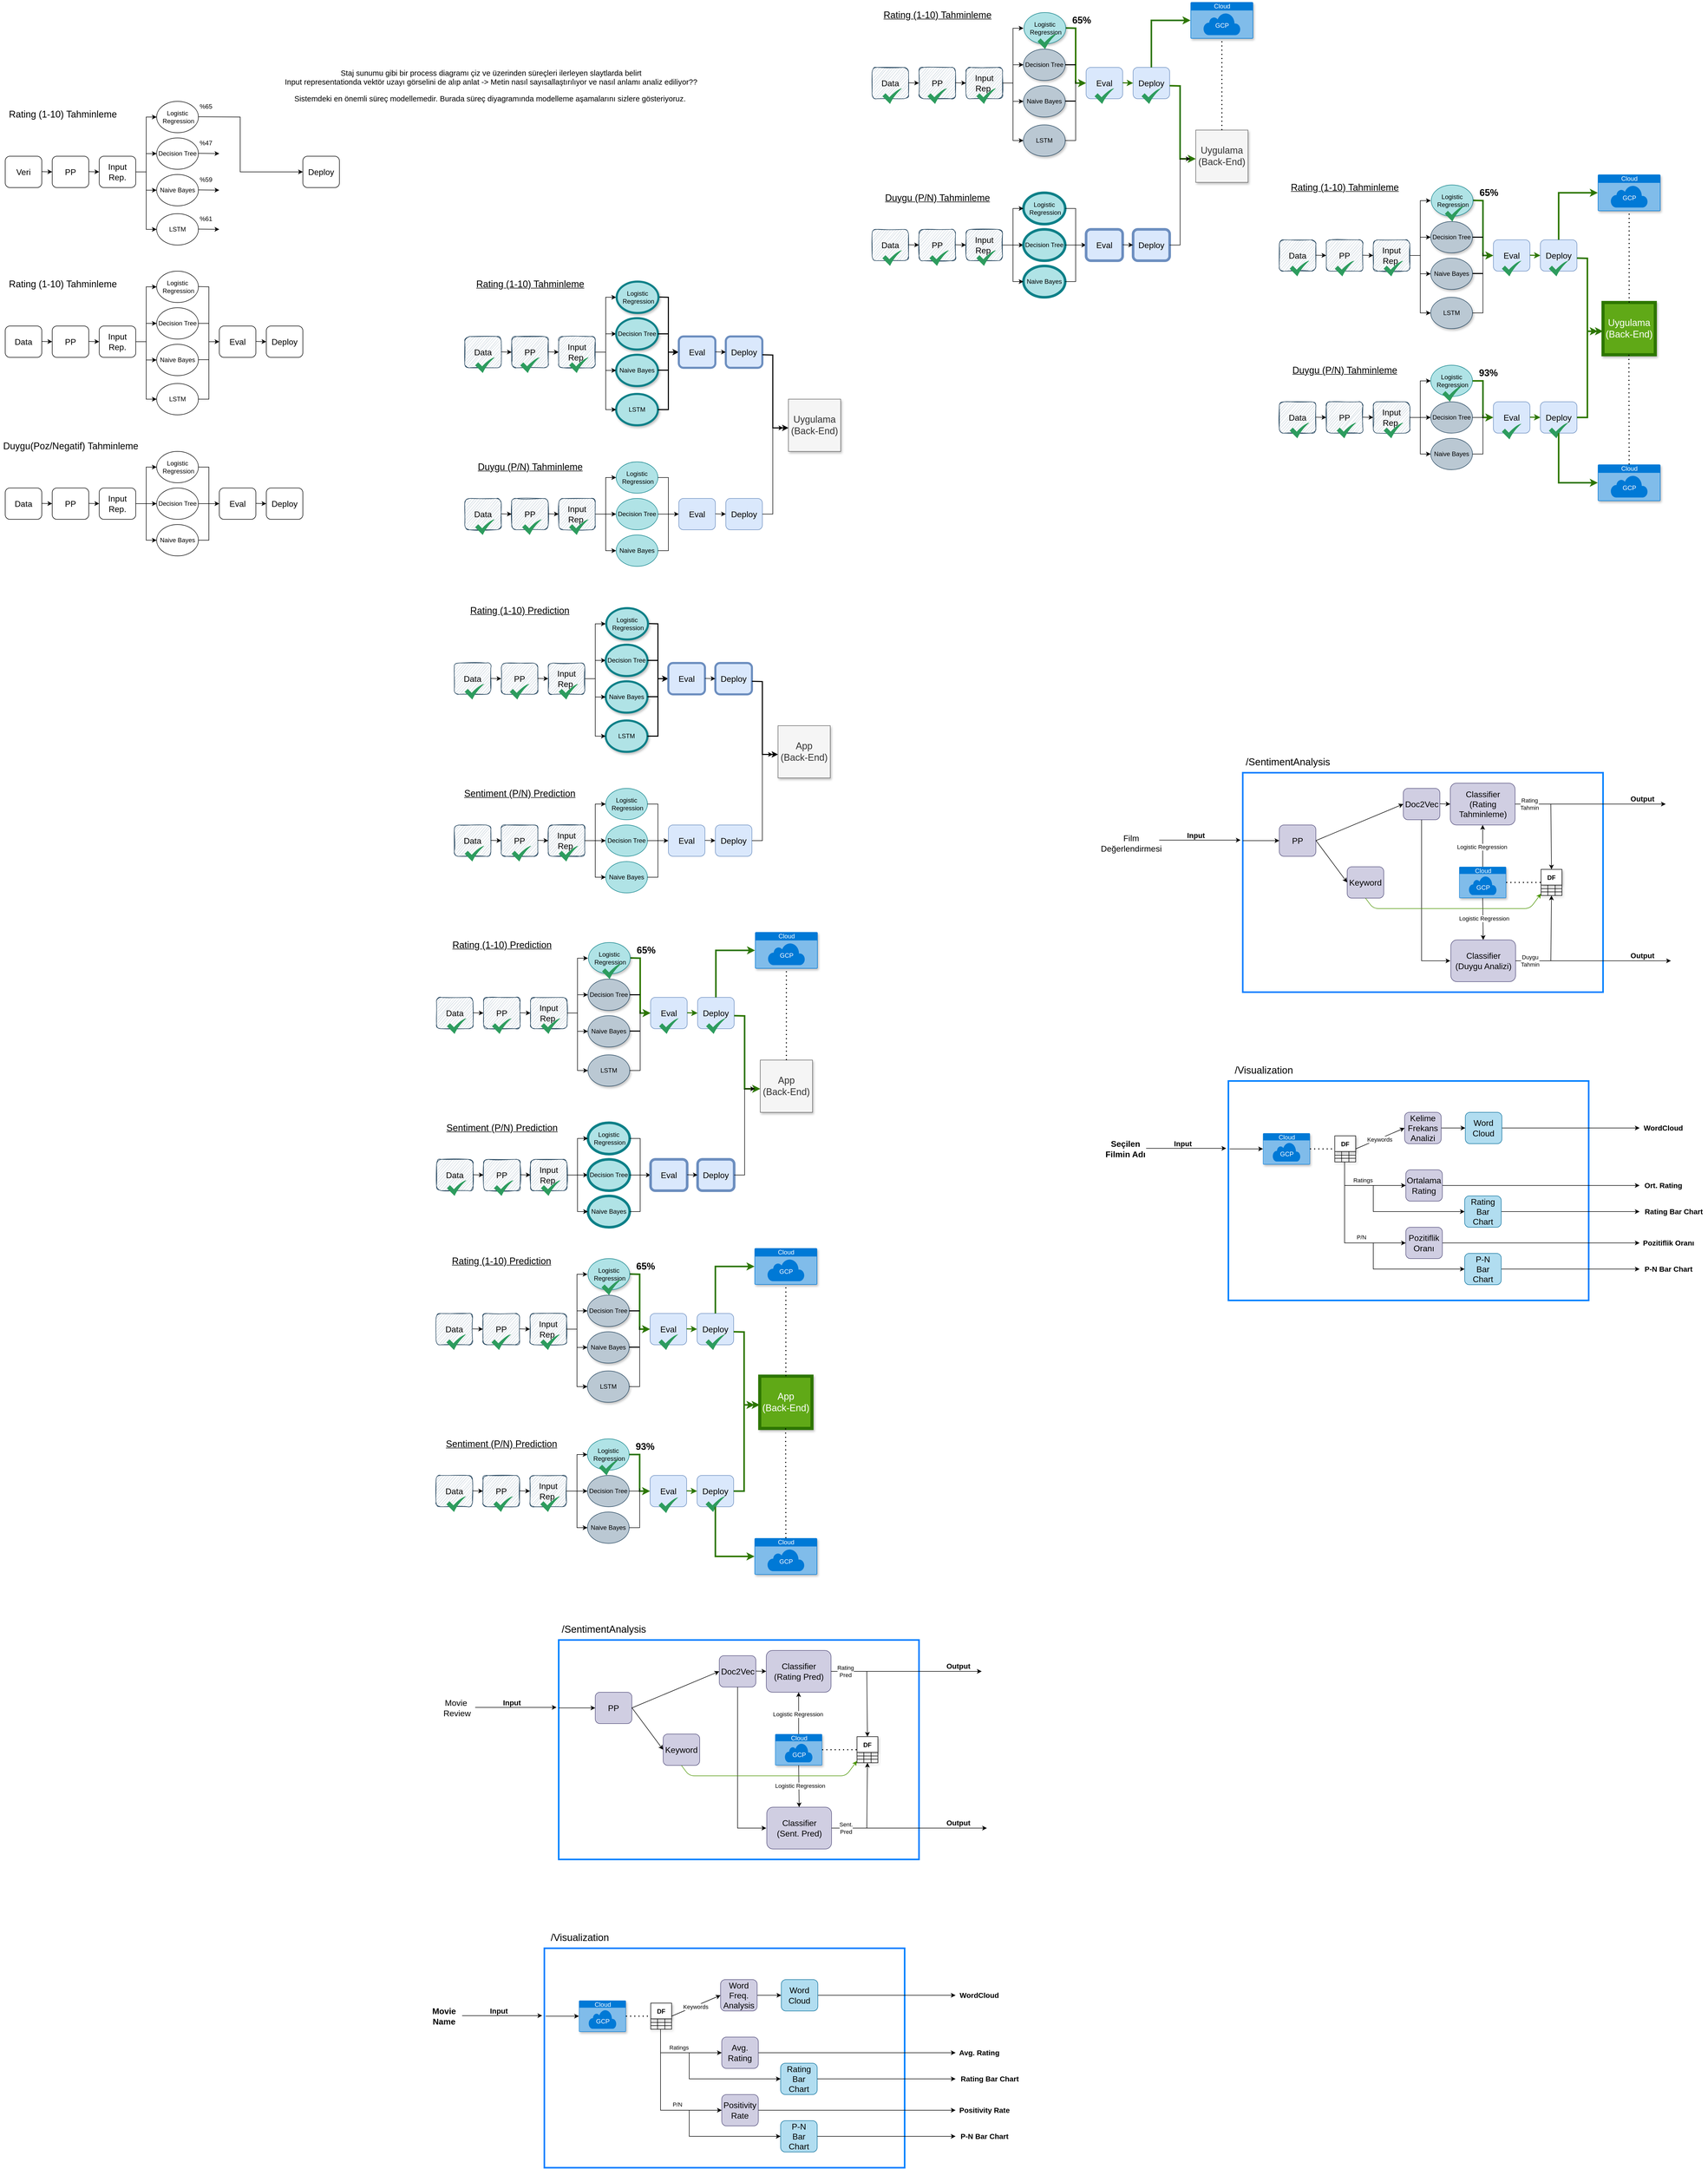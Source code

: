<mxfile version="14.7.7" type="github">
  <diagram id="WvXEa7AoyDHu58R9hgBR" name="Page-1">
    <mxGraphModel dx="1241" dy="727" grid="1" gridSize="10" guides="1" tooltips="1" connect="1" arrows="1" fold="1" page="1" pageScale="1" pageWidth="827" pageHeight="1169" math="0" shadow="0">
      <root>
        <mxCell id="0" />
        <mxCell id="1" parent="0" />
        <mxCell id="zAf745h_EL0XXIkWd8x4-1" value="&lt;font size=&quot;3&quot;&gt;Veri&lt;/font&gt;" style="rounded=1;whiteSpace=wrap;html=1;" parent="1" vertex="1">
          <mxGeometry x="30" y="330" width="70" height="60" as="geometry" />
        </mxCell>
        <mxCell id="zAf745h_EL0XXIkWd8x4-2" value="&lt;font size=&quot;3&quot;&gt;PP&lt;/font&gt;" style="rounded=1;whiteSpace=wrap;html=1;" parent="1" vertex="1">
          <mxGeometry x="120" y="330" width="70" height="60" as="geometry" />
        </mxCell>
        <mxCell id="zAf745h_EL0XXIkWd8x4-3" value="&lt;font size=&quot;3&quot;&gt;Input Rep.&lt;/font&gt;" style="rounded=1;whiteSpace=wrap;html=1;" parent="1" vertex="1">
          <mxGeometry x="210" y="330" width="70" height="60" as="geometry" />
        </mxCell>
        <mxCell id="zAf745h_EL0XXIkWd8x4-4" value="&lt;font style=&quot;font-size: 18px&quot;&gt;Rating (1-10) Tahminleme&lt;/font&gt;" style="text;html=1;align=center;verticalAlign=middle;resizable=0;points=[];autosize=1;strokeColor=none;" parent="1" vertex="1">
          <mxGeometry x="30" y="240" width="220" height="20" as="geometry" />
        </mxCell>
        <mxCell id="zAf745h_EL0XXIkWd8x4-6" value="" style="endArrow=classic;html=1;exitX=1;exitY=0.5;exitDx=0;exitDy=0;" parent="1" edge="1">
          <mxGeometry width="50" height="50" relative="1" as="geometry">
            <mxPoint x="190" y="359.5" as="sourcePoint" />
            <mxPoint x="210" y="360" as="targetPoint" />
          </mxGeometry>
        </mxCell>
        <mxCell id="zAf745h_EL0XXIkWd8x4-7" value="" style="endArrow=classic;html=1;exitX=1;exitY=0.5;exitDx=0;exitDy=0;" parent="1" edge="1">
          <mxGeometry width="50" height="50" relative="1" as="geometry">
            <mxPoint x="100" y="359.5" as="sourcePoint" />
            <mxPoint x="120" y="360" as="targetPoint" />
          </mxGeometry>
        </mxCell>
        <mxCell id="zAf745h_EL0XXIkWd8x4-8" value="" style="endArrow=classic;html=1;exitX=1;exitY=0.5;exitDx=0;exitDy=0;entryX=0;entryY=0.5;entryDx=0;entryDy=0;rounded=0;" parent="1" target="zAf745h_EL0XXIkWd8x4-10" edge="1">
          <mxGeometry width="50" height="50" relative="1" as="geometry">
            <mxPoint x="280" y="360" as="sourcePoint" />
            <mxPoint x="320" y="360.5" as="targetPoint" />
            <Array as="points">
              <mxPoint x="300" y="360" />
              <mxPoint x="300" y="325" />
            </Array>
          </mxGeometry>
        </mxCell>
        <mxCell id="zAf745h_EL0XXIkWd8x4-10" value="Decision Tree" style="ellipse;whiteSpace=wrap;html=1;" parent="1" vertex="1">
          <mxGeometry x="320" y="295" width="80" height="60" as="geometry" />
        </mxCell>
        <mxCell id="zAf745h_EL0XXIkWd8x4-11" value="Naive Bayes" style="ellipse;whiteSpace=wrap;html=1;" parent="1" vertex="1">
          <mxGeometry x="320" y="365" width="80" height="60" as="geometry" />
        </mxCell>
        <mxCell id="zAf745h_EL0XXIkWd8x4-12" value="Logistic &amp;nbsp;Regression" style="ellipse;whiteSpace=wrap;html=1;" parent="1" vertex="1">
          <mxGeometry x="320" y="225" width="80" height="60" as="geometry" />
        </mxCell>
        <mxCell id="zAf745h_EL0XXIkWd8x4-13" value="LSTM" style="ellipse;whiteSpace=wrap;html=1;" parent="1" vertex="1">
          <mxGeometry x="320" y="440" width="80" height="60" as="geometry" />
        </mxCell>
        <mxCell id="zAf745h_EL0XXIkWd8x4-14" value="" style="endArrow=classic;html=1;entryX=0;entryY=0.5;entryDx=0;entryDy=0;" parent="1" target="zAf745h_EL0XXIkWd8x4-11" edge="1">
          <mxGeometry width="50" height="50" relative="1" as="geometry">
            <mxPoint x="300" y="395" as="sourcePoint" />
            <mxPoint x="320" y="400" as="targetPoint" />
          </mxGeometry>
        </mxCell>
        <mxCell id="zAf745h_EL0XXIkWd8x4-15" value="" style="endArrow=classic;html=1;entryX=0;entryY=0.5;entryDx=0;entryDy=0;rounded=0;" parent="1" target="zAf745h_EL0XXIkWd8x4-13" edge="1">
          <mxGeometry width="50" height="50" relative="1" as="geometry">
            <mxPoint x="300" y="360" as="sourcePoint" />
            <mxPoint x="330" y="410" as="targetPoint" />
            <Array as="points">
              <mxPoint x="300" y="470" />
            </Array>
          </mxGeometry>
        </mxCell>
        <mxCell id="zAf745h_EL0XXIkWd8x4-16" value="" style="endArrow=classic;html=1;rounded=0;entryX=0;entryY=0.5;entryDx=0;entryDy=0;" parent="1" target="zAf745h_EL0XXIkWd8x4-12" edge="1">
          <mxGeometry width="50" height="50" relative="1" as="geometry">
            <mxPoint x="300" y="360" as="sourcePoint" />
            <mxPoint x="250" y="490" as="targetPoint" />
            <Array as="points">
              <mxPoint x="300" y="255" />
            </Array>
          </mxGeometry>
        </mxCell>
        <mxCell id="zAf745h_EL0XXIkWd8x4-19" value="" style="endArrow=classic;html=1;exitX=1;exitY=0.5;exitDx=0;exitDy=0;entryX=0;entryY=0.5;entryDx=0;entryDy=0;rounded=0;" parent="1" target="zAf745h_EL0XXIkWd8x4-28" edge="1">
          <mxGeometry width="50" height="50" relative="1" as="geometry">
            <mxPoint x="400" y="254.5" as="sourcePoint" />
            <mxPoint x="490" y="255" as="targetPoint" />
            <Array as="points">
              <mxPoint x="480" y="255" />
              <mxPoint x="480" y="360" />
            </Array>
          </mxGeometry>
        </mxCell>
        <mxCell id="zAf745h_EL0XXIkWd8x4-20" value="" style="endArrow=classic;html=1;exitX=1;exitY=0.5;exitDx=0;exitDy=0;" parent="1" edge="1">
          <mxGeometry width="50" height="50" relative="1" as="geometry">
            <mxPoint x="400" y="324.5" as="sourcePoint" />
            <mxPoint x="440" y="325" as="targetPoint" />
          </mxGeometry>
        </mxCell>
        <mxCell id="zAf745h_EL0XXIkWd8x4-21" value="" style="endArrow=classic;html=1;exitX=1;exitY=0.5;exitDx=0;exitDy=0;" parent="1" edge="1">
          <mxGeometry width="50" height="50" relative="1" as="geometry">
            <mxPoint x="400" y="394.5" as="sourcePoint" />
            <mxPoint x="440" y="395" as="targetPoint" />
          </mxGeometry>
        </mxCell>
        <mxCell id="zAf745h_EL0XXIkWd8x4-23" value="" style="endArrow=classic;html=1;exitX=1;exitY=0.5;exitDx=0;exitDy=0;" parent="1" edge="1">
          <mxGeometry width="50" height="50" relative="1" as="geometry">
            <mxPoint x="400" y="469.5" as="sourcePoint" />
            <mxPoint x="440" y="470" as="targetPoint" />
          </mxGeometry>
        </mxCell>
        <mxCell id="zAf745h_EL0XXIkWd8x4-24" value="%65" style="text;html=1;align=center;verticalAlign=middle;resizable=0;points=[];autosize=1;strokeColor=none;" parent="1" vertex="1">
          <mxGeometry x="394" y="225" width="40" height="20" as="geometry" />
        </mxCell>
        <mxCell id="zAf745h_EL0XXIkWd8x4-25" value="%47" style="text;html=1;align=center;verticalAlign=middle;resizable=0;points=[];autosize=1;strokeColor=none;" parent="1" vertex="1">
          <mxGeometry x="394" y="295" width="40" height="20" as="geometry" />
        </mxCell>
        <mxCell id="zAf745h_EL0XXIkWd8x4-26" value="%59" style="text;html=1;align=center;verticalAlign=middle;resizable=0;points=[];autosize=1;strokeColor=none;" parent="1" vertex="1">
          <mxGeometry x="394" y="365" width="40" height="20" as="geometry" />
        </mxCell>
        <mxCell id="zAf745h_EL0XXIkWd8x4-27" value="%61" style="text;html=1;align=center;verticalAlign=middle;resizable=0;points=[];autosize=1;strokeColor=none;" parent="1" vertex="1">
          <mxGeometry x="394" y="440" width="40" height="20" as="geometry" />
        </mxCell>
        <mxCell id="zAf745h_EL0XXIkWd8x4-28" value="&lt;font size=&quot;3&quot;&gt;Deploy&lt;/font&gt;" style="rounded=1;whiteSpace=wrap;html=1;" parent="1" vertex="1">
          <mxGeometry x="600" y="330" width="70" height="60" as="geometry" />
        </mxCell>
        <mxCell id="zAf745h_EL0XXIkWd8x4-29" value="&lt;font size=&quot;3&quot;&gt;Data&lt;/font&gt;" style="rounded=1;whiteSpace=wrap;html=1;" parent="1" vertex="1">
          <mxGeometry x="30" y="655" width="70" height="60" as="geometry" />
        </mxCell>
        <mxCell id="zAf745h_EL0XXIkWd8x4-30" value="&lt;font size=&quot;3&quot;&gt;PP&lt;/font&gt;" style="rounded=1;whiteSpace=wrap;html=1;" parent="1" vertex="1">
          <mxGeometry x="120" y="655" width="70" height="60" as="geometry" />
        </mxCell>
        <mxCell id="zAf745h_EL0XXIkWd8x4-31" value="&lt;font size=&quot;3&quot;&gt;Input Rep.&lt;/font&gt;" style="rounded=1;whiteSpace=wrap;html=1;" parent="1" vertex="1">
          <mxGeometry x="210" y="655" width="70" height="60" as="geometry" />
        </mxCell>
        <mxCell id="zAf745h_EL0XXIkWd8x4-32" value="&lt;font style=&quot;font-size: 18px&quot;&gt;Rating (1-10) Tahminleme&lt;/font&gt;" style="text;html=1;align=center;verticalAlign=middle;resizable=0;points=[];autosize=1;strokeColor=none;" parent="1" vertex="1">
          <mxGeometry x="30" y="565" width="220" height="20" as="geometry" />
        </mxCell>
        <mxCell id="zAf745h_EL0XXIkWd8x4-33" value="" style="endArrow=classic;html=1;exitX=1;exitY=0.5;exitDx=0;exitDy=0;" parent="1" edge="1">
          <mxGeometry width="50" height="50" relative="1" as="geometry">
            <mxPoint x="190" y="684.5" as="sourcePoint" />
            <mxPoint x="210" y="685" as="targetPoint" />
          </mxGeometry>
        </mxCell>
        <mxCell id="zAf745h_EL0XXIkWd8x4-34" value="" style="endArrow=classic;html=1;exitX=1;exitY=0.5;exitDx=0;exitDy=0;" parent="1" edge="1">
          <mxGeometry width="50" height="50" relative="1" as="geometry">
            <mxPoint x="100" y="684.5" as="sourcePoint" />
            <mxPoint x="120" y="685" as="targetPoint" />
          </mxGeometry>
        </mxCell>
        <mxCell id="zAf745h_EL0XXIkWd8x4-35" value="" style="endArrow=classic;html=1;exitX=1;exitY=0.5;exitDx=0;exitDy=0;entryX=0;entryY=0.5;entryDx=0;entryDy=0;rounded=0;" parent="1" target="zAf745h_EL0XXIkWd8x4-36" edge="1">
          <mxGeometry width="50" height="50" relative="1" as="geometry">
            <mxPoint x="280" y="685" as="sourcePoint" />
            <mxPoint x="320" y="685.5" as="targetPoint" />
            <Array as="points">
              <mxPoint x="300" y="685" />
              <mxPoint x="300" y="650" />
            </Array>
          </mxGeometry>
        </mxCell>
        <mxCell id="zAf745h_EL0XXIkWd8x4-36" value="Decision Tree" style="ellipse;whiteSpace=wrap;html=1;" parent="1" vertex="1">
          <mxGeometry x="320" y="620" width="80" height="60" as="geometry" />
        </mxCell>
        <mxCell id="zAf745h_EL0XXIkWd8x4-37" value="Naive Bayes" style="ellipse;whiteSpace=wrap;html=1;" parent="1" vertex="1">
          <mxGeometry x="320" y="690" width="80" height="60" as="geometry" />
        </mxCell>
        <mxCell id="zAf745h_EL0XXIkWd8x4-38" value="Logistic &amp;nbsp;Regression" style="ellipse;whiteSpace=wrap;html=1;" parent="1" vertex="1">
          <mxGeometry x="320" y="550" width="80" height="60" as="geometry" />
        </mxCell>
        <mxCell id="zAf745h_EL0XXIkWd8x4-39" value="LSTM" style="ellipse;whiteSpace=wrap;html=1;" parent="1" vertex="1">
          <mxGeometry x="320" y="765" width="80" height="60" as="geometry" />
        </mxCell>
        <mxCell id="zAf745h_EL0XXIkWd8x4-40" value="" style="endArrow=classic;html=1;entryX=0;entryY=0.5;entryDx=0;entryDy=0;" parent="1" target="zAf745h_EL0XXIkWd8x4-37" edge="1">
          <mxGeometry width="50" height="50" relative="1" as="geometry">
            <mxPoint x="300" y="720" as="sourcePoint" />
            <mxPoint x="320" y="725" as="targetPoint" />
          </mxGeometry>
        </mxCell>
        <mxCell id="zAf745h_EL0XXIkWd8x4-41" value="" style="endArrow=classic;html=1;entryX=0;entryY=0.5;entryDx=0;entryDy=0;rounded=0;" parent="1" target="zAf745h_EL0XXIkWd8x4-39" edge="1">
          <mxGeometry width="50" height="50" relative="1" as="geometry">
            <mxPoint x="300" y="685" as="sourcePoint" />
            <mxPoint x="330" y="735" as="targetPoint" />
            <Array as="points">
              <mxPoint x="300" y="795" />
            </Array>
          </mxGeometry>
        </mxCell>
        <mxCell id="zAf745h_EL0XXIkWd8x4-42" value="" style="endArrow=classic;html=1;rounded=0;entryX=0;entryY=0.5;entryDx=0;entryDy=0;" parent="1" target="zAf745h_EL0XXIkWd8x4-38" edge="1">
          <mxGeometry width="50" height="50" relative="1" as="geometry">
            <mxPoint x="300" y="685" as="sourcePoint" />
            <mxPoint x="250" y="815" as="targetPoint" />
            <Array as="points">
              <mxPoint x="300" y="580" />
            </Array>
          </mxGeometry>
        </mxCell>
        <mxCell id="zAf745h_EL0XXIkWd8x4-43" value="" style="endArrow=classic;html=1;exitX=1;exitY=0.5;exitDx=0;exitDy=0;entryX=0;entryY=0.5;entryDx=0;entryDy=0;rounded=0;" parent="1" target="zAf745h_EL0XXIkWd8x4-51" edge="1">
          <mxGeometry width="50" height="50" relative="1" as="geometry">
            <mxPoint x="400" y="579.5" as="sourcePoint" />
            <mxPoint x="490" y="580" as="targetPoint" />
            <Array as="points">
              <mxPoint x="420" y="580" />
              <mxPoint x="420" y="640" />
              <mxPoint x="420" y="685" />
            </Array>
          </mxGeometry>
        </mxCell>
        <mxCell id="zAf745h_EL0XXIkWd8x4-51" value="&lt;font size=&quot;3&quot;&gt;Eval&lt;/font&gt;" style="rounded=1;whiteSpace=wrap;html=1;" parent="1" vertex="1">
          <mxGeometry x="440" y="655" width="70" height="60" as="geometry" />
        </mxCell>
        <mxCell id="zAf745h_EL0XXIkWd8x4-53" value="" style="endArrow=none;html=1;exitX=1;exitY=0.5;exitDx=0;exitDy=0;" parent="1" source="zAf745h_EL0XXIkWd8x4-36" edge="1">
          <mxGeometry width="50" height="50" relative="1" as="geometry">
            <mxPoint x="390" y="670" as="sourcePoint" />
            <mxPoint x="420" y="650" as="targetPoint" />
          </mxGeometry>
        </mxCell>
        <mxCell id="zAf745h_EL0XXIkWd8x4-55" value="" style="endArrow=none;html=1;exitX=1;exitY=0.5;exitDx=0;exitDy=0;rounded=0;" parent="1" source="zAf745h_EL0XXIkWd8x4-39" edge="1">
          <mxGeometry width="50" height="50" relative="1" as="geometry">
            <mxPoint x="390" y="670" as="sourcePoint" />
            <mxPoint x="420" y="680" as="targetPoint" />
            <Array as="points">
              <mxPoint x="420" y="795" />
            </Array>
          </mxGeometry>
        </mxCell>
        <mxCell id="zAf745h_EL0XXIkWd8x4-56" value="" style="endArrow=none;html=1;exitX=1;exitY=0.5;exitDx=0;exitDy=0;" parent="1" edge="1">
          <mxGeometry width="50" height="50" relative="1" as="geometry">
            <mxPoint x="400" y="719.5" as="sourcePoint" />
            <mxPoint x="420" y="719.5" as="targetPoint" />
          </mxGeometry>
        </mxCell>
        <mxCell id="zAf745h_EL0XXIkWd8x4-57" value="&lt;font size=&quot;3&quot;&gt;Deploy&lt;/font&gt;" style="rounded=1;whiteSpace=wrap;html=1;" parent="1" vertex="1">
          <mxGeometry x="530" y="655" width="70" height="60" as="geometry" />
        </mxCell>
        <mxCell id="zAf745h_EL0XXIkWd8x4-58" value="" style="endArrow=classic;html=1;exitX=1;exitY=0.5;exitDx=0;exitDy=0;" parent="1" edge="1">
          <mxGeometry width="50" height="50" relative="1" as="geometry">
            <mxPoint x="510" y="684.5" as="sourcePoint" />
            <mxPoint x="530" y="685" as="targetPoint" />
          </mxGeometry>
        </mxCell>
        <mxCell id="zAf745h_EL0XXIkWd8x4-59" value="&lt;font size=&quot;3&quot;&gt;Data&lt;/font&gt;" style="rounded=1;whiteSpace=wrap;html=1;" parent="1" vertex="1">
          <mxGeometry x="30" y="965" width="70" height="60" as="geometry" />
        </mxCell>
        <mxCell id="zAf745h_EL0XXIkWd8x4-60" value="&lt;font size=&quot;3&quot;&gt;PP&lt;/font&gt;" style="rounded=1;whiteSpace=wrap;html=1;" parent="1" vertex="1">
          <mxGeometry x="120" y="965" width="70" height="60" as="geometry" />
        </mxCell>
        <mxCell id="zAf745h_EL0XXIkWd8x4-61" value="&lt;font size=&quot;3&quot;&gt;Input Rep.&lt;/font&gt;" style="rounded=1;whiteSpace=wrap;html=1;" parent="1" vertex="1">
          <mxGeometry x="210" y="965" width="70" height="60" as="geometry" />
        </mxCell>
        <mxCell id="zAf745h_EL0XXIkWd8x4-62" value="&lt;font style=&quot;font-size: 18px&quot;&gt;Duygu(Poz/Negatif) Tahminleme&lt;/font&gt;" style="text;html=1;align=center;verticalAlign=middle;resizable=0;points=[];autosize=1;strokeColor=none;" parent="1" vertex="1">
          <mxGeometry x="20" y="875" width="270" height="20" as="geometry" />
        </mxCell>
        <mxCell id="zAf745h_EL0XXIkWd8x4-63" value="" style="endArrow=classic;html=1;exitX=1;exitY=0.5;exitDx=0;exitDy=0;" parent="1" edge="1">
          <mxGeometry width="50" height="50" relative="1" as="geometry">
            <mxPoint x="190" y="994.5" as="sourcePoint" />
            <mxPoint x="210" y="995" as="targetPoint" />
          </mxGeometry>
        </mxCell>
        <mxCell id="zAf745h_EL0XXIkWd8x4-64" value="" style="endArrow=classic;html=1;exitX=1;exitY=0.5;exitDx=0;exitDy=0;" parent="1" edge="1">
          <mxGeometry width="50" height="50" relative="1" as="geometry">
            <mxPoint x="100" y="994.5" as="sourcePoint" />
            <mxPoint x="120" y="995" as="targetPoint" />
          </mxGeometry>
        </mxCell>
        <mxCell id="zAf745h_EL0XXIkWd8x4-65" value="" style="endArrow=classic;html=1;exitX=1;exitY=0.5;exitDx=0;exitDy=0;entryX=0;entryY=0.5;entryDx=0;entryDy=0;rounded=0;" parent="1" target="zAf745h_EL0XXIkWd8x4-66" edge="1">
          <mxGeometry width="50" height="50" relative="1" as="geometry">
            <mxPoint x="280" y="995" as="sourcePoint" />
            <mxPoint x="320" y="995.5" as="targetPoint" />
            <Array as="points">
              <mxPoint x="300" y="995" />
            </Array>
          </mxGeometry>
        </mxCell>
        <mxCell id="zAf745h_EL0XXIkWd8x4-66" value="Decision Tree" style="ellipse;whiteSpace=wrap;html=1;" parent="1" vertex="1">
          <mxGeometry x="320" y="965" width="80" height="60" as="geometry" />
        </mxCell>
        <mxCell id="zAf745h_EL0XXIkWd8x4-67" value="Naive Bayes" style="ellipse;whiteSpace=wrap;html=1;" parent="1" vertex="1">
          <mxGeometry x="320" y="1035" width="80" height="60" as="geometry" />
        </mxCell>
        <mxCell id="zAf745h_EL0XXIkWd8x4-68" value="Logistic &amp;nbsp;Regression" style="ellipse;whiteSpace=wrap;html=1;" parent="1" vertex="1">
          <mxGeometry x="320" y="895" width="80" height="60" as="geometry" />
        </mxCell>
        <mxCell id="zAf745h_EL0XXIkWd8x4-70" value="" style="endArrow=classic;html=1;entryX=0;entryY=0.5;entryDx=0;entryDy=0;rounded=0;" parent="1" target="zAf745h_EL0XXIkWd8x4-67" edge="1">
          <mxGeometry width="50" height="50" relative="1" as="geometry">
            <mxPoint x="300" y="990" as="sourcePoint" />
            <mxPoint x="320" y="1035" as="targetPoint" />
            <Array as="points">
              <mxPoint x="300" y="1065" />
            </Array>
          </mxGeometry>
        </mxCell>
        <mxCell id="zAf745h_EL0XXIkWd8x4-72" value="" style="endArrow=classic;html=1;rounded=0;entryX=0;entryY=0.5;entryDx=0;entryDy=0;" parent="1" target="zAf745h_EL0XXIkWd8x4-68" edge="1">
          <mxGeometry width="50" height="50" relative="1" as="geometry">
            <mxPoint x="300" y="995" as="sourcePoint" />
            <mxPoint x="250" y="1125" as="targetPoint" />
            <Array as="points">
              <mxPoint x="300" y="925" />
            </Array>
          </mxGeometry>
        </mxCell>
        <mxCell id="zAf745h_EL0XXIkWd8x4-73" value="" style="endArrow=classic;html=1;exitX=1;exitY=0.5;exitDx=0;exitDy=0;entryX=0;entryY=0.5;entryDx=0;entryDy=0;rounded=0;" parent="1" source="zAf745h_EL0XXIkWd8x4-68" target="zAf745h_EL0XXIkWd8x4-74" edge="1">
          <mxGeometry width="50" height="50" relative="1" as="geometry">
            <mxPoint x="400" y="889.5" as="sourcePoint" />
            <mxPoint x="490" y="890" as="targetPoint" />
            <Array as="points">
              <mxPoint x="420" y="925" />
              <mxPoint x="420" y="995" />
            </Array>
          </mxGeometry>
        </mxCell>
        <mxCell id="zAf745h_EL0XXIkWd8x4-74" value="&lt;font size=&quot;3&quot;&gt;Eval&lt;/font&gt;" style="rounded=1;whiteSpace=wrap;html=1;" parent="1" vertex="1">
          <mxGeometry x="440" y="965" width="70" height="60" as="geometry" />
        </mxCell>
        <mxCell id="zAf745h_EL0XXIkWd8x4-75" value="" style="endArrow=none;html=1;exitX=1;exitY=0.5;exitDx=0;exitDy=0;" parent="1" source="zAf745h_EL0XXIkWd8x4-66" edge="1">
          <mxGeometry width="50" height="50" relative="1" as="geometry">
            <mxPoint x="390" y="980" as="sourcePoint" />
            <mxPoint x="420" y="995" as="targetPoint" />
          </mxGeometry>
        </mxCell>
        <mxCell id="zAf745h_EL0XXIkWd8x4-77" value="" style="endArrow=none;html=1;exitX=1;exitY=0.5;exitDx=0;exitDy=0;rounded=0;" parent="1" source="zAf745h_EL0XXIkWd8x4-67" edge="1">
          <mxGeometry width="50" height="50" relative="1" as="geometry">
            <mxPoint x="400" y="1029.5" as="sourcePoint" />
            <mxPoint x="420" y="990" as="targetPoint" />
            <Array as="points">
              <mxPoint x="420" y="1065" />
            </Array>
          </mxGeometry>
        </mxCell>
        <mxCell id="zAf745h_EL0XXIkWd8x4-78" value="&lt;font size=&quot;3&quot;&gt;Deploy&lt;/font&gt;" style="rounded=1;whiteSpace=wrap;html=1;" parent="1" vertex="1">
          <mxGeometry x="530" y="965" width="70" height="60" as="geometry" />
        </mxCell>
        <mxCell id="zAf745h_EL0XXIkWd8x4-79" value="" style="endArrow=classic;html=1;exitX=1;exitY=0.5;exitDx=0;exitDy=0;" parent="1" edge="1">
          <mxGeometry width="50" height="50" relative="1" as="geometry">
            <mxPoint x="510" y="994.5" as="sourcePoint" />
            <mxPoint x="530" y="995" as="targetPoint" />
          </mxGeometry>
        </mxCell>
        <mxCell id="zAf745h_EL0XXIkWd8x4-80" value="&lt;font size=&quot;3&quot;&gt;Data&lt;/font&gt;" style="rounded=1;whiteSpace=wrap;html=1;fillColor=#bac8d3;sketch=1;strokeColor=#23445d;" parent="1" vertex="1">
          <mxGeometry x="910" y="675" width="70" height="60" as="geometry" />
        </mxCell>
        <mxCell id="zAf745h_EL0XXIkWd8x4-81" value="&lt;font size=&quot;3&quot;&gt;PP&lt;/font&gt;" style="rounded=1;whiteSpace=wrap;html=1;fillColor=#bac8d3;strokeColor=#23445d;sketch=1;" parent="1" vertex="1">
          <mxGeometry x="1000" y="675" width="70" height="60" as="geometry" />
        </mxCell>
        <mxCell id="zAf745h_EL0XXIkWd8x4-82" value="&lt;font size=&quot;3&quot;&gt;Input Rep.&lt;/font&gt;" style="rounded=1;whiteSpace=wrap;html=1;fillColor=#bac8d3;strokeColor=#23445d;shadow=0;sketch=1;" parent="1" vertex="1">
          <mxGeometry x="1090" y="675" width="70" height="60" as="geometry" />
        </mxCell>
        <mxCell id="zAf745h_EL0XXIkWd8x4-83" value="&lt;font style=&quot;font-size: 18px&quot;&gt;&lt;u&gt;Rating (1-10) Tahminleme&lt;/u&gt;&lt;/font&gt;" style="text;html=1;align=center;verticalAlign=middle;resizable=0;points=[];autosize=1;strokeColor=none;" parent="1" vertex="1">
          <mxGeometry x="925" y="565" width="220" height="20" as="geometry" />
        </mxCell>
        <mxCell id="zAf745h_EL0XXIkWd8x4-84" value="" style="endArrow=classic;html=1;exitX=1;exitY=0.5;exitDx=0;exitDy=0;" parent="1" edge="1">
          <mxGeometry width="50" height="50" relative="1" as="geometry">
            <mxPoint x="1070" y="704.5" as="sourcePoint" />
            <mxPoint x="1090" y="705" as="targetPoint" />
          </mxGeometry>
        </mxCell>
        <mxCell id="zAf745h_EL0XXIkWd8x4-85" value="" style="endArrow=classic;html=1;exitX=1;exitY=0.5;exitDx=0;exitDy=0;" parent="1" edge="1">
          <mxGeometry width="50" height="50" relative="1" as="geometry">
            <mxPoint x="980" y="704.5" as="sourcePoint" />
            <mxPoint x="1000" y="705" as="targetPoint" />
          </mxGeometry>
        </mxCell>
        <mxCell id="zAf745h_EL0XXIkWd8x4-86" value="" style="endArrow=classic;html=1;exitX=1;exitY=0.5;exitDx=0;exitDy=0;entryX=0;entryY=0.5;entryDx=0;entryDy=0;rounded=0;" parent="1" target="zAf745h_EL0XXIkWd8x4-87" edge="1">
          <mxGeometry width="50" height="50" relative="1" as="geometry">
            <mxPoint x="1160" y="705" as="sourcePoint" />
            <mxPoint x="1200" y="705.5" as="targetPoint" />
            <Array as="points">
              <mxPoint x="1180" y="705" />
              <mxPoint x="1180" y="670" />
            </Array>
          </mxGeometry>
        </mxCell>
        <mxCell id="zAf745h_EL0XXIkWd8x4-87" value="Decision Tree" style="ellipse;whiteSpace=wrap;html=1;fillColor=#b0e3e6;strokeColor=#0e8088;shadow=1;strokeWidth=4;perimeterSpacing=0;" parent="1" vertex="1">
          <mxGeometry x="1200" y="640" width="80" height="60" as="geometry" />
        </mxCell>
        <mxCell id="zAf745h_EL0XXIkWd8x4-88" value="Naive Bayes" style="ellipse;whiteSpace=wrap;html=1;fillColor=#b0e3e6;strokeColor=#0e8088;shadow=1;strokeWidth=4;perimeterSpacing=0;" parent="1" vertex="1">
          <mxGeometry x="1200" y="710" width="80" height="60" as="geometry" />
        </mxCell>
        <mxCell id="zAf745h_EL0XXIkWd8x4-89" value="LSTM" style="ellipse;whiteSpace=wrap;html=1;fillColor=#b0e3e6;strokeColor=#0e8088;shadow=1;strokeWidth=4;perimeterSpacing=0;" parent="1" vertex="1">
          <mxGeometry x="1200" y="785" width="80" height="60" as="geometry" />
        </mxCell>
        <mxCell id="zAf745h_EL0XXIkWd8x4-90" value="" style="endArrow=classic;html=1;entryX=0;entryY=0.5;entryDx=0;entryDy=0;" parent="1" target="zAf745h_EL0XXIkWd8x4-88" edge="1">
          <mxGeometry width="50" height="50" relative="1" as="geometry">
            <mxPoint x="1180" y="740" as="sourcePoint" />
            <mxPoint x="1200" y="745" as="targetPoint" />
          </mxGeometry>
        </mxCell>
        <mxCell id="zAf745h_EL0XXIkWd8x4-91" value="" style="endArrow=classic;html=1;entryX=0;entryY=0.5;entryDx=0;entryDy=0;rounded=0;" parent="1" target="zAf745h_EL0XXIkWd8x4-89" edge="1">
          <mxGeometry width="50" height="50" relative="1" as="geometry">
            <mxPoint x="1180" y="705" as="sourcePoint" />
            <mxPoint x="1210" y="755" as="targetPoint" />
            <Array as="points">
              <mxPoint x="1180" y="815" />
            </Array>
          </mxGeometry>
        </mxCell>
        <mxCell id="zAf745h_EL0XXIkWd8x4-92" value="" style="endArrow=classic;html=1;rounded=0;entryX=0;entryY=0.5;entryDx=0;entryDy=0;" parent="1" edge="1">
          <mxGeometry width="50" height="50" relative="1" as="geometry">
            <mxPoint x="1180" y="705" as="sourcePoint" />
            <mxPoint x="1200" y="600" as="targetPoint" />
            <Array as="points">
              <mxPoint x="1180" y="600" />
            </Array>
          </mxGeometry>
        </mxCell>
        <mxCell id="zAf745h_EL0XXIkWd8x4-93" value="" style="endArrow=classic;html=1;exitX=1;exitY=0.5;exitDx=0;exitDy=0;entryX=0;entryY=0.5;entryDx=0;entryDy=0;rounded=0;strokeWidth=2;" parent="1" target="zAf745h_EL0XXIkWd8x4-94" edge="1">
          <mxGeometry width="50" height="50" relative="1" as="geometry">
            <mxPoint x="1280" y="599.5" as="sourcePoint" />
            <mxPoint x="1370" y="600" as="targetPoint" />
            <Array as="points">
              <mxPoint x="1300" y="600" />
              <mxPoint x="1300" y="660" />
              <mxPoint x="1300" y="705" />
            </Array>
          </mxGeometry>
        </mxCell>
        <mxCell id="zAf745h_EL0XXIkWd8x4-94" value="&lt;font size=&quot;3&quot;&gt;Eval&lt;/font&gt;" style="rounded=1;whiteSpace=wrap;html=1;fillColor=#dae8fc;strokeColor=#6c8ebf;strokeWidth=4;" parent="1" vertex="1">
          <mxGeometry x="1320" y="675" width="70" height="60" as="geometry" />
        </mxCell>
        <mxCell id="zAf745h_EL0XXIkWd8x4-95" value="" style="endArrow=none;html=1;exitX=1;exitY=0.5;exitDx=0;exitDy=0;strokeWidth=2;" parent="1" source="zAf745h_EL0XXIkWd8x4-87" edge="1">
          <mxGeometry width="50" height="50" relative="1" as="geometry">
            <mxPoint x="1270" y="690" as="sourcePoint" />
            <mxPoint x="1300" y="670" as="targetPoint" />
          </mxGeometry>
        </mxCell>
        <mxCell id="zAf745h_EL0XXIkWd8x4-96" value="" style="endArrow=none;html=1;exitX=1;exitY=0.5;exitDx=0;exitDy=0;rounded=0;strokeWidth=2;" parent="1" source="zAf745h_EL0XXIkWd8x4-89" edge="1">
          <mxGeometry width="50" height="50" relative="1" as="geometry">
            <mxPoint x="1270" y="690" as="sourcePoint" />
            <mxPoint x="1300" y="700" as="targetPoint" />
            <Array as="points">
              <mxPoint x="1300" y="815" />
            </Array>
          </mxGeometry>
        </mxCell>
        <mxCell id="zAf745h_EL0XXIkWd8x4-97" value="" style="endArrow=none;html=1;exitX=1;exitY=0.5;exitDx=0;exitDy=0;strokeWidth=2;" parent="1" edge="1">
          <mxGeometry width="50" height="50" relative="1" as="geometry">
            <mxPoint x="1280" y="739.5" as="sourcePoint" />
            <mxPoint x="1300" y="739.5" as="targetPoint" />
          </mxGeometry>
        </mxCell>
        <mxCell id="zAf745h_EL0XXIkWd8x4-98" value="&lt;font size=&quot;3&quot;&gt;Deploy&lt;/font&gt;" style="rounded=1;whiteSpace=wrap;html=1;fillColor=#dae8fc;strokeColor=#6c8ebf;strokeWidth=4;" parent="1" vertex="1">
          <mxGeometry x="1410" y="675" width="70" height="60" as="geometry" />
        </mxCell>
        <mxCell id="zAf745h_EL0XXIkWd8x4-99" value="" style="endArrow=classic;html=1;exitX=1;exitY=0.5;exitDx=0;exitDy=0;" parent="1" edge="1">
          <mxGeometry width="50" height="50" relative="1" as="geometry">
            <mxPoint x="1390" y="704.5" as="sourcePoint" />
            <mxPoint x="1410" y="705" as="targetPoint" />
          </mxGeometry>
        </mxCell>
        <mxCell id="zAf745h_EL0XXIkWd8x4-100" value="&lt;font size=&quot;3&quot;&gt;Data&lt;/font&gt;" style="rounded=1;whiteSpace=wrap;html=1;fillColor=#bac8d3;strokeColor=#23445d;shadow=0;sketch=1;" parent="1" vertex="1">
          <mxGeometry x="910" y="985" width="70" height="60" as="geometry" />
        </mxCell>
        <mxCell id="zAf745h_EL0XXIkWd8x4-101" value="&lt;font size=&quot;3&quot;&gt;PP&lt;/font&gt;" style="rounded=1;whiteSpace=wrap;html=1;fillColor=#bac8d3;strokeColor=#23445d;shadow=0;sketch=1;" parent="1" vertex="1">
          <mxGeometry x="1000" y="985" width="70" height="60" as="geometry" />
        </mxCell>
        <mxCell id="zAf745h_EL0XXIkWd8x4-102" value="&lt;font size=&quot;3&quot;&gt;Input Rep.&lt;/font&gt;" style="rounded=1;whiteSpace=wrap;html=1;fillColor=#bac8d3;strokeColor=#23445d;shadow=0;sketch=1;" parent="1" vertex="1">
          <mxGeometry x="1090" y="985" width="70" height="60" as="geometry" />
        </mxCell>
        <mxCell id="zAf745h_EL0XXIkWd8x4-103" value="&lt;font style=&quot;font-size: 18px&quot;&gt;&lt;u&gt;Duygu (P/N) Tahminleme&lt;/u&gt;&lt;/font&gt;" style="text;html=1;align=center;verticalAlign=middle;resizable=0;points=[];autosize=1;strokeColor=none;" parent="1" vertex="1">
          <mxGeometry x="930" y="915" width="210" height="20" as="geometry" />
        </mxCell>
        <mxCell id="zAf745h_EL0XXIkWd8x4-104" value="" style="endArrow=classic;html=1;exitX=1;exitY=0.5;exitDx=0;exitDy=0;" parent="1" edge="1">
          <mxGeometry width="50" height="50" relative="1" as="geometry">
            <mxPoint x="1070" y="1014.5" as="sourcePoint" />
            <mxPoint x="1090" y="1015" as="targetPoint" />
          </mxGeometry>
        </mxCell>
        <mxCell id="zAf745h_EL0XXIkWd8x4-105" value="" style="endArrow=classic;html=1;exitX=1;exitY=0.5;exitDx=0;exitDy=0;" parent="1" edge="1">
          <mxGeometry width="50" height="50" relative="1" as="geometry">
            <mxPoint x="980" y="1014.5" as="sourcePoint" />
            <mxPoint x="1000" y="1015" as="targetPoint" />
          </mxGeometry>
        </mxCell>
        <mxCell id="zAf745h_EL0XXIkWd8x4-106" value="" style="endArrow=classic;html=1;exitX=1;exitY=0.5;exitDx=0;exitDy=0;entryX=0;entryY=0.5;entryDx=0;entryDy=0;rounded=0;" parent="1" target="zAf745h_EL0XXIkWd8x4-107" edge="1">
          <mxGeometry width="50" height="50" relative="1" as="geometry">
            <mxPoint x="1160" y="1015" as="sourcePoint" />
            <mxPoint x="1200" y="1015.5" as="targetPoint" />
            <Array as="points">
              <mxPoint x="1180" y="1015" />
            </Array>
          </mxGeometry>
        </mxCell>
        <mxCell id="zAf745h_EL0XXIkWd8x4-107" value="Decision Tree" style="ellipse;whiteSpace=wrap;html=1;fillColor=#b0e3e6;strokeColor=#0e8088;" parent="1" vertex="1">
          <mxGeometry x="1200" y="985" width="80" height="60" as="geometry" />
        </mxCell>
        <mxCell id="zAf745h_EL0XXIkWd8x4-108" value="Naive Bayes" style="ellipse;whiteSpace=wrap;html=1;fillColor=#b0e3e6;strokeColor=#0e8088;" parent="1" vertex="1">
          <mxGeometry x="1200" y="1055" width="80" height="60" as="geometry" />
        </mxCell>
        <mxCell id="zAf745h_EL0XXIkWd8x4-109" value="Logistic &amp;nbsp;Regression" style="ellipse;whiteSpace=wrap;html=1;fillColor=#b0e3e6;strokeColor=#0e8088;" parent="1" vertex="1">
          <mxGeometry x="1200" y="915" width="80" height="60" as="geometry" />
        </mxCell>
        <mxCell id="zAf745h_EL0XXIkWd8x4-110" value="" style="endArrow=classic;html=1;entryX=0;entryY=0.5;entryDx=0;entryDy=0;rounded=0;" parent="1" target="zAf745h_EL0XXIkWd8x4-108" edge="1">
          <mxGeometry width="50" height="50" relative="1" as="geometry">
            <mxPoint x="1180" y="1010" as="sourcePoint" />
            <mxPoint x="1200" y="1055" as="targetPoint" />
            <Array as="points">
              <mxPoint x="1180" y="1085" />
            </Array>
          </mxGeometry>
        </mxCell>
        <mxCell id="zAf745h_EL0XXIkWd8x4-111" value="" style="endArrow=classic;html=1;rounded=0;entryX=0;entryY=0.5;entryDx=0;entryDy=0;" parent="1" target="zAf745h_EL0XXIkWd8x4-109" edge="1">
          <mxGeometry width="50" height="50" relative="1" as="geometry">
            <mxPoint x="1180" y="1015" as="sourcePoint" />
            <mxPoint x="1130" y="1145" as="targetPoint" />
            <Array as="points">
              <mxPoint x="1180" y="945" />
            </Array>
          </mxGeometry>
        </mxCell>
        <mxCell id="zAf745h_EL0XXIkWd8x4-112" value="" style="endArrow=classic;html=1;exitX=1;exitY=0.5;exitDx=0;exitDy=0;entryX=0;entryY=0.5;entryDx=0;entryDy=0;rounded=0;" parent="1" source="zAf745h_EL0XXIkWd8x4-109" target="zAf745h_EL0XXIkWd8x4-113" edge="1">
          <mxGeometry width="50" height="50" relative="1" as="geometry">
            <mxPoint x="1280" y="909.5" as="sourcePoint" />
            <mxPoint x="1370" y="910" as="targetPoint" />
            <Array as="points">
              <mxPoint x="1300" y="945" />
              <mxPoint x="1300" y="1015" />
            </Array>
          </mxGeometry>
        </mxCell>
        <mxCell id="zAf745h_EL0XXIkWd8x4-113" value="&lt;font size=&quot;3&quot;&gt;Eval&lt;/font&gt;" style="rounded=1;whiteSpace=wrap;html=1;fillColor=#dae8fc;strokeColor=#6c8ebf;" parent="1" vertex="1">
          <mxGeometry x="1320" y="985" width="70" height="60" as="geometry" />
        </mxCell>
        <mxCell id="zAf745h_EL0XXIkWd8x4-114" value="" style="endArrow=none;html=1;exitX=1;exitY=0.5;exitDx=0;exitDy=0;" parent="1" source="zAf745h_EL0XXIkWd8x4-107" edge="1">
          <mxGeometry width="50" height="50" relative="1" as="geometry">
            <mxPoint x="1270" y="1000" as="sourcePoint" />
            <mxPoint x="1300" y="1015" as="targetPoint" />
          </mxGeometry>
        </mxCell>
        <mxCell id="zAf745h_EL0XXIkWd8x4-115" value="" style="endArrow=none;html=1;exitX=1;exitY=0.5;exitDx=0;exitDy=0;rounded=0;" parent="1" source="zAf745h_EL0XXIkWd8x4-108" edge="1">
          <mxGeometry width="50" height="50" relative="1" as="geometry">
            <mxPoint x="1280" y="1049.5" as="sourcePoint" />
            <mxPoint x="1300" y="1010" as="targetPoint" />
            <Array as="points">
              <mxPoint x="1300" y="1085" />
            </Array>
          </mxGeometry>
        </mxCell>
        <mxCell id="zAf745h_EL0XXIkWd8x4-116" value="&lt;font size=&quot;3&quot;&gt;Deploy&lt;/font&gt;" style="rounded=1;whiteSpace=wrap;html=1;fillColor=#dae8fc;strokeColor=#6c8ebf;" parent="1" vertex="1">
          <mxGeometry x="1410" y="985" width="70" height="60" as="geometry" />
        </mxCell>
        <mxCell id="zAf745h_EL0XXIkWd8x4-117" value="" style="endArrow=classic;html=1;exitX=1;exitY=0.5;exitDx=0;exitDy=0;" parent="1" edge="1">
          <mxGeometry width="50" height="50" relative="1" as="geometry">
            <mxPoint x="1390" y="1014.5" as="sourcePoint" />
            <mxPoint x="1410" y="1015" as="targetPoint" />
          </mxGeometry>
        </mxCell>
        <mxCell id="zAf745h_EL0XXIkWd8x4-118" value="Logistic &amp;nbsp;Regression" style="ellipse;whiteSpace=wrap;html=1;fillColor=#b0e3e6;strokeColor=#0e8088;shadow=1;strokeWidth=4;perimeterSpacing=0;" parent="1" vertex="1">
          <mxGeometry x="1201" y="570" width="80" height="60" as="geometry" />
        </mxCell>
        <mxCell id="zAf745h_EL0XXIkWd8x4-119" value="" style="endArrow=classic;html=1;exitX=1;exitY=0.5;exitDx=0;exitDy=0;rounded=0;strokeWidth=2;" parent="1" edge="1">
          <mxGeometry width="50" height="50" relative="1" as="geometry">
            <mxPoint x="1480" y="710" as="sourcePoint" />
            <mxPoint x="1530" y="850" as="targetPoint" />
            <Array as="points">
              <mxPoint x="1500" y="710.5" />
              <mxPoint x="1500" y="770.5" />
              <mxPoint x="1500" y="850" />
            </Array>
          </mxGeometry>
        </mxCell>
        <mxCell id="zAf745h_EL0XXIkWd8x4-122" value="&lt;font style=&quot;font-size: 18px&quot;&gt;Uygulama (Back-End)&lt;/font&gt;" style="whiteSpace=wrap;html=1;aspect=fixed;fillColor=#f5f5f5;strokeColor=#666666;fontColor=#333333;glass=0;rounded=0;shadow=1;" parent="1" vertex="1">
          <mxGeometry x="1530" y="795" width="100" height="100" as="geometry" />
        </mxCell>
        <mxCell id="zAf745h_EL0XXIkWd8x4-123" value="" style="endArrow=classic;html=1;exitX=1;exitY=0.5;exitDx=0;exitDy=0;rounded=0;" parent="1" source="zAf745h_EL0XXIkWd8x4-116" edge="1">
          <mxGeometry width="50" height="50" relative="1" as="geometry">
            <mxPoint x="1490" y="720" as="sourcePoint" />
            <mxPoint x="1520" y="850" as="targetPoint" />
            <Array as="points">
              <mxPoint x="1500" y="1015" />
              <mxPoint x="1500" y="850" />
              <mxPoint x="1510" y="850" />
            </Array>
          </mxGeometry>
        </mxCell>
        <mxCell id="zAf745h_EL0XXIkWd8x4-124" value="&lt;span id=&quot;docs-internal-guid-0cf493ed-7fff-a0dc-f9e0-30285afa0449&quot;&gt;&lt;p dir=&quot;ltr&quot; style=&quot;line-height: 1.2 ; margin-top: 0pt ; margin-bottom: 0pt&quot;&gt;&lt;span style=&quot;font-size: 11pt ; font-family: &amp;#34;arial&amp;#34; ; background-color: transparent ; vertical-align: baseline&quot;&gt;Staj sunumu gibi bir process diagramı çiz ve üzerinden süreçleri ilerleyen slaytlarda belirt&lt;/span&gt;&lt;/p&gt;&lt;p dir=&quot;ltr&quot; style=&quot;line-height: 1.2 ; margin-top: 0pt ; margin-bottom: 0pt&quot;&gt;&lt;span style=&quot;font-size: 11pt ; font-family: &amp;#34;arial&amp;#34; ; background-color: transparent ; vertical-align: baseline&quot;&gt;Input representationda vektör uzayı görselini de alıp anlat -&amp;gt; Metin nasıl sayısallaştırılıyor ve nasıl anlamı analiz ediliyor??&lt;/span&gt;&lt;/p&gt;&lt;br&gt;&lt;p dir=&quot;ltr&quot; style=&quot;line-height: 1.2 ; margin-top: 0pt ; margin-bottom: 0pt&quot;&gt;&lt;span style=&quot;font-size: 11pt ; font-family: &amp;#34;arial&amp;#34; ; background-color: transparent ; vertical-align: baseline&quot;&gt;Sistemdeki en önemli süreç modellemedir. Burada süreç diyagramında modelleme aşamalarını sizlere gösteriyoruz.&amp;nbsp;&lt;/span&gt;&lt;/p&gt;&lt;br&gt;&lt;br&gt;&lt;/span&gt;" style="text;html=1;align=center;verticalAlign=middle;resizable=0;points=[];autosize=1;strokeColor=none;" parent="1" vertex="1">
          <mxGeometry x="570" y="165" width="780" height="90" as="geometry" />
        </mxCell>
        <mxCell id="zAf745h_EL0XXIkWd8x4-125" value="" style="html=1;aspect=fixed;strokeColor=none;shadow=0;align=center;verticalAlign=top;fillColor=#2D9C5E;shape=mxgraph.gcp2.check;rounded=0;glass=0;sketch=0;" parent="1" vertex="1">
          <mxGeometry x="930" y="715" width="37.5" height="30" as="geometry" />
        </mxCell>
        <mxCell id="zAf745h_EL0XXIkWd8x4-127" value="" style="html=1;aspect=fixed;strokeColor=none;shadow=0;align=center;verticalAlign=top;fillColor=#2D9C5E;shape=mxgraph.gcp2.check;rounded=0;glass=0;sketch=0;" parent="1" vertex="1">
          <mxGeometry x="1110" y="1025" width="37.5" height="30" as="geometry" />
        </mxCell>
        <mxCell id="zAf745h_EL0XXIkWd8x4-128" value="" style="html=1;aspect=fixed;strokeColor=none;shadow=0;align=center;verticalAlign=top;fillColor=#2D9C5E;shape=mxgraph.gcp2.check;rounded=0;glass=0;sketch=0;" parent="1" vertex="1">
          <mxGeometry x="1020" y="1025" width="37.5" height="30" as="geometry" />
        </mxCell>
        <mxCell id="zAf745h_EL0XXIkWd8x4-129" value="" style="html=1;aspect=fixed;strokeColor=none;shadow=0;align=center;verticalAlign=top;fillColor=#2D9C5E;shape=mxgraph.gcp2.check;rounded=0;glass=0;sketch=0;" parent="1" vertex="1">
          <mxGeometry x="930" y="1025" width="37.5" height="30" as="geometry" />
        </mxCell>
        <mxCell id="zAf745h_EL0XXIkWd8x4-130" value="" style="html=1;aspect=fixed;strokeColor=none;shadow=0;align=center;verticalAlign=top;fillColor=#2D9C5E;shape=mxgraph.gcp2.check;rounded=0;glass=0;sketch=0;" parent="1" vertex="1">
          <mxGeometry x="1016.25" y="715" width="37.5" height="30" as="geometry" />
        </mxCell>
        <mxCell id="zAf745h_EL0XXIkWd8x4-131" value="" style="html=1;aspect=fixed;strokeColor=none;shadow=0;align=center;verticalAlign=top;fillColor=#2D9C5E;shape=mxgraph.gcp2.check;rounded=0;glass=0;sketch=0;" parent="1" vertex="1">
          <mxGeometry x="1110" y="715" width="37.5" height="30" as="geometry" />
        </mxCell>
        <mxCell id="zAf745h_EL0XXIkWd8x4-133" value="&lt;font size=&quot;3&quot;&gt;Data&lt;/font&gt;" style="rounded=1;whiteSpace=wrap;html=1;fillColor=#bac8d3;sketch=1;strokeColor=#23445d;" parent="1" vertex="1">
          <mxGeometry x="1690" y="160" width="70" height="60" as="geometry" />
        </mxCell>
        <mxCell id="zAf745h_EL0XXIkWd8x4-134" value="&lt;font size=&quot;3&quot;&gt;PP&lt;/font&gt;" style="rounded=1;whiteSpace=wrap;html=1;fillColor=#bac8d3;strokeColor=#23445d;sketch=1;" parent="1" vertex="1">
          <mxGeometry x="1780" y="160" width="70" height="60" as="geometry" />
        </mxCell>
        <mxCell id="zAf745h_EL0XXIkWd8x4-135" value="&lt;font size=&quot;3&quot;&gt;Input Rep.&lt;/font&gt;" style="rounded=1;whiteSpace=wrap;html=1;fillColor=#bac8d3;strokeColor=#23445d;shadow=0;sketch=1;" parent="1" vertex="1">
          <mxGeometry x="1870" y="160" width="70" height="60" as="geometry" />
        </mxCell>
        <mxCell id="zAf745h_EL0XXIkWd8x4-136" value="&lt;font style=&quot;font-size: 18px&quot;&gt;&lt;u&gt;Rating (1-10) Tahminleme&lt;/u&gt;&lt;/font&gt;" style="text;html=1;align=center;verticalAlign=middle;resizable=0;points=[];autosize=1;strokeColor=none;" parent="1" vertex="1">
          <mxGeometry x="1705" y="50" width="220" height="20" as="geometry" />
        </mxCell>
        <mxCell id="zAf745h_EL0XXIkWd8x4-137" value="" style="endArrow=classic;html=1;exitX=1;exitY=0.5;exitDx=0;exitDy=0;" parent="1" edge="1">
          <mxGeometry width="50" height="50" relative="1" as="geometry">
            <mxPoint x="1850" y="189.5" as="sourcePoint" />
            <mxPoint x="1870" y="190" as="targetPoint" />
          </mxGeometry>
        </mxCell>
        <mxCell id="zAf745h_EL0XXIkWd8x4-138" value="" style="endArrow=classic;html=1;exitX=1;exitY=0.5;exitDx=0;exitDy=0;" parent="1" edge="1">
          <mxGeometry width="50" height="50" relative="1" as="geometry">
            <mxPoint x="1760" y="189.5" as="sourcePoint" />
            <mxPoint x="1780" y="190" as="targetPoint" />
          </mxGeometry>
        </mxCell>
        <mxCell id="zAf745h_EL0XXIkWd8x4-139" value="" style="endArrow=classic;html=1;exitX=1;exitY=0.5;exitDx=0;exitDy=0;entryX=0;entryY=0.5;entryDx=0;entryDy=0;rounded=0;" parent="1" target="zAf745h_EL0XXIkWd8x4-140" edge="1">
          <mxGeometry width="50" height="50" relative="1" as="geometry">
            <mxPoint x="1940" y="190" as="sourcePoint" />
            <mxPoint x="1980" y="190.5" as="targetPoint" />
            <Array as="points">
              <mxPoint x="1960" y="190" />
              <mxPoint x="1960" y="155" />
            </Array>
          </mxGeometry>
        </mxCell>
        <mxCell id="zAf745h_EL0XXIkWd8x4-140" value="Decision Tree" style="ellipse;whiteSpace=wrap;html=1;fillColor=#bac8d3;strokeColor=#23445d;shadow=1;strokeWidth=1;perimeterSpacing=0;" parent="1" vertex="1">
          <mxGeometry x="1980" y="125" width="80" height="60" as="geometry" />
        </mxCell>
        <mxCell id="zAf745h_EL0XXIkWd8x4-141" value="Naive Bayes" style="ellipse;whiteSpace=wrap;html=1;fillColor=#bac8d3;strokeColor=#23445d;shadow=1;strokeWidth=1;perimeterSpacing=0;" parent="1" vertex="1">
          <mxGeometry x="1980" y="195" width="80" height="60" as="geometry" />
        </mxCell>
        <mxCell id="zAf745h_EL0XXIkWd8x4-142" value="LSTM" style="ellipse;whiteSpace=wrap;html=1;fillColor=#bac8d3;strokeColor=#23445d;shadow=1;strokeWidth=1;perimeterSpacing=0;" parent="1" vertex="1">
          <mxGeometry x="1980" y="270" width="80" height="60" as="geometry" />
        </mxCell>
        <mxCell id="zAf745h_EL0XXIkWd8x4-143" value="" style="endArrow=classic;html=1;entryX=0;entryY=0.5;entryDx=0;entryDy=0;" parent="1" target="zAf745h_EL0XXIkWd8x4-141" edge="1">
          <mxGeometry width="50" height="50" relative="1" as="geometry">
            <mxPoint x="1960" y="225" as="sourcePoint" />
            <mxPoint x="1980" y="230" as="targetPoint" />
          </mxGeometry>
        </mxCell>
        <mxCell id="zAf745h_EL0XXIkWd8x4-144" value="" style="endArrow=classic;html=1;entryX=0;entryY=0.5;entryDx=0;entryDy=0;rounded=0;" parent="1" target="zAf745h_EL0XXIkWd8x4-142" edge="1">
          <mxGeometry width="50" height="50" relative="1" as="geometry">
            <mxPoint x="1960" y="190" as="sourcePoint" />
            <mxPoint x="1990" y="240" as="targetPoint" />
            <Array as="points">
              <mxPoint x="1960" y="300" />
            </Array>
          </mxGeometry>
        </mxCell>
        <mxCell id="zAf745h_EL0XXIkWd8x4-145" value="" style="endArrow=classic;html=1;rounded=0;entryX=0;entryY=0.5;entryDx=0;entryDy=0;" parent="1" edge="1">
          <mxGeometry width="50" height="50" relative="1" as="geometry">
            <mxPoint x="1960" y="190" as="sourcePoint" />
            <mxPoint x="1980" y="85" as="targetPoint" />
            <Array as="points">
              <mxPoint x="1960" y="85" />
            </Array>
          </mxGeometry>
        </mxCell>
        <mxCell id="zAf745h_EL0XXIkWd8x4-146" value="" style="endArrow=classic;html=1;exitX=1;exitY=0.5;exitDx=0;exitDy=0;entryX=0;entryY=0.5;entryDx=0;entryDy=0;rounded=0;strokeWidth=3;fillColor=#60a917;strokeColor=#2D7600;" parent="1" target="zAf745h_EL0XXIkWd8x4-147" edge="1">
          <mxGeometry width="50" height="50" relative="1" as="geometry">
            <mxPoint x="2060" y="84.5" as="sourcePoint" />
            <mxPoint x="2150" y="85" as="targetPoint" />
            <Array as="points">
              <mxPoint x="2080" y="85" />
              <mxPoint x="2080" y="145" />
              <mxPoint x="2080" y="190" />
            </Array>
          </mxGeometry>
        </mxCell>
        <mxCell id="zAf745h_EL0XXIkWd8x4-147" value="&lt;font size=&quot;3&quot;&gt;Eval&lt;/font&gt;" style="rounded=1;whiteSpace=wrap;html=1;fillColor=#dae8fc;strokeColor=#6c8ebf;strokeWidth=1;" parent="1" vertex="1">
          <mxGeometry x="2100" y="160" width="70" height="60" as="geometry" />
        </mxCell>
        <mxCell id="zAf745h_EL0XXIkWd8x4-148" value="" style="endArrow=none;html=1;exitX=1;exitY=0.5;exitDx=0;exitDy=0;strokeWidth=2;" parent="1" source="zAf745h_EL0XXIkWd8x4-140" edge="1">
          <mxGeometry width="50" height="50" relative="1" as="geometry">
            <mxPoint x="2050" y="175" as="sourcePoint" />
            <mxPoint x="2080" y="155" as="targetPoint" />
          </mxGeometry>
        </mxCell>
        <mxCell id="zAf745h_EL0XXIkWd8x4-149" value="" style="endArrow=none;html=1;exitX=1;exitY=0.5;exitDx=0;exitDy=0;rounded=0;strokeWidth=1;" parent="1" source="zAf745h_EL0XXIkWd8x4-142" edge="1">
          <mxGeometry width="50" height="50" relative="1" as="geometry">
            <mxPoint x="2050" y="175" as="sourcePoint" />
            <mxPoint x="2080" y="185" as="targetPoint" />
            <Array as="points">
              <mxPoint x="2080" y="300" />
            </Array>
          </mxGeometry>
        </mxCell>
        <mxCell id="zAf745h_EL0XXIkWd8x4-150" value="" style="endArrow=none;html=1;exitX=1;exitY=0.5;exitDx=0;exitDy=0;strokeWidth=2;" parent="1" edge="1">
          <mxGeometry width="50" height="50" relative="1" as="geometry">
            <mxPoint x="2060" y="224.5" as="sourcePoint" />
            <mxPoint x="2080" y="224.5" as="targetPoint" />
          </mxGeometry>
        </mxCell>
        <mxCell id="zAf745h_EL0XXIkWd8x4-151" value="&lt;font size=&quot;3&quot;&gt;Deploy&lt;/font&gt;" style="rounded=1;whiteSpace=wrap;html=1;fillColor=#dae8fc;strokeColor=#6c8ebf;strokeWidth=1;" parent="1" vertex="1">
          <mxGeometry x="2190" y="160" width="70" height="60" as="geometry" />
        </mxCell>
        <mxCell id="zAf745h_EL0XXIkWd8x4-152" value="" style="endArrow=classic;html=1;exitX=1;exitY=0.5;exitDx=0;exitDy=0;fillColor=#60a917;strokeColor=#2D7600;strokeWidth=2;" parent="1" edge="1">
          <mxGeometry width="50" height="50" relative="1" as="geometry">
            <mxPoint x="2170" y="189.5" as="sourcePoint" />
            <mxPoint x="2190" y="190" as="targetPoint" />
          </mxGeometry>
        </mxCell>
        <mxCell id="zAf745h_EL0XXIkWd8x4-153" value="&lt;font size=&quot;3&quot;&gt;Data&lt;/font&gt;" style="rounded=1;whiteSpace=wrap;html=1;fillColor=#bac8d3;strokeColor=#23445d;shadow=0;sketch=1;" parent="1" vertex="1">
          <mxGeometry x="1690" y="470" width="70" height="60" as="geometry" />
        </mxCell>
        <mxCell id="zAf745h_EL0XXIkWd8x4-154" value="&lt;font size=&quot;3&quot;&gt;PP&lt;/font&gt;" style="rounded=1;whiteSpace=wrap;html=1;fillColor=#bac8d3;strokeColor=#23445d;shadow=0;sketch=1;" parent="1" vertex="1">
          <mxGeometry x="1780" y="470" width="70" height="60" as="geometry" />
        </mxCell>
        <mxCell id="zAf745h_EL0XXIkWd8x4-155" value="&lt;font size=&quot;3&quot;&gt;Input Rep.&lt;/font&gt;" style="rounded=1;whiteSpace=wrap;html=1;fillColor=#bac8d3;strokeColor=#23445d;shadow=0;sketch=1;" parent="1" vertex="1">
          <mxGeometry x="1870" y="470" width="70" height="60" as="geometry" />
        </mxCell>
        <mxCell id="zAf745h_EL0XXIkWd8x4-156" value="&lt;font style=&quot;font-size: 18px&quot;&gt;&lt;u&gt;Duygu (P/N) Tahminleme&lt;/u&gt;&lt;/font&gt;" style="text;html=1;align=center;verticalAlign=middle;resizable=0;points=[];autosize=1;strokeColor=none;" parent="1" vertex="1">
          <mxGeometry x="1710" y="400" width="210" height="20" as="geometry" />
        </mxCell>
        <mxCell id="zAf745h_EL0XXIkWd8x4-157" value="" style="endArrow=classic;html=1;exitX=1;exitY=0.5;exitDx=0;exitDy=0;" parent="1" edge="1">
          <mxGeometry width="50" height="50" relative="1" as="geometry">
            <mxPoint x="1850" y="499.5" as="sourcePoint" />
            <mxPoint x="1870" y="500" as="targetPoint" />
          </mxGeometry>
        </mxCell>
        <mxCell id="zAf745h_EL0XXIkWd8x4-158" value="" style="endArrow=classic;html=1;exitX=1;exitY=0.5;exitDx=0;exitDy=0;" parent="1" edge="1">
          <mxGeometry width="50" height="50" relative="1" as="geometry">
            <mxPoint x="1760" y="499.5" as="sourcePoint" />
            <mxPoint x="1780" y="500" as="targetPoint" />
          </mxGeometry>
        </mxCell>
        <mxCell id="zAf745h_EL0XXIkWd8x4-159" value="" style="endArrow=classic;html=1;exitX=1;exitY=0.5;exitDx=0;exitDy=0;entryX=0;entryY=0.5;entryDx=0;entryDy=0;rounded=0;" parent="1" target="zAf745h_EL0XXIkWd8x4-160" edge="1">
          <mxGeometry width="50" height="50" relative="1" as="geometry">
            <mxPoint x="1940" y="500" as="sourcePoint" />
            <mxPoint x="1980" y="500.5" as="targetPoint" />
            <Array as="points">
              <mxPoint x="1960" y="500" />
            </Array>
          </mxGeometry>
        </mxCell>
        <mxCell id="zAf745h_EL0XXIkWd8x4-160" value="Decision Tree" style="ellipse;whiteSpace=wrap;html=1;fillColor=#b0e3e6;strokeColor=#0e8088;strokeWidth=5;" parent="1" vertex="1">
          <mxGeometry x="1980" y="470" width="80" height="60" as="geometry" />
        </mxCell>
        <mxCell id="zAf745h_EL0XXIkWd8x4-161" value="Naive Bayes" style="ellipse;whiteSpace=wrap;html=1;fillColor=#b0e3e6;strokeColor=#0e8088;strokeWidth=5;" parent="1" vertex="1">
          <mxGeometry x="1980" y="540" width="80" height="60" as="geometry" />
        </mxCell>
        <mxCell id="zAf745h_EL0XXIkWd8x4-162" value="Logistic &amp;nbsp;Regression" style="ellipse;whiteSpace=wrap;html=1;fillColor=#b0e3e6;strokeColor=#0e8088;strokeWidth=5;" parent="1" vertex="1">
          <mxGeometry x="1980" y="400" width="80" height="60" as="geometry" />
        </mxCell>
        <mxCell id="zAf745h_EL0XXIkWd8x4-163" value="" style="endArrow=classic;html=1;entryX=0;entryY=0.5;entryDx=0;entryDy=0;rounded=0;" parent="1" target="zAf745h_EL0XXIkWd8x4-161" edge="1">
          <mxGeometry width="50" height="50" relative="1" as="geometry">
            <mxPoint x="1960" y="495" as="sourcePoint" />
            <mxPoint x="1980" y="540" as="targetPoint" />
            <Array as="points">
              <mxPoint x="1960" y="570" />
            </Array>
          </mxGeometry>
        </mxCell>
        <mxCell id="zAf745h_EL0XXIkWd8x4-164" value="" style="endArrow=classic;html=1;rounded=0;entryX=0;entryY=0.5;entryDx=0;entryDy=0;" parent="1" target="zAf745h_EL0XXIkWd8x4-162" edge="1">
          <mxGeometry width="50" height="50" relative="1" as="geometry">
            <mxPoint x="1960" y="500" as="sourcePoint" />
            <mxPoint x="1910" y="630" as="targetPoint" />
            <Array as="points">
              <mxPoint x="1960" y="430" />
            </Array>
          </mxGeometry>
        </mxCell>
        <mxCell id="zAf745h_EL0XXIkWd8x4-165" value="" style="endArrow=classic;html=1;exitX=1;exitY=0.5;exitDx=0;exitDy=0;entryX=0;entryY=0.5;entryDx=0;entryDy=0;rounded=0;" parent="1" source="zAf745h_EL0XXIkWd8x4-162" target="zAf745h_EL0XXIkWd8x4-166" edge="1">
          <mxGeometry width="50" height="50" relative="1" as="geometry">
            <mxPoint x="2060" y="394.5" as="sourcePoint" />
            <mxPoint x="2150" y="395" as="targetPoint" />
            <Array as="points">
              <mxPoint x="2080" y="430" />
              <mxPoint x="2080" y="500" />
            </Array>
          </mxGeometry>
        </mxCell>
        <mxCell id="zAf745h_EL0XXIkWd8x4-166" value="&lt;font size=&quot;3&quot;&gt;Eval&lt;/font&gt;" style="rounded=1;whiteSpace=wrap;html=1;fillColor=#dae8fc;strokeColor=#6c8ebf;strokeWidth=5;" parent="1" vertex="1">
          <mxGeometry x="2100" y="470" width="70" height="60" as="geometry" />
        </mxCell>
        <mxCell id="zAf745h_EL0XXIkWd8x4-167" value="" style="endArrow=none;html=1;exitX=1;exitY=0.5;exitDx=0;exitDy=0;" parent="1" source="zAf745h_EL0XXIkWd8x4-160" edge="1">
          <mxGeometry width="50" height="50" relative="1" as="geometry">
            <mxPoint x="2050" y="485" as="sourcePoint" />
            <mxPoint x="2080" y="500" as="targetPoint" />
          </mxGeometry>
        </mxCell>
        <mxCell id="zAf745h_EL0XXIkWd8x4-168" value="" style="endArrow=none;html=1;exitX=1;exitY=0.5;exitDx=0;exitDy=0;rounded=0;" parent="1" source="zAf745h_EL0XXIkWd8x4-161" edge="1">
          <mxGeometry width="50" height="50" relative="1" as="geometry">
            <mxPoint x="2060" y="534.5" as="sourcePoint" />
            <mxPoint x="2080" y="495" as="targetPoint" />
            <Array as="points">
              <mxPoint x="2080" y="570" />
            </Array>
          </mxGeometry>
        </mxCell>
        <mxCell id="zAf745h_EL0XXIkWd8x4-169" value="&lt;font size=&quot;3&quot;&gt;Deploy&lt;/font&gt;" style="rounded=1;whiteSpace=wrap;html=1;fillColor=#dae8fc;strokeColor=#6c8ebf;strokeWidth=5;" parent="1" vertex="1">
          <mxGeometry x="2190" y="470" width="70" height="60" as="geometry" />
        </mxCell>
        <mxCell id="zAf745h_EL0XXIkWd8x4-170" value="" style="endArrow=classic;html=1;exitX=1;exitY=0.5;exitDx=0;exitDy=0;" parent="1" edge="1">
          <mxGeometry width="50" height="50" relative="1" as="geometry">
            <mxPoint x="2170" y="499.5" as="sourcePoint" />
            <mxPoint x="2190" y="500" as="targetPoint" />
          </mxGeometry>
        </mxCell>
        <mxCell id="zAf745h_EL0XXIkWd8x4-171" value="Logistic &amp;nbsp;Regression" style="ellipse;whiteSpace=wrap;html=1;fillColor=#b0e3e6;strokeColor=#0e8088;shadow=1;strokeWidth=1;perimeterSpacing=0;sketch=0;" parent="1" vertex="1">
          <mxGeometry x="1981" y="55" width="80" height="60" as="geometry" />
        </mxCell>
        <mxCell id="zAf745h_EL0XXIkWd8x4-172" value="" style="endArrow=classic;html=1;exitX=1;exitY=0.5;exitDx=0;exitDy=0;rounded=0;strokeWidth=3;fillColor=#60a917;strokeColor=#2D7600;" parent="1" edge="1">
          <mxGeometry width="50" height="50" relative="1" as="geometry">
            <mxPoint x="2260" y="195" as="sourcePoint" />
            <mxPoint x="2310" y="335" as="targetPoint" />
            <Array as="points">
              <mxPoint x="2280" y="195.5" />
              <mxPoint x="2280" y="255.5" />
              <mxPoint x="2280" y="335" />
            </Array>
          </mxGeometry>
        </mxCell>
        <mxCell id="zAf745h_EL0XXIkWd8x4-173" value="&lt;font style=&quot;font-size: 18px&quot;&gt;Uygulama (Back-End)&lt;/font&gt;" style="whiteSpace=wrap;html=1;aspect=fixed;fillColor=#f5f5f5;strokeColor=#666666;fontColor=#333333;glass=0;rounded=0;shadow=1;" parent="1" vertex="1">
          <mxGeometry x="2310" y="280" width="100" height="100" as="geometry" />
        </mxCell>
        <mxCell id="zAf745h_EL0XXIkWd8x4-174" value="" style="endArrow=classic;html=1;exitX=1;exitY=0.5;exitDx=0;exitDy=0;rounded=0;" parent="1" source="zAf745h_EL0XXIkWd8x4-169" edge="1">
          <mxGeometry width="50" height="50" relative="1" as="geometry">
            <mxPoint x="2270" y="205" as="sourcePoint" />
            <mxPoint x="2300" y="335" as="targetPoint" />
            <Array as="points">
              <mxPoint x="2280" y="500" />
              <mxPoint x="2280" y="335" />
              <mxPoint x="2290" y="335" />
            </Array>
          </mxGeometry>
        </mxCell>
        <mxCell id="zAf745h_EL0XXIkWd8x4-175" value="" style="html=1;aspect=fixed;strokeColor=none;shadow=0;align=center;verticalAlign=top;fillColor=#2D9C5E;shape=mxgraph.gcp2.check;rounded=0;glass=0;sketch=0;" parent="1" vertex="1">
          <mxGeometry x="1710" y="200" width="37.5" height="30" as="geometry" />
        </mxCell>
        <mxCell id="zAf745h_EL0XXIkWd8x4-176" value="" style="html=1;aspect=fixed;strokeColor=none;shadow=0;align=center;verticalAlign=top;fillColor=#2D9C5E;shape=mxgraph.gcp2.check;rounded=0;glass=0;sketch=0;" parent="1" vertex="1">
          <mxGeometry x="1890" y="510" width="37.5" height="30" as="geometry" />
        </mxCell>
        <mxCell id="zAf745h_EL0XXIkWd8x4-177" value="" style="html=1;aspect=fixed;strokeColor=none;shadow=0;align=center;verticalAlign=top;fillColor=#2D9C5E;shape=mxgraph.gcp2.check;rounded=0;glass=0;sketch=0;" parent="1" vertex="1">
          <mxGeometry x="1800" y="510" width="37.5" height="30" as="geometry" />
        </mxCell>
        <mxCell id="zAf745h_EL0XXIkWd8x4-178" value="" style="html=1;aspect=fixed;strokeColor=none;shadow=0;align=center;verticalAlign=top;fillColor=#2D9C5E;shape=mxgraph.gcp2.check;rounded=0;glass=0;sketch=0;" parent="1" vertex="1">
          <mxGeometry x="1710" y="510" width="37.5" height="30" as="geometry" />
        </mxCell>
        <mxCell id="zAf745h_EL0XXIkWd8x4-179" value="" style="html=1;aspect=fixed;strokeColor=none;shadow=0;align=center;verticalAlign=top;fillColor=#2D9C5E;shape=mxgraph.gcp2.check;rounded=0;glass=0;sketch=0;" parent="1" vertex="1">
          <mxGeometry x="1796.25" y="200" width="37.5" height="30" as="geometry" />
        </mxCell>
        <mxCell id="zAf745h_EL0XXIkWd8x4-180" value="" style="html=1;aspect=fixed;strokeColor=none;shadow=0;align=center;verticalAlign=top;fillColor=#2D9C5E;shape=mxgraph.gcp2.check;rounded=0;glass=0;sketch=0;" parent="1" vertex="1">
          <mxGeometry x="1890" y="200" width="37.5" height="30" as="geometry" />
        </mxCell>
        <mxCell id="zAf745h_EL0XXIkWd8x4-181" value="" style="shape=image;html=1;verticalAlign=top;verticalLabelPosition=bottom;labelBackgroundColor=#ffffff;imageAspect=0;aspect=fixed;image=https://cdn3.iconfinder.com/data/icons/musthave/128/Cancel.png;rounded=0;shadow=1;glass=0;sketch=0;strokeWidth=1;gradientColor=#ffffff;" parent="1" vertex="1">
          <mxGeometry x="2007" y="311" width="28" height="28" as="geometry" />
        </mxCell>
        <mxCell id="zAf745h_EL0XXIkWd8x4-185" value="" style="shape=image;html=1;verticalAlign=top;verticalLabelPosition=bottom;labelBackgroundColor=#ffffff;imageAspect=0;aspect=fixed;image=https://cdn3.iconfinder.com/data/icons/musthave/128/Cancel.png;rounded=0;shadow=1;glass=0;sketch=0;strokeWidth=1;gradientColor=#ffffff;" parent="1" vertex="1">
          <mxGeometry x="2007" y="236" width="28" height="28" as="geometry" />
        </mxCell>
        <mxCell id="zAf745h_EL0XXIkWd8x4-186" value="" style="shape=image;html=1;verticalAlign=top;verticalLabelPosition=bottom;labelBackgroundColor=#ffffff;imageAspect=0;aspect=fixed;image=https://cdn3.iconfinder.com/data/icons/musthave/128/Cancel.png;rounded=0;shadow=1;glass=0;sketch=0;strokeWidth=1;gradientColor=#ffffff;" parent="1" vertex="1">
          <mxGeometry x="2007" y="165" width="28" height="28" as="geometry" />
        </mxCell>
        <mxCell id="zAf745h_EL0XXIkWd8x4-187" value="" style="html=1;aspect=fixed;strokeColor=none;shadow=0;align=center;verticalAlign=top;fillColor=#2D9C5E;shape=mxgraph.gcp2.check;rounded=0;glass=0;sketch=0;" parent="1" vertex="1">
          <mxGeometry x="2007" y="95" width="37.5" height="30" as="geometry" />
        </mxCell>
        <mxCell id="zAf745h_EL0XXIkWd8x4-188" value="" style="html=1;aspect=fixed;strokeColor=none;shadow=0;align=center;verticalAlign=top;fillColor=#2D9C5E;shape=mxgraph.gcp2.check;rounded=0;glass=0;sketch=0;" parent="1" vertex="1">
          <mxGeometry x="2116.25" y="200" width="37.5" height="30" as="geometry" />
        </mxCell>
        <mxCell id="zAf745h_EL0XXIkWd8x4-189" value="" style="html=1;aspect=fixed;strokeColor=none;shadow=0;align=center;verticalAlign=top;fillColor=#2D9C5E;shape=mxgraph.gcp2.check;rounded=0;glass=0;sketch=0;" parent="1" vertex="1">
          <mxGeometry x="2206.25" y="200" width="37.5" height="30" as="geometry" />
        </mxCell>
        <mxCell id="zAf745h_EL0XXIkWd8x4-191" value="&lt;b&gt;&lt;font style=&quot;font-size: 18px&quot;&gt;65%&lt;/font&gt;&lt;/b&gt;" style="text;html=1;align=center;verticalAlign=middle;resizable=0;points=[];autosize=1;strokeColor=none;" parent="1" vertex="1">
          <mxGeometry x="2066.25" y="60" width="50" height="20" as="geometry" />
        </mxCell>
        <mxCell id="zAf745h_EL0XXIkWd8x4-193" value="Cloud" style="html=1;strokeColor=none;fillColor=#0079D6;labelPosition=center;verticalLabelPosition=middle;verticalAlign=top;align=center;fontSize=12;outlineConnect=0;spacingTop=-6;fontColor=#FFFFFF;shape=mxgraph.sitemap.cloud;rounded=0;shadow=1;glass=0;sketch=0;" parent="1" vertex="1">
          <mxGeometry x="2300" y="35" width="120" height="70" as="geometry" />
        </mxCell>
        <mxCell id="zAf745h_EL0XXIkWd8x4-194" value="" style="endArrow=classic;html=1;exitX=0.5;exitY=0;exitDx=0;exitDy=0;rounded=0;strokeWidth=3;fillColor=#60a917;strokeColor=#2D7600;entryX=0;entryY=0.5;entryDx=0;entryDy=0;entryPerimeter=0;" parent="1" source="zAf745h_EL0XXIkWd8x4-151" target="zAf745h_EL0XXIkWd8x4-193" edge="1">
          <mxGeometry width="50" height="50" relative="1" as="geometry">
            <mxPoint x="2270" y="205" as="sourcePoint" />
            <mxPoint x="2340" y="170" as="targetPoint" />
            <Array as="points">
              <mxPoint x="2225" y="70" />
              <mxPoint x="2250" y="70" />
            </Array>
          </mxGeometry>
        </mxCell>
        <mxCell id="zAf745h_EL0XXIkWd8x4-195" value="&lt;font color=&quot;#ffffff&quot;&gt;GCP&lt;/font&gt;" style="text;html=1;align=center;verticalAlign=middle;resizable=0;points=[];autosize=1;strokeColor=none;" parent="1" vertex="1">
          <mxGeometry x="2340" y="70" width="40" height="20" as="geometry" />
        </mxCell>
        <mxCell id="zAf745h_EL0XXIkWd8x4-198" value="" style="endArrow=none;dashed=1;html=1;dashPattern=1 3;strokeWidth=2;entryX=0.5;entryY=1;entryDx=0;entryDy=0;entryPerimeter=0;exitX=0.5;exitY=0;exitDx=0;exitDy=0;" parent="1" source="zAf745h_EL0XXIkWd8x4-173" target="zAf745h_EL0XXIkWd8x4-193" edge="1">
          <mxGeometry width="50" height="50" relative="1" as="geometry">
            <mxPoint x="2360" y="270" as="sourcePoint" />
            <mxPoint x="2390" y="180" as="targetPoint" />
          </mxGeometry>
        </mxCell>
        <mxCell id="zAf745h_EL0XXIkWd8x4-200" value="&lt;font size=&quot;3&quot;&gt;Data&lt;/font&gt;" style="rounded=1;whiteSpace=wrap;html=1;fillColor=#bac8d3;sketch=1;strokeColor=#23445d;" parent="1" vertex="1">
          <mxGeometry x="2470" y="490" width="70" height="60" as="geometry" />
        </mxCell>
        <mxCell id="zAf745h_EL0XXIkWd8x4-201" value="&lt;font size=&quot;3&quot;&gt;PP&lt;/font&gt;" style="rounded=1;whiteSpace=wrap;html=1;fillColor=#bac8d3;strokeColor=#23445d;sketch=1;" parent="1" vertex="1">
          <mxGeometry x="2560" y="490" width="70" height="60" as="geometry" />
        </mxCell>
        <mxCell id="zAf745h_EL0XXIkWd8x4-202" value="&lt;font size=&quot;3&quot;&gt;Input Rep.&lt;/font&gt;" style="rounded=1;whiteSpace=wrap;html=1;fillColor=#bac8d3;strokeColor=#23445d;shadow=0;sketch=1;" parent="1" vertex="1">
          <mxGeometry x="2650" y="490" width="70" height="60" as="geometry" />
        </mxCell>
        <mxCell id="zAf745h_EL0XXIkWd8x4-203" value="&lt;font style=&quot;font-size: 18px&quot;&gt;&lt;u&gt;Rating (1-10) Tahminleme&lt;/u&gt;&lt;/font&gt;" style="text;html=1;align=center;verticalAlign=middle;resizable=0;points=[];autosize=1;strokeColor=none;" parent="1" vertex="1">
          <mxGeometry x="2485" y="380" width="220" height="20" as="geometry" />
        </mxCell>
        <mxCell id="zAf745h_EL0XXIkWd8x4-204" value="" style="endArrow=classic;html=1;exitX=1;exitY=0.5;exitDx=0;exitDy=0;" parent="1" edge="1">
          <mxGeometry width="50" height="50" relative="1" as="geometry">
            <mxPoint x="2630" y="519.5" as="sourcePoint" />
            <mxPoint x="2650" y="520" as="targetPoint" />
          </mxGeometry>
        </mxCell>
        <mxCell id="zAf745h_EL0XXIkWd8x4-205" value="" style="endArrow=classic;html=1;exitX=1;exitY=0.5;exitDx=0;exitDy=0;" parent="1" edge="1">
          <mxGeometry width="50" height="50" relative="1" as="geometry">
            <mxPoint x="2540" y="519.5" as="sourcePoint" />
            <mxPoint x="2560" y="520" as="targetPoint" />
          </mxGeometry>
        </mxCell>
        <mxCell id="zAf745h_EL0XXIkWd8x4-206" value="" style="endArrow=classic;html=1;exitX=1;exitY=0.5;exitDx=0;exitDy=0;entryX=0;entryY=0.5;entryDx=0;entryDy=0;rounded=0;" parent="1" target="zAf745h_EL0XXIkWd8x4-207" edge="1">
          <mxGeometry width="50" height="50" relative="1" as="geometry">
            <mxPoint x="2720" y="520" as="sourcePoint" />
            <mxPoint x="2760" y="520.5" as="targetPoint" />
            <Array as="points">
              <mxPoint x="2740" y="520" />
              <mxPoint x="2740" y="485" />
            </Array>
          </mxGeometry>
        </mxCell>
        <mxCell id="zAf745h_EL0XXIkWd8x4-207" value="Decision Tree" style="ellipse;whiteSpace=wrap;html=1;fillColor=#bac8d3;strokeColor=#23445d;shadow=1;strokeWidth=1;perimeterSpacing=0;" parent="1" vertex="1">
          <mxGeometry x="2760" y="455" width="80" height="60" as="geometry" />
        </mxCell>
        <mxCell id="zAf745h_EL0XXIkWd8x4-208" value="Naive Bayes" style="ellipse;whiteSpace=wrap;html=1;fillColor=#bac8d3;strokeColor=#23445d;shadow=1;strokeWidth=1;perimeterSpacing=0;" parent="1" vertex="1">
          <mxGeometry x="2760" y="525" width="80" height="60" as="geometry" />
        </mxCell>
        <mxCell id="zAf745h_EL0XXIkWd8x4-209" value="LSTM" style="ellipse;whiteSpace=wrap;html=1;fillColor=#bac8d3;strokeColor=#23445d;shadow=1;strokeWidth=1;perimeterSpacing=0;" parent="1" vertex="1">
          <mxGeometry x="2760" y="600" width="80" height="60" as="geometry" />
        </mxCell>
        <mxCell id="zAf745h_EL0XXIkWd8x4-210" value="" style="endArrow=classic;html=1;entryX=0;entryY=0.5;entryDx=0;entryDy=0;" parent="1" target="zAf745h_EL0XXIkWd8x4-208" edge="1">
          <mxGeometry width="50" height="50" relative="1" as="geometry">
            <mxPoint x="2740" y="555" as="sourcePoint" />
            <mxPoint x="2760" y="560" as="targetPoint" />
          </mxGeometry>
        </mxCell>
        <mxCell id="zAf745h_EL0XXIkWd8x4-211" value="" style="endArrow=classic;html=1;entryX=0;entryY=0.5;entryDx=0;entryDy=0;rounded=0;" parent="1" target="zAf745h_EL0XXIkWd8x4-209" edge="1">
          <mxGeometry width="50" height="50" relative="1" as="geometry">
            <mxPoint x="2740" y="520" as="sourcePoint" />
            <mxPoint x="2770" y="570" as="targetPoint" />
            <Array as="points">
              <mxPoint x="2740" y="630" />
            </Array>
          </mxGeometry>
        </mxCell>
        <mxCell id="zAf745h_EL0XXIkWd8x4-212" value="" style="endArrow=classic;html=1;rounded=0;entryX=0;entryY=0.5;entryDx=0;entryDy=0;" parent="1" edge="1">
          <mxGeometry width="50" height="50" relative="1" as="geometry">
            <mxPoint x="2740" y="520" as="sourcePoint" />
            <mxPoint x="2760" y="415" as="targetPoint" />
            <Array as="points">
              <mxPoint x="2740" y="415" />
            </Array>
          </mxGeometry>
        </mxCell>
        <mxCell id="zAf745h_EL0XXIkWd8x4-213" value="" style="endArrow=classic;html=1;exitX=1;exitY=0.5;exitDx=0;exitDy=0;entryX=0;entryY=0.5;entryDx=0;entryDy=0;rounded=0;strokeWidth=3;fillColor=#60a917;strokeColor=#2D7600;" parent="1" target="zAf745h_EL0XXIkWd8x4-214" edge="1">
          <mxGeometry width="50" height="50" relative="1" as="geometry">
            <mxPoint x="2840" y="414.5" as="sourcePoint" />
            <mxPoint x="2930" y="415" as="targetPoint" />
            <Array as="points">
              <mxPoint x="2860" y="415" />
              <mxPoint x="2860" y="475" />
              <mxPoint x="2860" y="520" />
            </Array>
          </mxGeometry>
        </mxCell>
        <mxCell id="zAf745h_EL0XXIkWd8x4-214" value="&lt;font size=&quot;3&quot;&gt;Eval&lt;/font&gt;" style="rounded=1;whiteSpace=wrap;html=1;fillColor=#dae8fc;strokeColor=#6c8ebf;strokeWidth=1;" parent="1" vertex="1">
          <mxGeometry x="2880" y="490" width="70" height="60" as="geometry" />
        </mxCell>
        <mxCell id="zAf745h_EL0XXIkWd8x4-215" value="" style="endArrow=none;html=1;exitX=1;exitY=0.5;exitDx=0;exitDy=0;strokeWidth=2;" parent="1" source="zAf745h_EL0XXIkWd8x4-207" edge="1">
          <mxGeometry width="50" height="50" relative="1" as="geometry">
            <mxPoint x="2830" y="505" as="sourcePoint" />
            <mxPoint x="2860" y="485" as="targetPoint" />
          </mxGeometry>
        </mxCell>
        <mxCell id="zAf745h_EL0XXIkWd8x4-216" value="" style="endArrow=none;html=1;exitX=1;exitY=0.5;exitDx=0;exitDy=0;rounded=0;strokeWidth=1;" parent="1" source="zAf745h_EL0XXIkWd8x4-209" edge="1">
          <mxGeometry width="50" height="50" relative="1" as="geometry">
            <mxPoint x="2830" y="505" as="sourcePoint" />
            <mxPoint x="2860" y="515" as="targetPoint" />
            <Array as="points">
              <mxPoint x="2860" y="630" />
            </Array>
          </mxGeometry>
        </mxCell>
        <mxCell id="zAf745h_EL0XXIkWd8x4-217" value="" style="endArrow=none;html=1;exitX=1;exitY=0.5;exitDx=0;exitDy=0;strokeWidth=2;" parent="1" edge="1">
          <mxGeometry width="50" height="50" relative="1" as="geometry">
            <mxPoint x="2840" y="554.5" as="sourcePoint" />
            <mxPoint x="2860" y="554.5" as="targetPoint" />
          </mxGeometry>
        </mxCell>
        <mxCell id="zAf745h_EL0XXIkWd8x4-218" value="&lt;font size=&quot;3&quot;&gt;Deploy&lt;/font&gt;" style="rounded=1;whiteSpace=wrap;html=1;fillColor=#dae8fc;strokeColor=#6c8ebf;strokeWidth=1;" parent="1" vertex="1">
          <mxGeometry x="2970" y="490" width="70" height="60" as="geometry" />
        </mxCell>
        <mxCell id="zAf745h_EL0XXIkWd8x4-219" value="" style="endArrow=classic;html=1;exitX=1;exitY=0.5;exitDx=0;exitDy=0;fillColor=#60a917;strokeColor=#2D7600;strokeWidth=2;" parent="1" edge="1">
          <mxGeometry width="50" height="50" relative="1" as="geometry">
            <mxPoint x="2950" y="519.5" as="sourcePoint" />
            <mxPoint x="2970" y="520" as="targetPoint" />
          </mxGeometry>
        </mxCell>
        <mxCell id="zAf745h_EL0XXIkWd8x4-220" value="&lt;font size=&quot;3&quot;&gt;Data&lt;/font&gt;" style="rounded=1;whiteSpace=wrap;html=1;fillColor=#bac8d3;strokeColor=#23445d;shadow=0;sketch=1;" parent="1" vertex="1">
          <mxGeometry x="2470" y="800" width="70" height="60" as="geometry" />
        </mxCell>
        <mxCell id="zAf745h_EL0XXIkWd8x4-221" value="&lt;font size=&quot;3&quot;&gt;PP&lt;/font&gt;" style="rounded=1;whiteSpace=wrap;html=1;fillColor=#bac8d3;strokeColor=#23445d;shadow=0;sketch=1;" parent="1" vertex="1">
          <mxGeometry x="2560" y="800" width="70" height="60" as="geometry" />
        </mxCell>
        <mxCell id="zAf745h_EL0XXIkWd8x4-222" value="&lt;font size=&quot;3&quot;&gt;Input Rep.&lt;/font&gt;" style="rounded=1;whiteSpace=wrap;html=1;fillColor=#bac8d3;strokeColor=#23445d;shadow=0;sketch=1;" parent="1" vertex="1">
          <mxGeometry x="2650" y="800" width="70" height="60" as="geometry" />
        </mxCell>
        <mxCell id="zAf745h_EL0XXIkWd8x4-223" value="&lt;font style=&quot;font-size: 18px&quot;&gt;&lt;u&gt;Duygu (P/N) Tahminleme&lt;/u&gt;&lt;/font&gt;" style="text;html=1;align=center;verticalAlign=middle;resizable=0;points=[];autosize=1;strokeColor=none;" parent="1" vertex="1">
          <mxGeometry x="2490" y="730" width="210" height="20" as="geometry" />
        </mxCell>
        <mxCell id="zAf745h_EL0XXIkWd8x4-224" value="" style="endArrow=classic;html=1;exitX=1;exitY=0.5;exitDx=0;exitDy=0;" parent="1" edge="1">
          <mxGeometry width="50" height="50" relative="1" as="geometry">
            <mxPoint x="2630" y="829.5" as="sourcePoint" />
            <mxPoint x="2650" y="830" as="targetPoint" />
          </mxGeometry>
        </mxCell>
        <mxCell id="zAf745h_EL0XXIkWd8x4-225" value="" style="endArrow=classic;html=1;exitX=1;exitY=0.5;exitDx=0;exitDy=0;" parent="1" edge="1">
          <mxGeometry width="50" height="50" relative="1" as="geometry">
            <mxPoint x="2540" y="829.5" as="sourcePoint" />
            <mxPoint x="2560" y="830" as="targetPoint" />
          </mxGeometry>
        </mxCell>
        <mxCell id="zAf745h_EL0XXIkWd8x4-226" value="" style="endArrow=classic;html=1;exitX=1;exitY=0.5;exitDx=0;exitDy=0;entryX=0;entryY=0.5;entryDx=0;entryDy=0;rounded=0;" parent="1" target="zAf745h_EL0XXIkWd8x4-227" edge="1">
          <mxGeometry width="50" height="50" relative="1" as="geometry">
            <mxPoint x="2720" y="830" as="sourcePoint" />
            <mxPoint x="2760" y="830.5" as="targetPoint" />
            <Array as="points">
              <mxPoint x="2740" y="830" />
            </Array>
          </mxGeometry>
        </mxCell>
        <mxCell id="zAf745h_EL0XXIkWd8x4-227" value="Decision Tree" style="ellipse;whiteSpace=wrap;html=1;fillColor=#bac8d3;strokeColor=#23445d;strokeWidth=1;" parent="1" vertex="1">
          <mxGeometry x="2760" y="800" width="80" height="60" as="geometry" />
        </mxCell>
        <mxCell id="zAf745h_EL0XXIkWd8x4-228" value="Naive Bayes" style="ellipse;whiteSpace=wrap;html=1;fillColor=#bac8d3;strokeColor=#23445d;strokeWidth=1;" parent="1" vertex="1">
          <mxGeometry x="2760" y="870" width="80" height="60" as="geometry" />
        </mxCell>
        <mxCell id="zAf745h_EL0XXIkWd8x4-229" value="Logistic &amp;nbsp;Regression" style="ellipse;whiteSpace=wrap;html=1;fillColor=#b0e3e6;strokeColor=#0e8088;strokeWidth=1;" parent="1" vertex="1">
          <mxGeometry x="2760" y="730" width="80" height="60" as="geometry" />
        </mxCell>
        <mxCell id="zAf745h_EL0XXIkWd8x4-230" value="" style="endArrow=classic;html=1;entryX=0;entryY=0.5;entryDx=0;entryDy=0;rounded=0;" parent="1" target="zAf745h_EL0XXIkWd8x4-228" edge="1">
          <mxGeometry width="50" height="50" relative="1" as="geometry">
            <mxPoint x="2740" y="825" as="sourcePoint" />
            <mxPoint x="2760" y="870" as="targetPoint" />
            <Array as="points">
              <mxPoint x="2740" y="900" />
            </Array>
          </mxGeometry>
        </mxCell>
        <mxCell id="zAf745h_EL0XXIkWd8x4-231" value="" style="endArrow=classic;html=1;rounded=0;entryX=0;entryY=0.5;entryDx=0;entryDy=0;" parent="1" target="zAf745h_EL0XXIkWd8x4-229" edge="1">
          <mxGeometry width="50" height="50" relative="1" as="geometry">
            <mxPoint x="2740" y="830" as="sourcePoint" />
            <mxPoint x="2690" y="960" as="targetPoint" />
            <Array as="points">
              <mxPoint x="2740" y="760" />
            </Array>
          </mxGeometry>
        </mxCell>
        <mxCell id="zAf745h_EL0XXIkWd8x4-232" value="" style="endArrow=classic;html=1;exitX=1;exitY=0.5;exitDx=0;exitDy=0;entryX=0;entryY=0.5;entryDx=0;entryDy=0;rounded=0;fillColor=#60a917;strokeColor=#2D7600;strokeWidth=3;" parent="1" source="zAf745h_EL0XXIkWd8x4-229" target="zAf745h_EL0XXIkWd8x4-233" edge="1">
          <mxGeometry width="50" height="50" relative="1" as="geometry">
            <mxPoint x="2840" y="724.5" as="sourcePoint" />
            <mxPoint x="2930" y="725" as="targetPoint" />
            <Array as="points">
              <mxPoint x="2860" y="760" />
              <mxPoint x="2860" y="830" />
            </Array>
          </mxGeometry>
        </mxCell>
        <mxCell id="zAf745h_EL0XXIkWd8x4-233" value="&lt;font size=&quot;3&quot;&gt;Eval&lt;/font&gt;" style="rounded=1;whiteSpace=wrap;html=1;fillColor=#dae8fc;strokeColor=#6c8ebf;strokeWidth=1;" parent="1" vertex="1">
          <mxGeometry x="2880" y="800" width="70" height="60" as="geometry" />
        </mxCell>
        <mxCell id="zAf745h_EL0XXIkWd8x4-234" value="" style="endArrow=none;html=1;exitX=1;exitY=0.5;exitDx=0;exitDy=0;" parent="1" source="zAf745h_EL0XXIkWd8x4-227" edge="1">
          <mxGeometry width="50" height="50" relative="1" as="geometry">
            <mxPoint x="2830" y="815" as="sourcePoint" />
            <mxPoint x="2860" y="830" as="targetPoint" />
          </mxGeometry>
        </mxCell>
        <mxCell id="zAf745h_EL0XXIkWd8x4-235" value="" style="endArrow=none;html=1;exitX=1;exitY=0.5;exitDx=0;exitDy=0;rounded=0;" parent="1" source="zAf745h_EL0XXIkWd8x4-228" edge="1">
          <mxGeometry width="50" height="50" relative="1" as="geometry">
            <mxPoint x="2840" y="864.5" as="sourcePoint" />
            <mxPoint x="2860" y="825" as="targetPoint" />
            <Array as="points">
              <mxPoint x="2860" y="900" />
            </Array>
          </mxGeometry>
        </mxCell>
        <mxCell id="zAf745h_EL0XXIkWd8x4-236" value="&lt;font size=&quot;3&quot;&gt;Deploy&lt;/font&gt;" style="rounded=1;whiteSpace=wrap;html=1;fillColor=#dae8fc;strokeColor=#6c8ebf;strokeWidth=1;" parent="1" vertex="1">
          <mxGeometry x="2970" y="800" width="70" height="60" as="geometry" />
        </mxCell>
        <mxCell id="zAf745h_EL0XXIkWd8x4-237" value="" style="endArrow=classic;html=1;exitX=1;exitY=0.5;exitDx=0;exitDy=0;fillColor=#60a917;strokeColor=#2D7600;strokeWidth=2;" parent="1" edge="1">
          <mxGeometry width="50" height="50" relative="1" as="geometry">
            <mxPoint x="2950" y="829.5" as="sourcePoint" />
            <mxPoint x="2970" y="830" as="targetPoint" />
          </mxGeometry>
        </mxCell>
        <mxCell id="zAf745h_EL0XXIkWd8x4-238" value="Logistic &amp;nbsp;Regression" style="ellipse;whiteSpace=wrap;html=1;fillColor=#b0e3e6;strokeColor=#0e8088;shadow=1;strokeWidth=1;perimeterSpacing=0;sketch=0;" parent="1" vertex="1">
          <mxGeometry x="2761" y="385" width="80" height="60" as="geometry" />
        </mxCell>
        <mxCell id="zAf745h_EL0XXIkWd8x4-239" value="" style="endArrow=classic;html=1;exitX=1;exitY=0.5;exitDx=0;exitDy=0;rounded=0;strokeWidth=3;fillColor=#60a917;strokeColor=#2D7600;" parent="1" edge="1">
          <mxGeometry width="50" height="50" relative="1" as="geometry">
            <mxPoint x="3040" y="525" as="sourcePoint" />
            <mxPoint x="3090" y="665" as="targetPoint" />
            <Array as="points">
              <mxPoint x="3060" y="525.5" />
              <mxPoint x="3060" y="585.5" />
              <mxPoint x="3060" y="665" />
            </Array>
          </mxGeometry>
        </mxCell>
        <mxCell id="zAf745h_EL0XXIkWd8x4-240" value="&lt;font style=&quot;font-size: 18px&quot;&gt;Uygulama (Back-End)&lt;/font&gt;" style="whiteSpace=wrap;html=1;aspect=fixed;fillColor=#60a917;strokeColor=#2D7600;glass=0;rounded=0;shadow=1;fontColor=#ffffff;strokeWidth=6;" parent="1" vertex="1">
          <mxGeometry x="3090" y="610" width="100" height="100" as="geometry" />
        </mxCell>
        <mxCell id="zAf745h_EL0XXIkWd8x4-241" value="" style="endArrow=classic;html=1;exitX=1;exitY=0.5;exitDx=0;exitDy=0;rounded=0;fillColor=#60a917;strokeColor=#2D7600;strokeWidth=3;" parent="1" source="zAf745h_EL0XXIkWd8x4-236" edge="1">
          <mxGeometry width="50" height="50" relative="1" as="geometry">
            <mxPoint x="3050" y="535" as="sourcePoint" />
            <mxPoint x="3080" y="665" as="targetPoint" />
            <Array as="points">
              <mxPoint x="3060" y="830" />
              <mxPoint x="3060" y="665" />
              <mxPoint x="3070" y="665" />
            </Array>
          </mxGeometry>
        </mxCell>
        <mxCell id="zAf745h_EL0XXIkWd8x4-242" value="" style="html=1;aspect=fixed;strokeColor=none;shadow=0;align=center;verticalAlign=top;fillColor=#2D9C5E;shape=mxgraph.gcp2.check;rounded=0;glass=0;sketch=0;" parent="1" vertex="1">
          <mxGeometry x="2490" y="530" width="37.5" height="30" as="geometry" />
        </mxCell>
        <mxCell id="zAf745h_EL0XXIkWd8x4-243" value="" style="html=1;aspect=fixed;strokeColor=none;shadow=0;align=center;verticalAlign=top;fillColor=#2D9C5E;shape=mxgraph.gcp2.check;rounded=0;glass=0;sketch=0;" parent="1" vertex="1">
          <mxGeometry x="2670" y="840" width="37.5" height="30" as="geometry" />
        </mxCell>
        <mxCell id="zAf745h_EL0XXIkWd8x4-244" value="" style="html=1;aspect=fixed;strokeColor=none;shadow=0;align=center;verticalAlign=top;fillColor=#2D9C5E;shape=mxgraph.gcp2.check;rounded=0;glass=0;sketch=0;" parent="1" vertex="1">
          <mxGeometry x="2580" y="840" width="37.5" height="30" as="geometry" />
        </mxCell>
        <mxCell id="zAf745h_EL0XXIkWd8x4-245" value="" style="html=1;aspect=fixed;strokeColor=none;shadow=0;align=center;verticalAlign=top;fillColor=#2D9C5E;shape=mxgraph.gcp2.check;rounded=0;glass=0;sketch=0;" parent="1" vertex="1">
          <mxGeometry x="2490" y="840" width="37.5" height="30" as="geometry" />
        </mxCell>
        <mxCell id="zAf745h_EL0XXIkWd8x4-246" value="" style="html=1;aspect=fixed;strokeColor=none;shadow=0;align=center;verticalAlign=top;fillColor=#2D9C5E;shape=mxgraph.gcp2.check;rounded=0;glass=0;sketch=0;" parent="1" vertex="1">
          <mxGeometry x="2576.25" y="530" width="37.5" height="30" as="geometry" />
        </mxCell>
        <mxCell id="zAf745h_EL0XXIkWd8x4-247" value="" style="html=1;aspect=fixed;strokeColor=none;shadow=0;align=center;verticalAlign=top;fillColor=#2D9C5E;shape=mxgraph.gcp2.check;rounded=0;glass=0;sketch=0;" parent="1" vertex="1">
          <mxGeometry x="2670" y="530" width="37.5" height="30" as="geometry" />
        </mxCell>
        <mxCell id="zAf745h_EL0XXIkWd8x4-248" value="" style="shape=image;html=1;verticalAlign=top;verticalLabelPosition=bottom;labelBackgroundColor=#ffffff;imageAspect=0;aspect=fixed;image=https://cdn3.iconfinder.com/data/icons/musthave/128/Cancel.png;rounded=0;shadow=1;glass=0;sketch=0;strokeWidth=1;gradientColor=#ffffff;" parent="1" vertex="1">
          <mxGeometry x="2787" y="641" width="28" height="28" as="geometry" />
        </mxCell>
        <mxCell id="zAf745h_EL0XXIkWd8x4-249" value="" style="shape=image;html=1;verticalAlign=top;verticalLabelPosition=bottom;labelBackgroundColor=#ffffff;imageAspect=0;aspect=fixed;image=https://cdn3.iconfinder.com/data/icons/musthave/128/Cancel.png;rounded=0;shadow=1;glass=0;sketch=0;strokeWidth=1;gradientColor=#ffffff;" parent="1" vertex="1">
          <mxGeometry x="2787" y="566" width="28" height="28" as="geometry" />
        </mxCell>
        <mxCell id="zAf745h_EL0XXIkWd8x4-250" value="" style="shape=image;html=1;verticalAlign=top;verticalLabelPosition=bottom;labelBackgroundColor=#ffffff;imageAspect=0;aspect=fixed;image=https://cdn3.iconfinder.com/data/icons/musthave/128/Cancel.png;rounded=0;shadow=1;glass=0;sketch=0;strokeWidth=1;gradientColor=#ffffff;" parent="1" vertex="1">
          <mxGeometry x="2787" y="495" width="28" height="28" as="geometry" />
        </mxCell>
        <mxCell id="zAf745h_EL0XXIkWd8x4-251" value="" style="html=1;aspect=fixed;strokeColor=none;shadow=0;align=center;verticalAlign=top;fillColor=#2D9C5E;shape=mxgraph.gcp2.check;rounded=0;glass=0;sketch=0;" parent="1" vertex="1">
          <mxGeometry x="2787" y="425" width="37.5" height="30" as="geometry" />
        </mxCell>
        <mxCell id="zAf745h_EL0XXIkWd8x4-252" value="" style="html=1;aspect=fixed;strokeColor=none;shadow=0;align=center;verticalAlign=top;fillColor=#2D9C5E;shape=mxgraph.gcp2.check;rounded=0;glass=0;sketch=0;" parent="1" vertex="1">
          <mxGeometry x="2896.25" y="530" width="37.5" height="30" as="geometry" />
        </mxCell>
        <mxCell id="zAf745h_EL0XXIkWd8x4-253" value="" style="html=1;aspect=fixed;strokeColor=none;shadow=0;align=center;verticalAlign=top;fillColor=#2D9C5E;shape=mxgraph.gcp2.check;rounded=0;glass=0;sketch=0;" parent="1" vertex="1">
          <mxGeometry x="2986.25" y="530" width="37.5" height="30" as="geometry" />
        </mxCell>
        <mxCell id="zAf745h_EL0XXIkWd8x4-254" value="&lt;b&gt;&lt;font style=&quot;font-size: 18px&quot;&gt;65%&lt;/font&gt;&lt;/b&gt;" style="text;html=1;align=center;verticalAlign=middle;resizable=0;points=[];autosize=1;strokeColor=none;" parent="1" vertex="1">
          <mxGeometry x="2846.25" y="390" width="50" height="20" as="geometry" />
        </mxCell>
        <mxCell id="zAf745h_EL0XXIkWd8x4-255" value="Cloud" style="html=1;strokeColor=none;fillColor=#0079D6;labelPosition=center;verticalLabelPosition=middle;verticalAlign=top;align=center;fontSize=12;outlineConnect=0;spacingTop=-6;fontColor=#FFFFFF;shape=mxgraph.sitemap.cloud;rounded=0;shadow=1;glass=0;sketch=0;" parent="1" vertex="1">
          <mxGeometry x="3080" y="365" width="120" height="70" as="geometry" />
        </mxCell>
        <mxCell id="zAf745h_EL0XXIkWd8x4-256" value="" style="endArrow=classic;html=1;exitX=0.5;exitY=0;exitDx=0;exitDy=0;rounded=0;strokeWidth=3;fillColor=#60a917;strokeColor=#2D7600;entryX=0;entryY=0.5;entryDx=0;entryDy=0;entryPerimeter=0;" parent="1" source="zAf745h_EL0XXIkWd8x4-218" target="zAf745h_EL0XXIkWd8x4-255" edge="1">
          <mxGeometry width="50" height="50" relative="1" as="geometry">
            <mxPoint x="3050" y="535" as="sourcePoint" />
            <mxPoint x="3120" y="500" as="targetPoint" />
            <Array as="points">
              <mxPoint x="3005" y="400" />
              <mxPoint x="3030" y="400" />
            </Array>
          </mxGeometry>
        </mxCell>
        <mxCell id="zAf745h_EL0XXIkWd8x4-257" value="&lt;font color=&quot;#ffffff&quot;&gt;GCP&lt;/font&gt;" style="text;html=1;align=center;verticalAlign=middle;resizable=0;points=[];autosize=1;strokeColor=none;" parent="1" vertex="1">
          <mxGeometry x="3120" y="400" width="40" height="20" as="geometry" />
        </mxCell>
        <mxCell id="zAf745h_EL0XXIkWd8x4-258" value="" style="endArrow=none;dashed=1;html=1;dashPattern=1 3;strokeWidth=2;entryX=0.5;entryY=1;entryDx=0;entryDy=0;entryPerimeter=0;exitX=0.5;exitY=0;exitDx=0;exitDy=0;" parent="1" source="zAf745h_EL0XXIkWd8x4-240" target="zAf745h_EL0XXIkWd8x4-255" edge="1">
          <mxGeometry width="50" height="50" relative="1" as="geometry">
            <mxPoint x="3140" y="600" as="sourcePoint" />
            <mxPoint x="3170" y="510" as="targetPoint" />
          </mxGeometry>
        </mxCell>
        <mxCell id="zAf745h_EL0XXIkWd8x4-259" value="" style="shape=image;html=1;verticalAlign=top;verticalLabelPosition=bottom;labelBackgroundColor=#ffffff;imageAspect=0;aspect=fixed;image=https://cdn3.iconfinder.com/data/icons/musthave/128/Cancel.png;rounded=0;shadow=1;glass=0;sketch=0;strokeWidth=1;gradientColor=#ffffff;" parent="1" vertex="1">
          <mxGeometry x="2786" y="842" width="28" height="28" as="geometry" />
        </mxCell>
        <mxCell id="zAf745h_EL0XXIkWd8x4-260" value="" style="shape=image;html=1;verticalAlign=top;verticalLabelPosition=bottom;labelBackgroundColor=#ffffff;imageAspect=0;aspect=fixed;image=https://cdn3.iconfinder.com/data/icons/musthave/128/Cancel.png;rounded=0;shadow=1;glass=0;sketch=0;strokeWidth=1;gradientColor=#ffffff;" parent="1" vertex="1">
          <mxGeometry x="2787" y="915" width="28" height="28" as="geometry" />
        </mxCell>
        <mxCell id="zAf745h_EL0XXIkWd8x4-262" value="" style="html=1;aspect=fixed;strokeColor=none;shadow=0;align=center;verticalAlign=top;fillColor=#2D9C5E;shape=mxgraph.gcp2.check;rounded=0;glass=0;sketch=0;" parent="1" vertex="1">
          <mxGeometry x="2782.25" y="770" width="37.5" height="30" as="geometry" />
        </mxCell>
        <mxCell id="zAf745h_EL0XXIkWd8x4-263" value="" style="html=1;aspect=fixed;strokeColor=none;shadow=0;align=center;verticalAlign=top;fillColor=#2D9C5E;shape=mxgraph.gcp2.check;rounded=0;glass=0;sketch=0;" parent="1" vertex="1">
          <mxGeometry x="2986.25" y="840" width="37.5" height="30" as="geometry" />
        </mxCell>
        <mxCell id="zAf745h_EL0XXIkWd8x4-264" value="" style="html=1;aspect=fixed;strokeColor=none;shadow=0;align=center;verticalAlign=top;fillColor=#2D9C5E;shape=mxgraph.gcp2.check;rounded=0;glass=0;sketch=0;" parent="1" vertex="1">
          <mxGeometry x="2896.25" y="842" width="37.5" height="30" as="geometry" />
        </mxCell>
        <mxCell id="zAf745h_EL0XXIkWd8x4-265" value="Cloud" style="html=1;strokeColor=none;fillColor=#0079D6;labelPosition=center;verticalLabelPosition=middle;verticalAlign=top;align=center;fontSize=12;outlineConnect=0;spacingTop=-6;fontColor=#FFFFFF;shape=mxgraph.sitemap.cloud;rounded=0;shadow=1;glass=0;sketch=0;" parent="1" vertex="1">
          <mxGeometry x="3080" y="920" width="120" height="70" as="geometry" />
        </mxCell>
        <mxCell id="zAf745h_EL0XXIkWd8x4-266" value="&lt;font color=&quot;#ffffff&quot;&gt;GCP&lt;/font&gt;" style="text;html=1;align=center;verticalAlign=middle;resizable=0;points=[];autosize=1;strokeColor=none;" parent="1" vertex="1">
          <mxGeometry x="3120" y="955" width="40" height="20" as="geometry" />
        </mxCell>
        <mxCell id="zAf745h_EL0XXIkWd8x4-267" value="" style="endArrow=classic;html=1;rounded=0;strokeWidth=3;fillColor=#60a917;strokeColor=#2D7600;entryX=0;entryY=0.5;entryDx=0;entryDy=0;entryPerimeter=0;exitX=0.5;exitY=1;exitDx=0;exitDy=0;" parent="1" source="zAf745h_EL0XXIkWd8x4-236" target="zAf745h_EL0XXIkWd8x4-265" edge="1">
          <mxGeometry width="50" height="50" relative="1" as="geometry">
            <mxPoint x="3005" y="1065" as="sourcePoint" />
            <mxPoint x="3080" y="975" as="targetPoint" />
            <Array as="points">
              <mxPoint x="3005" y="955" />
              <mxPoint x="3030" y="955" />
            </Array>
          </mxGeometry>
        </mxCell>
        <mxCell id="zAf745h_EL0XXIkWd8x4-268" value="" style="endArrow=none;dashed=1;html=1;dashPattern=1 3;strokeWidth=2;entryX=0.5;entryY=1;entryDx=0;entryDy=0;entryPerimeter=0;exitX=0.5;exitY=0;exitDx=0;exitDy=0;exitPerimeter=0;" parent="1" source="zAf745h_EL0XXIkWd8x4-265" edge="1">
          <mxGeometry width="50" height="50" relative="1" as="geometry">
            <mxPoint x="3140" y="910" as="sourcePoint" />
            <mxPoint x="3139.5" y="707.5" as="targetPoint" />
          </mxGeometry>
        </mxCell>
        <mxCell id="zAf745h_EL0XXIkWd8x4-269" value="&lt;b&gt;&lt;font style=&quot;font-size: 18px&quot;&gt;93%&lt;/font&gt;&lt;/b&gt;" style="text;html=1;align=center;verticalAlign=middle;resizable=0;points=[];autosize=1;strokeColor=none;" parent="1" vertex="1">
          <mxGeometry x="2845" y="735" width="50" height="20" as="geometry" />
        </mxCell>
        <mxCell id="zAf745h_EL0XXIkWd8x4-270" value="" style="rounded=0;whiteSpace=wrap;html=1;shadow=0;sketch=0;fillColor=none;strokeWidth=3;strokeColor=#007FFF;" parent="1" vertex="1">
          <mxGeometry x="2400" y="1510" width="690" height="420" as="geometry" />
        </mxCell>
        <mxCell id="zAf745h_EL0XXIkWd8x4-273" value="&lt;font style=&quot;font-size: 14px&quot;&gt;&lt;b&gt;Input&lt;/b&gt;&lt;/font&gt;" style="text;html=1;align=center;verticalAlign=middle;resizable=0;points=[];autosize=1;strokeColor=none;" parent="1" vertex="1">
          <mxGeometry x="2285" y="1620" width="50" height="20" as="geometry" />
        </mxCell>
        <mxCell id="zAf745h_EL0XXIkWd8x4-275" value="&lt;font size=&quot;3&quot;&gt;PP&lt;/font&gt;" style="rounded=1;whiteSpace=wrap;html=1;fillColor=#d0cee2;strokeColor=#56517e;shadow=0;sketch=0;" parent="1" vertex="1">
          <mxGeometry x="2470" y="1610" width="70" height="60" as="geometry" />
        </mxCell>
        <mxCell id="zAf745h_EL0XXIkWd8x4-276" value="&lt;font size=&quot;3&quot;&gt;Keyword&lt;/font&gt;" style="rounded=1;whiteSpace=wrap;html=1;fillColor=#d0cee2;strokeColor=#56517e;shadow=0;sketch=0;" parent="1" vertex="1">
          <mxGeometry x="2600" y="1690" width="70" height="60" as="geometry" />
        </mxCell>
        <mxCell id="zAf745h_EL0XXIkWd8x4-277" value="&lt;font size=&quot;3&quot;&gt;Doc2Vec&lt;/font&gt;" style="rounded=1;whiteSpace=wrap;html=1;fillColor=#d0cee2;strokeColor=#56517e;shadow=0;sketch=0;" parent="1" vertex="1">
          <mxGeometry x="2707.5" y="1540" width="70" height="60" as="geometry" />
        </mxCell>
        <mxCell id="zAf745h_EL0XXIkWd8x4-278" value="&lt;font size=&quot;3&quot;&gt;Classifier&lt;br&gt;(Rating Tahminleme)&lt;br&gt;&lt;/font&gt;" style="rounded=1;whiteSpace=wrap;html=1;fillColor=#d0cee2;strokeColor=#56517e;shadow=0;sketch=0;" parent="1" vertex="1">
          <mxGeometry x="2797.5" y="1530" width="124" height="80" as="geometry" />
        </mxCell>
        <mxCell id="zAf745h_EL0XXIkWd8x4-281" value="Cloud" style="html=1;strokeColor=none;fillColor=#0079D6;labelPosition=center;verticalLabelPosition=middle;verticalAlign=top;align=center;fontSize=12;outlineConnect=0;spacingTop=-6;fontColor=#FFFFFF;shape=mxgraph.sitemap.cloud;rounded=0;shadow=1;glass=0;sketch=0;" parent="1" vertex="1">
          <mxGeometry x="2814.5" y="1690" width="90" height="60" as="geometry" />
        </mxCell>
        <mxCell id="zAf745h_EL0XXIkWd8x4-287" value="" style="endArrow=classic;html=1;strokeWidth=1;entryX=0.5;entryY=1;entryDx=0;entryDy=0;" parent="1" source="zAf745h_EL0XXIkWd8x4-281" target="zAf745h_EL0XXIkWd8x4-278" edge="1">
          <mxGeometry width="50" height="50" relative="1" as="geometry">
            <mxPoint x="2813.5" y="1680" as="sourcePoint" />
            <mxPoint x="2863.5" y="1630" as="targetPoint" />
          </mxGeometry>
        </mxCell>
        <mxCell id="zAf745h_EL0XXIkWd8x4-288" value="Logistic Regression" style="edgeLabel;html=1;align=center;verticalAlign=middle;resizable=0;points=[];" parent="zAf745h_EL0XXIkWd8x4-287" vertex="1" connectable="0">
          <mxGeometry x="-0.04" y="2" relative="1" as="geometry">
            <mxPoint as="offset" />
          </mxGeometry>
        </mxCell>
        <mxCell id="zAf745h_EL0XXIkWd8x4-289" value="" style="endArrow=classic;html=1;exitX=1;exitY=0.5;exitDx=0;exitDy=0;entryX=0;entryY=0.5;entryDx=0;entryDy=0;" parent="1" target="zAf745h_EL0XXIkWd8x4-276" edge="1">
          <mxGeometry width="50" height="50" relative="1" as="geometry">
            <mxPoint x="2540" y="1639.41" as="sourcePoint" />
            <mxPoint x="2570" y="1640" as="targetPoint" />
          </mxGeometry>
        </mxCell>
        <mxCell id="zAf745h_EL0XXIkWd8x4-290" value="" style="endArrow=classic;html=1;entryX=0;entryY=0.5;entryDx=0;entryDy=0;" parent="1" target="zAf745h_EL0XXIkWd8x4-277" edge="1">
          <mxGeometry width="50" height="50" relative="1" as="geometry">
            <mxPoint x="2540" y="1640" as="sourcePoint" />
            <mxPoint x="2690" y="1650.5" as="targetPoint" />
            <Array as="points" />
          </mxGeometry>
        </mxCell>
        <mxCell id="zAf745h_EL0XXIkWd8x4-291" value="" style="endArrow=classic;html=1;exitX=1;exitY=0.5;exitDx=0;exitDy=0;" parent="1" edge="1">
          <mxGeometry width="50" height="50" relative="1" as="geometry">
            <mxPoint x="2777.5" y="1569.5" as="sourcePoint" />
            <mxPoint x="2797.5" y="1570" as="targetPoint" />
          </mxGeometry>
        </mxCell>
        <mxCell id="zAf745h_EL0XXIkWd8x4-292" value="" style="endArrow=classic;html=1;exitX=0.5;exitY=1;exitDx=0;exitDy=0;rounded=0;" parent="1" source="zAf745h_EL0XXIkWd8x4-277" edge="1">
          <mxGeometry width="50" height="50" relative="1" as="geometry">
            <mxPoint x="2667.5" y="1790" as="sourcePoint" />
            <mxPoint x="2797.5" y="1870" as="targetPoint" />
            <Array as="points">
              <mxPoint x="2742.5" y="1870" />
            </Array>
          </mxGeometry>
        </mxCell>
        <mxCell id="zAf745h_EL0XXIkWd8x4-293" value="&lt;font size=&quot;3&quot;&gt;Classifier&lt;br&gt;(Duygu Analizi)&lt;br&gt;&lt;/font&gt;" style="rounded=1;whiteSpace=wrap;html=1;fillColor=#d0cee2;strokeColor=#56517e;shadow=0;sketch=0;" parent="1" vertex="1">
          <mxGeometry x="2798.5" y="1830" width="124" height="80" as="geometry" />
        </mxCell>
        <mxCell id="zAf745h_EL0XXIkWd8x4-295" value="" style="endArrow=classic;html=1;strokeWidth=1;entryX=0.5;entryY=0;entryDx=0;entryDy=0;exitX=0.5;exitY=1;exitDx=0;exitDy=0;exitPerimeter=0;" parent="1" source="zAf745h_EL0XXIkWd8x4-281" target="zAf745h_EL0XXIkWd8x4-293" edge="1">
          <mxGeometry width="50" height="50" relative="1" as="geometry">
            <mxPoint x="2869.5" y="1710" as="sourcePoint" />
            <mxPoint x="2869.5" y="1620" as="targetPoint" />
          </mxGeometry>
        </mxCell>
        <mxCell id="zAf745h_EL0XXIkWd8x4-296" value="Logistic Regression" style="edgeLabel;html=1;align=center;verticalAlign=middle;resizable=0;points=[];" parent="zAf745h_EL0XXIkWd8x4-295" vertex="1" connectable="0">
          <mxGeometry x="-0.04" y="2" relative="1" as="geometry">
            <mxPoint as="offset" />
          </mxGeometry>
        </mxCell>
        <mxCell id="zAf745h_EL0XXIkWd8x4-333" value="DF" style="shape=table;startSize=30;container=1;collapsible=0;childLayout=tableLayout;fontStyle=1;align=center;rounded=0;shadow=1;glass=0;sketch=0;strokeColor=#000000;strokeWidth=1;gradientColor=#ffffff;" parent="1" vertex="1">
          <mxGeometry x="2971.25" y="1695" width="40" height="50" as="geometry" />
        </mxCell>
        <mxCell id="zAf745h_EL0XXIkWd8x4-334" value="" style="shape=partialRectangle;html=1;whiteSpace=wrap;collapsible=0;dropTarget=0;pointerEvents=0;fillColor=none;top=0;left=0;bottom=0;right=0;points=[[0,0.5],[1,0.5]];portConstraint=eastwest;" parent="zAf745h_EL0XXIkWd8x4-333" vertex="1">
          <mxGeometry y="30" width="40" height="7" as="geometry" />
        </mxCell>
        <mxCell id="zAf745h_EL0XXIkWd8x4-335" value="" style="shape=partialRectangle;html=1;whiteSpace=wrap;connectable=0;fillColor=none;top=0;left=0;bottom=0;right=0;overflow=hidden;" parent="zAf745h_EL0XXIkWd8x4-334" vertex="1">
          <mxGeometry width="13" height="7" as="geometry" />
        </mxCell>
        <mxCell id="zAf745h_EL0XXIkWd8x4-336" value="" style="shape=partialRectangle;html=1;whiteSpace=wrap;connectable=0;fillColor=none;top=0;left=0;bottom=0;right=0;overflow=hidden;" parent="zAf745h_EL0XXIkWd8x4-334" vertex="1">
          <mxGeometry x="13" width="14" height="7" as="geometry" />
        </mxCell>
        <mxCell id="zAf745h_EL0XXIkWd8x4-337" value="" style="shape=partialRectangle;html=1;whiteSpace=wrap;connectable=0;fillColor=none;top=0;left=0;bottom=0;right=0;overflow=hidden;" parent="zAf745h_EL0XXIkWd8x4-334" vertex="1">
          <mxGeometry x="27" width="13" height="7" as="geometry" />
        </mxCell>
        <mxCell id="zAf745h_EL0XXIkWd8x4-338" value="" style="shape=partialRectangle;html=1;whiteSpace=wrap;collapsible=0;dropTarget=0;pointerEvents=0;fillColor=none;top=0;left=0;bottom=0;right=0;points=[[0,0.5],[1,0.5]];portConstraint=eastwest;" parent="zAf745h_EL0XXIkWd8x4-333" vertex="1">
          <mxGeometry y="37" width="40" height="6" as="geometry" />
        </mxCell>
        <mxCell id="zAf745h_EL0XXIkWd8x4-339" value="" style="shape=partialRectangle;html=1;whiteSpace=wrap;connectable=0;fillColor=none;top=0;left=0;bottom=0;right=0;overflow=hidden;" parent="zAf745h_EL0XXIkWd8x4-338" vertex="1">
          <mxGeometry width="13" height="6" as="geometry" />
        </mxCell>
        <mxCell id="zAf745h_EL0XXIkWd8x4-340" value="" style="shape=partialRectangle;html=1;whiteSpace=wrap;connectable=0;fillColor=none;top=0;left=0;bottom=0;right=0;overflow=hidden;" parent="zAf745h_EL0XXIkWd8x4-338" vertex="1">
          <mxGeometry x="13" width="14" height="6" as="geometry" />
        </mxCell>
        <mxCell id="zAf745h_EL0XXIkWd8x4-341" value="" style="shape=partialRectangle;html=1;whiteSpace=wrap;connectable=0;fillColor=none;top=0;left=0;bottom=0;right=0;overflow=hidden;" parent="zAf745h_EL0XXIkWd8x4-338" vertex="1">
          <mxGeometry x="27" width="13" height="6" as="geometry" />
        </mxCell>
        <mxCell id="zAf745h_EL0XXIkWd8x4-342" value="" style="shape=partialRectangle;html=1;whiteSpace=wrap;collapsible=0;dropTarget=0;pointerEvents=0;fillColor=none;top=0;left=0;bottom=0;right=0;points=[[0,0.5],[1,0.5]];portConstraint=eastwest;" parent="zAf745h_EL0XXIkWd8x4-333" vertex="1">
          <mxGeometry y="43" width="40" height="7" as="geometry" />
        </mxCell>
        <mxCell id="zAf745h_EL0XXIkWd8x4-343" value="" style="shape=partialRectangle;html=1;whiteSpace=wrap;connectable=0;fillColor=none;top=0;left=0;bottom=0;right=0;overflow=hidden;" parent="zAf745h_EL0XXIkWd8x4-342" vertex="1">
          <mxGeometry width="13" height="7" as="geometry" />
        </mxCell>
        <mxCell id="zAf745h_EL0XXIkWd8x4-344" value="" style="shape=partialRectangle;html=1;whiteSpace=wrap;connectable=0;fillColor=none;top=0;left=0;bottom=0;right=0;overflow=hidden;" parent="zAf745h_EL0XXIkWd8x4-342" vertex="1">
          <mxGeometry x="13" width="14" height="7" as="geometry" />
        </mxCell>
        <mxCell id="zAf745h_EL0XXIkWd8x4-345" value="" style="shape=partialRectangle;html=1;whiteSpace=wrap;connectable=0;fillColor=none;top=0;left=0;bottom=0;right=0;overflow=hidden;" parent="zAf745h_EL0XXIkWd8x4-342" vertex="1">
          <mxGeometry x="27" width="13" height="7" as="geometry" />
        </mxCell>
        <mxCell id="zAf745h_EL0XXIkWd8x4-346" value="" style="endArrow=classic;html=1;exitX=1;exitY=0.5;exitDx=0;exitDy=0;" parent="1" source="zAf745h_EL0XXIkWd8x4-278" edge="1">
          <mxGeometry width="50" height="50" relative="1" as="geometry">
            <mxPoint x="2922.5" y="1650" as="sourcePoint" />
            <mxPoint x="3210" y="1570" as="targetPoint" />
          </mxGeometry>
        </mxCell>
        <mxCell id="zAf745h_EL0XXIkWd8x4-349" value="Rating &lt;br&gt;Tahmin" style="edgeLabel;html=1;align=center;verticalAlign=middle;resizable=0;points=[];" parent="zAf745h_EL0XXIkWd8x4-346" vertex="1" connectable="0">
          <mxGeometry x="-0.074" y="-4" relative="1" as="geometry">
            <mxPoint x="-106" y="-4" as="offset" />
          </mxGeometry>
        </mxCell>
        <mxCell id="zAf745h_EL0XXIkWd8x4-347" value="Duygu&lt;br&gt;Tahmin" style="endArrow=classic;html=1;exitX=1;exitY=0.5;exitDx=0;exitDy=0;" parent="1" source="zAf745h_EL0XXIkWd8x4-293" edge="1">
          <mxGeometry x="-0.815" width="50" height="50" relative="1" as="geometry">
            <mxPoint x="2917.5" y="1840" as="sourcePoint" />
            <mxPoint x="3220" y="1870" as="targetPoint" />
            <Array as="points">
              <mxPoint x="3120" y="1870" />
            </Array>
            <mxPoint as="offset" />
          </mxGeometry>
        </mxCell>
        <mxCell id="zAf745h_EL0XXIkWd8x4-350" value="" style="endArrow=none;dashed=1;html=1;dashPattern=1 3;strokeWidth=2;entryX=0;entryY=0.5;entryDx=0;entryDy=0;exitX=1;exitY=0.5;exitDx=0;exitDy=0;exitPerimeter=0;" parent="1" source="zAf745h_EL0XXIkWd8x4-281" target="zAf745h_EL0XXIkWd8x4-333" edge="1">
          <mxGeometry width="50" height="50" relative="1" as="geometry">
            <mxPoint x="2737.5" y="1600" as="sourcePoint" />
            <mxPoint x="2787.5" y="1550" as="targetPoint" />
          </mxGeometry>
        </mxCell>
        <mxCell id="zAf745h_EL0XXIkWd8x4-352" value="&lt;font style=&quot;font-size: 19px&quot;&gt;/SentimentAnalysis&lt;/font&gt;" style="text;html=1;align=center;verticalAlign=middle;resizable=0;points=[];autosize=1;strokeColor=none;" parent="1" vertex="1">
          <mxGeometry x="2396.25" y="1480" width="180" height="20" as="geometry" />
        </mxCell>
        <mxCell id="zAf745h_EL0XXIkWd8x4-353" value="" style="endArrow=classic;html=1;strokeWidth=1;entryX=-0.006;entryY=0.307;entryDx=0;entryDy=0;entryPerimeter=0;" parent="1" target="zAf745h_EL0XXIkWd8x4-270" edge="1">
          <mxGeometry width="50" height="50" relative="1" as="geometry">
            <mxPoint x="2240" y="1639" as="sourcePoint" />
            <mxPoint x="2290" y="1590" as="targetPoint" />
          </mxGeometry>
        </mxCell>
        <mxCell id="zAf745h_EL0XXIkWd8x4-354" value="&lt;font style=&quot;font-size: 16px&quot;&gt;Film &lt;br&gt;Değerlendirmesi&lt;/font&gt;" style="text;html=1;align=center;verticalAlign=middle;resizable=0;points=[];autosize=1;strokeColor=none;" parent="1" vertex="1">
          <mxGeometry x="2116.25" y="1630" width="140" height="30" as="geometry" />
        </mxCell>
        <mxCell id="zAf745h_EL0XXIkWd8x4-355" value="" style="endArrow=classic;html=1;entryX=0;entryY=0.5;entryDx=0;entryDy=0;" parent="1" target="zAf745h_EL0XXIkWd8x4-275" edge="1">
          <mxGeometry width="50" height="50" relative="1" as="geometry">
            <mxPoint x="2400" y="1640" as="sourcePoint" />
            <mxPoint x="2436.25" y="1640" as="targetPoint" />
          </mxGeometry>
        </mxCell>
        <mxCell id="zAf745h_EL0XXIkWd8x4-356" value="" style="endArrow=classic;html=1;strokeWidth=1;entryX=0.5;entryY=0;entryDx=0;entryDy=0;" parent="1" target="zAf745h_EL0XXIkWd8x4-333" edge="1">
          <mxGeometry width="50" height="50" relative="1" as="geometry">
            <mxPoint x="2990" y="1570" as="sourcePoint" />
            <mxPoint x="2990" y="1690" as="targetPoint" />
          </mxGeometry>
        </mxCell>
        <mxCell id="zAf745h_EL0XXIkWd8x4-357" value="" style="endArrow=classic;html=1;strokeWidth=1;entryX=0.5;entryY=1;entryDx=0;entryDy=0;" parent="1" target="zAf745h_EL0XXIkWd8x4-333" edge="1">
          <mxGeometry width="50" height="50" relative="1" as="geometry">
            <mxPoint x="2990" y="1870" as="sourcePoint" />
            <mxPoint x="3001.25" y="1705" as="targetPoint" />
          </mxGeometry>
        </mxCell>
        <mxCell id="zAf745h_EL0XXIkWd8x4-358" value="&lt;font style=&quot;font-size: 14px&quot;&gt;&lt;b&gt;Output&lt;/b&gt;&lt;/font&gt;" style="text;html=1;align=center;verticalAlign=middle;resizable=0;points=[];autosize=1;strokeColor=none;" parent="1" vertex="1">
          <mxGeometry x="3135" y="1550" width="60" height="20" as="geometry" />
        </mxCell>
        <mxCell id="zAf745h_EL0XXIkWd8x4-359" value="&lt;font style=&quot;font-size: 14px&quot;&gt;&lt;b&gt;Output&lt;/b&gt;&lt;/font&gt;" style="text;html=1;align=center;verticalAlign=middle;resizable=0;points=[];autosize=1;strokeColor=none;" parent="1" vertex="1">
          <mxGeometry x="3135" y="1850" width="60" height="20" as="geometry" />
        </mxCell>
        <mxCell id="zAf745h_EL0XXIkWd8x4-360" value="&lt;font color=&quot;#ffffff&quot;&gt;GCP&lt;/font&gt;" style="text;html=1;align=center;verticalAlign=middle;resizable=0;points=[];autosize=1;strokeColor=none;" parent="1" vertex="1">
          <mxGeometry x="2839.5" y="1720" width="40" height="20" as="geometry" />
        </mxCell>
        <mxCell id="zAf745h_EL0XXIkWd8x4-362" value="" style="endArrow=classic;html=1;entryX=0;entryY=0.5;entryDx=0;entryDy=0;exitX=0.5;exitY=1;exitDx=0;exitDy=0;strokeWidth=1;strokeColor=#4A9400;" parent="1" source="zAf745h_EL0XXIkWd8x4-276" target="zAf745h_EL0XXIkWd8x4-342" edge="1">
          <mxGeometry width="50" height="50" relative="1" as="geometry">
            <mxPoint x="2552.5" y="1920" as="sourcePoint" />
            <mxPoint x="2720" y="1850" as="targetPoint" />
            <Array as="points">
              <mxPoint x="2650" y="1770" />
              <mxPoint x="2950" y="1770" />
            </Array>
          </mxGeometry>
        </mxCell>
        <mxCell id="zAf745h_EL0XXIkWd8x4-363" value="" style="rounded=0;whiteSpace=wrap;html=1;shadow=0;sketch=0;fillColor=none;strokeWidth=3;strokeColor=#007FFF;" parent="1" vertex="1">
          <mxGeometry x="2372.5" y="2100" width="690" height="420" as="geometry" />
        </mxCell>
        <mxCell id="zAf745h_EL0XXIkWd8x4-364" value="&lt;font style=&quot;font-size: 14px&quot;&gt;&lt;b&gt;Input&lt;/b&gt;&lt;/font&gt;" style="text;html=1;align=center;verticalAlign=middle;resizable=0;points=[];autosize=1;strokeColor=none;" parent="1" vertex="1">
          <mxGeometry x="2260" y="2210" width="50" height="20" as="geometry" />
        </mxCell>
        <mxCell id="zAf745h_EL0XXIkWd8x4-408" style="edgeStyle=orthogonalEdgeStyle;rounded=0;orthogonalLoop=1;jettySize=auto;html=1;exitX=1;exitY=0.5;exitDx=0;exitDy=0;entryX=0;entryY=0.5;entryDx=0;entryDy=0;strokeWidth=1;" parent="1" source="zAf745h_EL0XXIkWd8x4-367" target="zAf745h_EL0XXIkWd8x4-406" edge="1">
          <mxGeometry relative="1" as="geometry" />
        </mxCell>
        <mxCell id="zAf745h_EL0XXIkWd8x4-367" value="&lt;font size=&quot;3&quot;&gt;Kelime&lt;br&gt;Frekans Analizi&lt;/font&gt;" style="rounded=1;whiteSpace=wrap;html=1;fillColor=#d0cee2;strokeColor=#56517e;shadow=0;sketch=0;" parent="1" vertex="1">
          <mxGeometry x="2710" y="2160" width="70" height="60" as="geometry" />
        </mxCell>
        <mxCell id="zAf745h_EL0XXIkWd8x4-369" value="Cloud" style="html=1;strokeColor=none;fillColor=#0079D6;labelPosition=center;verticalLabelPosition=middle;verticalAlign=top;align=center;fontSize=12;outlineConnect=0;spacingTop=-6;fontColor=#FFFFFF;shape=mxgraph.sitemap.cloud;rounded=0;shadow=1;glass=0;sketch=0;" parent="1" vertex="1">
          <mxGeometry x="2438.75" y="2200" width="90" height="60" as="geometry" />
        </mxCell>
        <mxCell id="zAf745h_EL0XXIkWd8x4-374" value="" style="endArrow=classic;html=1;exitX=1;exitY=0.5;exitDx=0;exitDy=0;entryX=0;entryY=0.5;entryDx=0;entryDy=0;" parent="1" source="zAf745h_EL0XXIkWd8x4-379" target="zAf745h_EL0XXIkWd8x4-367" edge="1">
          <mxGeometry width="50" height="50" relative="1" as="geometry">
            <mxPoint x="2752.5" y="2159.5" as="sourcePoint" />
            <mxPoint x="2680" y="2200" as="targetPoint" />
          </mxGeometry>
        </mxCell>
        <mxCell id="zAf745h_EL0XXIkWd8x4-407" value="Keywords" style="edgeLabel;html=1;align=center;verticalAlign=middle;resizable=0;points=[];" parent="zAf745h_EL0XXIkWd8x4-374" vertex="1" connectable="0">
          <mxGeometry x="-0.037" y="-1" relative="1" as="geometry">
            <mxPoint as="offset" />
          </mxGeometry>
        </mxCell>
        <mxCell id="zAf745h_EL0XXIkWd8x4-379" value="DF" style="shape=table;startSize=30;container=1;collapsible=0;childLayout=tableLayout;fontStyle=1;align=center;rounded=0;shadow=1;glass=0;sketch=0;strokeColor=#000000;strokeWidth=1;gradientColor=#ffffff;" parent="1" vertex="1">
          <mxGeometry x="2576.25" y="2205" width="40" height="50" as="geometry" />
        </mxCell>
        <mxCell id="zAf745h_EL0XXIkWd8x4-380" value="" style="shape=partialRectangle;html=1;whiteSpace=wrap;collapsible=0;dropTarget=0;pointerEvents=0;fillColor=none;top=0;left=0;bottom=0;right=0;points=[[0,0.5],[1,0.5]];portConstraint=eastwest;" parent="zAf745h_EL0XXIkWd8x4-379" vertex="1">
          <mxGeometry y="30" width="40" height="7" as="geometry" />
        </mxCell>
        <mxCell id="zAf745h_EL0XXIkWd8x4-381" value="" style="shape=partialRectangle;html=1;whiteSpace=wrap;connectable=0;fillColor=none;top=0;left=0;bottom=0;right=0;overflow=hidden;" parent="zAf745h_EL0XXIkWd8x4-380" vertex="1">
          <mxGeometry width="13" height="7" as="geometry" />
        </mxCell>
        <mxCell id="zAf745h_EL0XXIkWd8x4-382" value="" style="shape=partialRectangle;html=1;whiteSpace=wrap;connectable=0;fillColor=none;top=0;left=0;bottom=0;right=0;overflow=hidden;" parent="zAf745h_EL0XXIkWd8x4-380" vertex="1">
          <mxGeometry x="13" width="14" height="7" as="geometry" />
        </mxCell>
        <mxCell id="zAf745h_EL0XXIkWd8x4-383" value="" style="shape=partialRectangle;html=1;whiteSpace=wrap;connectable=0;fillColor=none;top=0;left=0;bottom=0;right=0;overflow=hidden;" parent="zAf745h_EL0XXIkWd8x4-380" vertex="1">
          <mxGeometry x="27" width="13" height="7" as="geometry" />
        </mxCell>
        <mxCell id="zAf745h_EL0XXIkWd8x4-384" value="" style="shape=partialRectangle;html=1;whiteSpace=wrap;collapsible=0;dropTarget=0;pointerEvents=0;fillColor=none;top=0;left=0;bottom=0;right=0;points=[[0,0.5],[1,0.5]];portConstraint=eastwest;" parent="zAf745h_EL0XXIkWd8x4-379" vertex="1">
          <mxGeometry y="37" width="40" height="6" as="geometry" />
        </mxCell>
        <mxCell id="zAf745h_EL0XXIkWd8x4-385" value="" style="shape=partialRectangle;html=1;whiteSpace=wrap;connectable=0;fillColor=none;top=0;left=0;bottom=0;right=0;overflow=hidden;" parent="zAf745h_EL0XXIkWd8x4-384" vertex="1">
          <mxGeometry width="13" height="6" as="geometry" />
        </mxCell>
        <mxCell id="zAf745h_EL0XXIkWd8x4-386" value="" style="shape=partialRectangle;html=1;whiteSpace=wrap;connectable=0;fillColor=none;top=0;left=0;bottom=0;right=0;overflow=hidden;" parent="zAf745h_EL0XXIkWd8x4-384" vertex="1">
          <mxGeometry x="13" width="14" height="6" as="geometry" />
        </mxCell>
        <mxCell id="zAf745h_EL0XXIkWd8x4-387" value="" style="shape=partialRectangle;html=1;whiteSpace=wrap;connectable=0;fillColor=none;top=0;left=0;bottom=0;right=0;overflow=hidden;" parent="zAf745h_EL0XXIkWd8x4-384" vertex="1">
          <mxGeometry x="27" width="13" height="6" as="geometry" />
        </mxCell>
        <mxCell id="zAf745h_EL0XXIkWd8x4-388" value="" style="shape=partialRectangle;html=1;whiteSpace=wrap;collapsible=0;dropTarget=0;pointerEvents=0;fillColor=none;top=0;left=0;bottom=0;right=0;points=[[0,0.5],[1,0.5]];portConstraint=eastwest;" parent="zAf745h_EL0XXIkWd8x4-379" vertex="1">
          <mxGeometry y="43" width="40" height="7" as="geometry" />
        </mxCell>
        <mxCell id="zAf745h_EL0XXIkWd8x4-389" value="" style="shape=partialRectangle;html=1;whiteSpace=wrap;connectable=0;fillColor=none;top=0;left=0;bottom=0;right=0;overflow=hidden;" parent="zAf745h_EL0XXIkWd8x4-388" vertex="1">
          <mxGeometry width="13" height="7" as="geometry" />
        </mxCell>
        <mxCell id="zAf745h_EL0XXIkWd8x4-390" value="" style="shape=partialRectangle;html=1;whiteSpace=wrap;connectable=0;fillColor=none;top=0;left=0;bottom=0;right=0;overflow=hidden;" parent="zAf745h_EL0XXIkWd8x4-388" vertex="1">
          <mxGeometry x="13" width="14" height="7" as="geometry" />
        </mxCell>
        <mxCell id="zAf745h_EL0XXIkWd8x4-391" value="" style="shape=partialRectangle;html=1;whiteSpace=wrap;connectable=0;fillColor=none;top=0;left=0;bottom=0;right=0;overflow=hidden;" parent="zAf745h_EL0XXIkWd8x4-388" vertex="1">
          <mxGeometry x="27" width="13" height="7" as="geometry" />
        </mxCell>
        <mxCell id="zAf745h_EL0XXIkWd8x4-395" value="" style="endArrow=none;dashed=1;html=1;dashPattern=1 3;strokeWidth=2;entryX=0;entryY=0.5;entryDx=0;entryDy=0;exitX=1;exitY=0.5;exitDx=0;exitDy=0;exitPerimeter=0;" parent="1" source="zAf745h_EL0XXIkWd8x4-369" target="zAf745h_EL0XXIkWd8x4-379" edge="1">
          <mxGeometry width="50" height="50" relative="1" as="geometry">
            <mxPoint x="2712.5" y="2190" as="sourcePoint" />
            <mxPoint x="2762.5" y="2140" as="targetPoint" />
          </mxGeometry>
        </mxCell>
        <mxCell id="zAf745h_EL0XXIkWd8x4-396" value="&lt;font style=&quot;font-size: 19px&quot;&gt;/Visualization&lt;/font&gt;" style="text;html=1;align=center;verticalAlign=middle;resizable=0;points=[];autosize=1;strokeColor=none;" parent="1" vertex="1">
          <mxGeometry x="2375" y="2070" width="130" height="20" as="geometry" />
        </mxCell>
        <mxCell id="zAf745h_EL0XXIkWd8x4-397" value="" style="endArrow=classic;html=1;strokeWidth=1;entryX=-0.006;entryY=0.307;entryDx=0;entryDy=0;entryPerimeter=0;" parent="1" target="zAf745h_EL0XXIkWd8x4-363" edge="1">
          <mxGeometry width="50" height="50" relative="1" as="geometry">
            <mxPoint x="2215" y="2229" as="sourcePoint" />
            <mxPoint x="2265" y="2180" as="targetPoint" />
          </mxGeometry>
        </mxCell>
        <mxCell id="zAf745h_EL0XXIkWd8x4-398" value="&lt;font size=&quot;3&quot;&gt;&lt;b&gt;Seçilen &lt;br&gt;Filmin Adı&lt;/b&gt;&lt;/font&gt;" style="text;html=1;align=center;verticalAlign=middle;resizable=0;points=[];autosize=1;strokeColor=none;" parent="1" vertex="1">
          <mxGeometry x="2125" y="2215" width="100" height="30" as="geometry" />
        </mxCell>
        <mxCell id="zAf745h_EL0XXIkWd8x4-399" value="" style="endArrow=classic;html=1;entryX=0;entryY=0.5;entryDx=0;entryDy=0;entryPerimeter=0;" parent="1" target="zAf745h_EL0XXIkWd8x4-369" edge="1">
          <mxGeometry width="50" height="50" relative="1" as="geometry">
            <mxPoint x="2375" y="2230" as="sourcePoint" />
            <mxPoint x="2411.25" y="2230" as="targetPoint" />
          </mxGeometry>
        </mxCell>
        <mxCell id="zAf745h_EL0XXIkWd8x4-402" value="&lt;font style=&quot;font-size: 14px&quot;&gt;&lt;b&gt;WordCloud&lt;/b&gt;&lt;/font&gt;" style="text;html=1;align=center;verticalAlign=middle;resizable=0;points=[];autosize=1;strokeColor=none;" parent="1" vertex="1">
          <mxGeometry x="3160" y="2180" width="90" height="20" as="geometry" />
        </mxCell>
        <mxCell id="zAf745h_EL0XXIkWd8x4-404" value="&lt;font color=&quot;#ffffff&quot;&gt;GCP&lt;/font&gt;" style="text;html=1;align=center;verticalAlign=middle;resizable=0;points=[];autosize=1;strokeColor=none;" parent="1" vertex="1">
          <mxGeometry x="2463.75" y="2230" width="40" height="20" as="geometry" />
        </mxCell>
        <mxCell id="zAf745h_EL0XXIkWd8x4-420" style="edgeStyle=orthogonalEdgeStyle;rounded=0;orthogonalLoop=1;jettySize=auto;html=1;exitX=1;exitY=0.5;exitDx=0;exitDy=0;strokeColor=#000000;strokeWidth=1;" parent="1" source="zAf745h_EL0XXIkWd8x4-406" edge="1">
          <mxGeometry relative="1" as="geometry">
            <mxPoint x="3160" y="2190" as="targetPoint" />
          </mxGeometry>
        </mxCell>
        <mxCell id="zAf745h_EL0XXIkWd8x4-406" value="&lt;font size=&quot;3&quot;&gt;Word Cloud&lt;/font&gt;" style="rounded=1;whiteSpace=wrap;html=1;fillColor=#b1ddf0;strokeColor=#10739e;shadow=0;sketch=0;" parent="1" vertex="1">
          <mxGeometry x="2826.25" y="2160" width="70" height="60" as="geometry" />
        </mxCell>
        <mxCell id="zAf745h_EL0XXIkWd8x4-415" style="edgeStyle=orthogonalEdgeStyle;rounded=0;orthogonalLoop=1;jettySize=auto;html=1;exitX=1;exitY=0.5;exitDx=0;exitDy=0;strokeColor=#000000;strokeWidth=1;" parent="1" source="zAf745h_EL0XXIkWd8x4-409" edge="1">
          <mxGeometry relative="1" as="geometry">
            <mxPoint x="3160" y="2300" as="targetPoint" />
          </mxGeometry>
        </mxCell>
        <mxCell id="zAf745h_EL0XXIkWd8x4-421" style="edgeStyle=orthogonalEdgeStyle;rounded=0;orthogonalLoop=1;jettySize=auto;html=1;entryX=0;entryY=0.5;entryDx=0;entryDy=0;strokeColor=#000000;strokeWidth=1;" parent="1" target="zAf745h_EL0XXIkWd8x4-418" edge="1">
          <mxGeometry relative="1" as="geometry">
            <mxPoint x="2650" y="2300" as="sourcePoint" />
            <Array as="points">
              <mxPoint x="2650" y="2330" />
              <mxPoint x="2650" y="2350" />
            </Array>
          </mxGeometry>
        </mxCell>
        <mxCell id="zAf745h_EL0XXIkWd8x4-409" value="&lt;font size=&quot;3&quot;&gt;Ortalama Rating&lt;/font&gt;" style="rounded=1;whiteSpace=wrap;html=1;fillColor=#d0cee2;strokeColor=#56517e;shadow=0;sketch=0;" parent="1" vertex="1">
          <mxGeometry x="2712.25" y="2270" width="70" height="60" as="geometry" />
        </mxCell>
        <mxCell id="zAf745h_EL0XXIkWd8x4-416" style="edgeStyle=orthogonalEdgeStyle;rounded=0;orthogonalLoop=1;jettySize=auto;html=1;exitX=1;exitY=0.5;exitDx=0;exitDy=0;strokeColor=#000000;strokeWidth=1;" parent="1" source="zAf745h_EL0XXIkWd8x4-410" edge="1">
          <mxGeometry relative="1" as="geometry">
            <mxPoint x="3160" y="2410" as="targetPoint" />
          </mxGeometry>
        </mxCell>
        <mxCell id="zAf745h_EL0XXIkWd8x4-422" style="edgeStyle=orthogonalEdgeStyle;rounded=0;orthogonalLoop=1;jettySize=auto;html=1;entryX=0;entryY=0.5;entryDx=0;entryDy=0;strokeColor=#000000;strokeWidth=1;" parent="1" target="zAf745h_EL0XXIkWd8x4-419" edge="1">
          <mxGeometry relative="1" as="geometry">
            <mxPoint x="2650" y="2410" as="sourcePoint" />
            <Array as="points">
              <mxPoint x="2650" y="2440" />
              <mxPoint x="2650" y="2460" />
            </Array>
          </mxGeometry>
        </mxCell>
        <mxCell id="zAf745h_EL0XXIkWd8x4-410" value="&lt;font size=&quot;3&quot;&gt;Pozitiflik Oranı&lt;/font&gt;" style="rounded=1;whiteSpace=wrap;html=1;fillColor=#d0cee2;strokeColor=#56517e;shadow=0;sketch=0;" parent="1" vertex="1">
          <mxGeometry x="2712.25" y="2380" width="70" height="60" as="geometry" />
        </mxCell>
        <mxCell id="zAf745h_EL0XXIkWd8x4-411" value="" style="endArrow=classic;html=1;exitX=0.469;exitY=1.001;exitDx=0;exitDy=0;entryX=0;entryY=0.5;entryDx=0;entryDy=0;exitPerimeter=0;rounded=0;" parent="1" source="zAf745h_EL0XXIkWd8x4-388" target="zAf745h_EL0XXIkWd8x4-409" edge="1">
          <mxGeometry width="50" height="50" relative="1" as="geometry">
            <mxPoint x="2616.25" y="2309.5" as="sourcePoint" />
            <mxPoint x="2712.25" y="2309.5" as="targetPoint" />
            <Array as="points">
              <mxPoint x="2595" y="2300" />
            </Array>
          </mxGeometry>
        </mxCell>
        <mxCell id="zAf745h_EL0XXIkWd8x4-412" value="Ratings" style="edgeLabel;html=1;align=center;verticalAlign=middle;resizable=0;points=[];" parent="zAf745h_EL0XXIkWd8x4-411" vertex="1" connectable="0">
          <mxGeometry x="-0.037" y="-1" relative="1" as="geometry">
            <mxPoint x="2" y="-11" as="offset" />
          </mxGeometry>
        </mxCell>
        <mxCell id="zAf745h_EL0XXIkWd8x4-413" value="" style="endArrow=classic;html=1;entryX=0;entryY=0.5;entryDx=0;entryDy=0;rounded=0;" parent="1" target="zAf745h_EL0XXIkWd8x4-410" edge="1">
          <mxGeometry width="50" height="50" relative="1" as="geometry">
            <mxPoint x="2595" y="2300" as="sourcePoint" />
            <mxPoint x="2710" y="2380" as="targetPoint" />
            <Array as="points">
              <mxPoint x="2595" y="2410" />
            </Array>
          </mxGeometry>
        </mxCell>
        <mxCell id="zAf745h_EL0XXIkWd8x4-414" value="P/N" style="edgeLabel;html=1;align=center;verticalAlign=middle;resizable=0;points=[];" parent="zAf745h_EL0XXIkWd8x4-413" vertex="1" connectable="0">
          <mxGeometry x="-0.037" y="-1" relative="1" as="geometry">
            <mxPoint x="33" y="-11" as="offset" />
          </mxGeometry>
        </mxCell>
        <mxCell id="zAf745h_EL0XXIkWd8x4-424" style="edgeStyle=orthogonalEdgeStyle;rounded=0;orthogonalLoop=1;jettySize=auto;html=1;exitX=1;exitY=0.5;exitDx=0;exitDy=0;strokeColor=#000000;strokeWidth=1;" parent="1" source="zAf745h_EL0XXIkWd8x4-418" edge="1">
          <mxGeometry relative="1" as="geometry">
            <mxPoint x="3160" y="2350" as="targetPoint" />
          </mxGeometry>
        </mxCell>
        <mxCell id="zAf745h_EL0XXIkWd8x4-418" value="&lt;font size=&quot;3&quot;&gt;Rating Bar Chart&lt;/font&gt;" style="rounded=1;whiteSpace=wrap;html=1;fillColor=#b1ddf0;strokeColor=#10739e;shadow=0;sketch=0;" parent="1" vertex="1">
          <mxGeometry x="2825" y="2320" width="70" height="60" as="geometry" />
        </mxCell>
        <mxCell id="zAf745h_EL0XXIkWd8x4-423" style="edgeStyle=orthogonalEdgeStyle;rounded=0;orthogonalLoop=1;jettySize=auto;html=1;exitX=1;exitY=0.5;exitDx=0;exitDy=0;strokeColor=#000000;strokeWidth=1;" parent="1" source="zAf745h_EL0XXIkWd8x4-419" edge="1">
          <mxGeometry relative="1" as="geometry">
            <mxPoint x="3160" y="2460" as="targetPoint" />
          </mxGeometry>
        </mxCell>
        <mxCell id="zAf745h_EL0XXIkWd8x4-419" value="&lt;font size=&quot;3&quot;&gt;P-N&lt;br&gt;Bar Chart&lt;/font&gt;" style="rounded=1;whiteSpace=wrap;html=1;fillColor=#b1ddf0;strokeColor=#10739e;shadow=0;sketch=0;" parent="1" vertex="1">
          <mxGeometry x="2825" y="2430" width="70" height="60" as="geometry" />
        </mxCell>
        <mxCell id="zAf745h_EL0XXIkWd8x4-425" value="&lt;font style=&quot;font-size: 14px&quot;&gt;&lt;b&gt;Ort. Rating&lt;/b&gt;&lt;/font&gt;" style="text;html=1;align=center;verticalAlign=middle;resizable=0;points=[];autosize=1;strokeColor=none;" parent="1" vertex="1">
          <mxGeometry x="3160" y="2290" width="90" height="20" as="geometry" />
        </mxCell>
        <mxCell id="zAf745h_EL0XXIkWd8x4-426" value="&lt;font style=&quot;font-size: 14px&quot;&gt;&lt;b&gt;Rating Bar Chart&lt;/b&gt;&lt;/font&gt;" style="text;html=1;align=center;verticalAlign=middle;resizable=0;points=[];autosize=1;strokeColor=none;" parent="1" vertex="1">
          <mxGeometry x="3160" y="2340" width="130" height="20" as="geometry" />
        </mxCell>
        <mxCell id="zAf745h_EL0XXIkWd8x4-427" value="&lt;font style=&quot;font-size: 14px&quot;&gt;&lt;b&gt;Pozitiflik Oranı&lt;/b&gt;&lt;/font&gt;" style="text;html=1;align=center;verticalAlign=middle;resizable=0;points=[];autosize=1;strokeColor=none;" parent="1" vertex="1">
          <mxGeometry x="3160" y="2400" width="110" height="20" as="geometry" />
        </mxCell>
        <mxCell id="zAf745h_EL0XXIkWd8x4-428" value="&lt;font style=&quot;font-size: 14px&quot;&gt;&lt;b&gt;P-N Bar Chart&lt;/b&gt;&lt;/font&gt;" style="text;html=1;align=center;verticalAlign=middle;resizable=0;points=[];autosize=1;strokeColor=none;" parent="1" vertex="1">
          <mxGeometry x="3160" y="2450" width="110" height="20" as="geometry" />
        </mxCell>
        <mxCell id="DzmnrbSmavruQEMxLokX-1" value="&lt;font size=&quot;3&quot;&gt;Data&lt;/font&gt;" style="rounded=1;whiteSpace=wrap;html=1;fillColor=#bac8d3;sketch=1;strokeColor=#23445d;" vertex="1" parent="1">
          <mxGeometry x="890" y="1300" width="70" height="60" as="geometry" />
        </mxCell>
        <mxCell id="DzmnrbSmavruQEMxLokX-2" value="&lt;font size=&quot;3&quot;&gt;PP&lt;/font&gt;" style="rounded=1;whiteSpace=wrap;html=1;fillColor=#bac8d3;strokeColor=#23445d;sketch=1;" vertex="1" parent="1">
          <mxGeometry x="980" y="1300" width="70" height="60" as="geometry" />
        </mxCell>
        <mxCell id="DzmnrbSmavruQEMxLokX-3" value="&lt;font size=&quot;3&quot;&gt;Input Rep.&lt;/font&gt;" style="rounded=1;whiteSpace=wrap;html=1;fillColor=#bac8d3;strokeColor=#23445d;shadow=0;sketch=1;" vertex="1" parent="1">
          <mxGeometry x="1070" y="1300" width="70" height="60" as="geometry" />
        </mxCell>
        <mxCell id="DzmnrbSmavruQEMxLokX-4" value="&lt;font style=&quot;font-size: 18px&quot;&gt;&lt;u&gt;Rating (1-10) Prediction&lt;/u&gt;&lt;/font&gt;" style="text;html=1;align=center;verticalAlign=middle;resizable=0;points=[];autosize=1;strokeColor=none;" vertex="1" parent="1">
          <mxGeometry x="915" y="1190" width="200" height="20" as="geometry" />
        </mxCell>
        <mxCell id="DzmnrbSmavruQEMxLokX-5" value="" style="endArrow=classic;html=1;exitX=1;exitY=0.5;exitDx=0;exitDy=0;" edge="1" parent="1">
          <mxGeometry width="50" height="50" relative="1" as="geometry">
            <mxPoint x="1050" y="1329.5" as="sourcePoint" />
            <mxPoint x="1070" y="1330" as="targetPoint" />
          </mxGeometry>
        </mxCell>
        <mxCell id="DzmnrbSmavruQEMxLokX-6" value="" style="endArrow=classic;html=1;exitX=1;exitY=0.5;exitDx=0;exitDy=0;" edge="1" parent="1">
          <mxGeometry width="50" height="50" relative="1" as="geometry">
            <mxPoint x="960" y="1329.5" as="sourcePoint" />
            <mxPoint x="980" y="1330" as="targetPoint" />
          </mxGeometry>
        </mxCell>
        <mxCell id="DzmnrbSmavruQEMxLokX-7" value="" style="endArrow=classic;html=1;exitX=1;exitY=0.5;exitDx=0;exitDy=0;entryX=0;entryY=0.5;entryDx=0;entryDy=0;rounded=0;" edge="1" parent="1" target="DzmnrbSmavruQEMxLokX-8">
          <mxGeometry width="50" height="50" relative="1" as="geometry">
            <mxPoint x="1140" y="1330" as="sourcePoint" />
            <mxPoint x="1180" y="1330.5" as="targetPoint" />
            <Array as="points">
              <mxPoint x="1160" y="1330" />
              <mxPoint x="1160" y="1295" />
            </Array>
          </mxGeometry>
        </mxCell>
        <mxCell id="DzmnrbSmavruQEMxLokX-8" value="Decision Tree" style="ellipse;whiteSpace=wrap;html=1;fillColor=#b0e3e6;strokeColor=#0e8088;shadow=1;strokeWidth=4;perimeterSpacing=0;" vertex="1" parent="1">
          <mxGeometry x="1180" y="1265" width="80" height="60" as="geometry" />
        </mxCell>
        <mxCell id="DzmnrbSmavruQEMxLokX-9" value="Naive Bayes" style="ellipse;whiteSpace=wrap;html=1;fillColor=#b0e3e6;strokeColor=#0e8088;shadow=1;strokeWidth=4;perimeterSpacing=0;" vertex="1" parent="1">
          <mxGeometry x="1180" y="1335" width="80" height="60" as="geometry" />
        </mxCell>
        <mxCell id="DzmnrbSmavruQEMxLokX-10" value="LSTM" style="ellipse;whiteSpace=wrap;html=1;fillColor=#b0e3e6;strokeColor=#0e8088;shadow=1;strokeWidth=4;perimeterSpacing=0;" vertex="1" parent="1">
          <mxGeometry x="1180" y="1410" width="80" height="60" as="geometry" />
        </mxCell>
        <mxCell id="DzmnrbSmavruQEMxLokX-11" value="" style="endArrow=classic;html=1;entryX=0;entryY=0.5;entryDx=0;entryDy=0;" edge="1" parent="1" target="DzmnrbSmavruQEMxLokX-9">
          <mxGeometry width="50" height="50" relative="1" as="geometry">
            <mxPoint x="1160" y="1365" as="sourcePoint" />
            <mxPoint x="1180" y="1370" as="targetPoint" />
          </mxGeometry>
        </mxCell>
        <mxCell id="DzmnrbSmavruQEMxLokX-12" value="" style="endArrow=classic;html=1;entryX=0;entryY=0.5;entryDx=0;entryDy=0;rounded=0;" edge="1" parent="1" target="DzmnrbSmavruQEMxLokX-10">
          <mxGeometry width="50" height="50" relative="1" as="geometry">
            <mxPoint x="1160" y="1330" as="sourcePoint" />
            <mxPoint x="1190" y="1380" as="targetPoint" />
            <Array as="points">
              <mxPoint x="1160" y="1440" />
            </Array>
          </mxGeometry>
        </mxCell>
        <mxCell id="DzmnrbSmavruQEMxLokX-13" value="" style="endArrow=classic;html=1;rounded=0;entryX=0;entryY=0.5;entryDx=0;entryDy=0;" edge="1" parent="1">
          <mxGeometry width="50" height="50" relative="1" as="geometry">
            <mxPoint x="1160" y="1330" as="sourcePoint" />
            <mxPoint x="1180" y="1225" as="targetPoint" />
            <Array as="points">
              <mxPoint x="1160" y="1225" />
            </Array>
          </mxGeometry>
        </mxCell>
        <mxCell id="DzmnrbSmavruQEMxLokX-14" value="" style="endArrow=classic;html=1;exitX=1;exitY=0.5;exitDx=0;exitDy=0;entryX=0;entryY=0.5;entryDx=0;entryDy=0;rounded=0;strokeWidth=2;" edge="1" parent="1" target="DzmnrbSmavruQEMxLokX-15">
          <mxGeometry width="50" height="50" relative="1" as="geometry">
            <mxPoint x="1260" y="1224.5" as="sourcePoint" />
            <mxPoint x="1350" y="1225" as="targetPoint" />
            <Array as="points">
              <mxPoint x="1280" y="1225" />
              <mxPoint x="1280" y="1285" />
              <mxPoint x="1280" y="1330" />
            </Array>
          </mxGeometry>
        </mxCell>
        <mxCell id="DzmnrbSmavruQEMxLokX-15" value="&lt;font size=&quot;3&quot;&gt;Eval&lt;/font&gt;" style="rounded=1;whiteSpace=wrap;html=1;fillColor=#dae8fc;strokeColor=#6c8ebf;strokeWidth=4;" vertex="1" parent="1">
          <mxGeometry x="1300" y="1300" width="70" height="60" as="geometry" />
        </mxCell>
        <mxCell id="DzmnrbSmavruQEMxLokX-16" value="" style="endArrow=none;html=1;exitX=1;exitY=0.5;exitDx=0;exitDy=0;strokeWidth=2;" edge="1" parent="1" source="DzmnrbSmavruQEMxLokX-8">
          <mxGeometry width="50" height="50" relative="1" as="geometry">
            <mxPoint x="1250" y="1315" as="sourcePoint" />
            <mxPoint x="1280" y="1295" as="targetPoint" />
          </mxGeometry>
        </mxCell>
        <mxCell id="DzmnrbSmavruQEMxLokX-17" value="" style="endArrow=none;html=1;exitX=1;exitY=0.5;exitDx=0;exitDy=0;rounded=0;strokeWidth=2;" edge="1" parent="1" source="DzmnrbSmavruQEMxLokX-10">
          <mxGeometry width="50" height="50" relative="1" as="geometry">
            <mxPoint x="1250" y="1315" as="sourcePoint" />
            <mxPoint x="1280" y="1325" as="targetPoint" />
            <Array as="points">
              <mxPoint x="1280" y="1440" />
            </Array>
          </mxGeometry>
        </mxCell>
        <mxCell id="DzmnrbSmavruQEMxLokX-18" value="" style="endArrow=none;html=1;exitX=1;exitY=0.5;exitDx=0;exitDy=0;strokeWidth=2;" edge="1" parent="1">
          <mxGeometry width="50" height="50" relative="1" as="geometry">
            <mxPoint x="1260" y="1364.5" as="sourcePoint" />
            <mxPoint x="1280" y="1364.5" as="targetPoint" />
          </mxGeometry>
        </mxCell>
        <mxCell id="DzmnrbSmavruQEMxLokX-19" value="&lt;font size=&quot;3&quot;&gt;Deploy&lt;/font&gt;" style="rounded=1;whiteSpace=wrap;html=1;fillColor=#dae8fc;strokeColor=#6c8ebf;strokeWidth=4;" vertex="1" parent="1">
          <mxGeometry x="1390" y="1300" width="70" height="60" as="geometry" />
        </mxCell>
        <mxCell id="DzmnrbSmavruQEMxLokX-20" value="" style="endArrow=classic;html=1;exitX=1;exitY=0.5;exitDx=0;exitDy=0;" edge="1" parent="1">
          <mxGeometry width="50" height="50" relative="1" as="geometry">
            <mxPoint x="1370" y="1329.5" as="sourcePoint" />
            <mxPoint x="1390" y="1330" as="targetPoint" />
          </mxGeometry>
        </mxCell>
        <mxCell id="DzmnrbSmavruQEMxLokX-21" value="&lt;font size=&quot;3&quot;&gt;Data&lt;/font&gt;" style="rounded=1;whiteSpace=wrap;html=1;fillColor=#bac8d3;strokeColor=#23445d;shadow=0;sketch=1;" vertex="1" parent="1">
          <mxGeometry x="890" y="1610" width="70" height="60" as="geometry" />
        </mxCell>
        <mxCell id="DzmnrbSmavruQEMxLokX-22" value="&lt;font size=&quot;3&quot;&gt;PP&lt;/font&gt;" style="rounded=1;whiteSpace=wrap;html=1;fillColor=#bac8d3;strokeColor=#23445d;shadow=0;sketch=1;" vertex="1" parent="1">
          <mxGeometry x="980" y="1610" width="70" height="60" as="geometry" />
        </mxCell>
        <mxCell id="DzmnrbSmavruQEMxLokX-23" value="&lt;font size=&quot;3&quot;&gt;Input Rep.&lt;/font&gt;" style="rounded=1;whiteSpace=wrap;html=1;fillColor=#bac8d3;strokeColor=#23445d;shadow=0;sketch=1;" vertex="1" parent="1">
          <mxGeometry x="1070" y="1610" width="70" height="60" as="geometry" />
        </mxCell>
        <mxCell id="DzmnrbSmavruQEMxLokX-24" value="&lt;font style=&quot;font-size: 18px&quot;&gt;&lt;u&gt;Sentiment (P/N) Prediction&lt;/u&gt;&lt;/font&gt;" style="text;html=1;align=center;verticalAlign=middle;resizable=0;points=[];autosize=1;strokeColor=none;" vertex="1" parent="1">
          <mxGeometry x="905" y="1540" width="220" height="20" as="geometry" />
        </mxCell>
        <mxCell id="DzmnrbSmavruQEMxLokX-25" value="" style="endArrow=classic;html=1;exitX=1;exitY=0.5;exitDx=0;exitDy=0;" edge="1" parent="1">
          <mxGeometry width="50" height="50" relative="1" as="geometry">
            <mxPoint x="1050" y="1639.5" as="sourcePoint" />
            <mxPoint x="1070" y="1640" as="targetPoint" />
          </mxGeometry>
        </mxCell>
        <mxCell id="DzmnrbSmavruQEMxLokX-26" value="" style="endArrow=classic;html=1;exitX=1;exitY=0.5;exitDx=0;exitDy=0;" edge="1" parent="1">
          <mxGeometry width="50" height="50" relative="1" as="geometry">
            <mxPoint x="960" y="1639.5" as="sourcePoint" />
            <mxPoint x="980" y="1640" as="targetPoint" />
          </mxGeometry>
        </mxCell>
        <mxCell id="DzmnrbSmavruQEMxLokX-27" value="" style="endArrow=classic;html=1;exitX=1;exitY=0.5;exitDx=0;exitDy=0;entryX=0;entryY=0.5;entryDx=0;entryDy=0;rounded=0;" edge="1" parent="1" target="DzmnrbSmavruQEMxLokX-28">
          <mxGeometry width="50" height="50" relative="1" as="geometry">
            <mxPoint x="1140" y="1640" as="sourcePoint" />
            <mxPoint x="1180" y="1640.5" as="targetPoint" />
            <Array as="points">
              <mxPoint x="1160" y="1640" />
            </Array>
          </mxGeometry>
        </mxCell>
        <mxCell id="DzmnrbSmavruQEMxLokX-28" value="Decision Tree" style="ellipse;whiteSpace=wrap;html=1;fillColor=#b0e3e6;strokeColor=#0e8088;" vertex="1" parent="1">
          <mxGeometry x="1180" y="1610" width="80" height="60" as="geometry" />
        </mxCell>
        <mxCell id="DzmnrbSmavruQEMxLokX-29" value="Naive Bayes" style="ellipse;whiteSpace=wrap;html=1;fillColor=#b0e3e6;strokeColor=#0e8088;" vertex="1" parent="1">
          <mxGeometry x="1180" y="1680" width="80" height="60" as="geometry" />
        </mxCell>
        <mxCell id="DzmnrbSmavruQEMxLokX-30" value="Logistic &amp;nbsp;Regression" style="ellipse;whiteSpace=wrap;html=1;fillColor=#b0e3e6;strokeColor=#0e8088;" vertex="1" parent="1">
          <mxGeometry x="1180" y="1540" width="80" height="60" as="geometry" />
        </mxCell>
        <mxCell id="DzmnrbSmavruQEMxLokX-31" value="" style="endArrow=classic;html=1;entryX=0;entryY=0.5;entryDx=0;entryDy=0;rounded=0;" edge="1" parent="1" target="DzmnrbSmavruQEMxLokX-29">
          <mxGeometry width="50" height="50" relative="1" as="geometry">
            <mxPoint x="1160" y="1635" as="sourcePoint" />
            <mxPoint x="1180" y="1680" as="targetPoint" />
            <Array as="points">
              <mxPoint x="1160" y="1710" />
            </Array>
          </mxGeometry>
        </mxCell>
        <mxCell id="DzmnrbSmavruQEMxLokX-32" value="" style="endArrow=classic;html=1;rounded=0;entryX=0;entryY=0.5;entryDx=0;entryDy=0;" edge="1" parent="1" target="DzmnrbSmavruQEMxLokX-30">
          <mxGeometry width="50" height="50" relative="1" as="geometry">
            <mxPoint x="1160" y="1640" as="sourcePoint" />
            <mxPoint x="1110" y="1770" as="targetPoint" />
            <Array as="points">
              <mxPoint x="1160" y="1570" />
            </Array>
          </mxGeometry>
        </mxCell>
        <mxCell id="DzmnrbSmavruQEMxLokX-33" value="" style="endArrow=classic;html=1;exitX=1;exitY=0.5;exitDx=0;exitDy=0;entryX=0;entryY=0.5;entryDx=0;entryDy=0;rounded=0;" edge="1" parent="1" source="DzmnrbSmavruQEMxLokX-30" target="DzmnrbSmavruQEMxLokX-34">
          <mxGeometry width="50" height="50" relative="1" as="geometry">
            <mxPoint x="1260" y="1534.5" as="sourcePoint" />
            <mxPoint x="1350" y="1535" as="targetPoint" />
            <Array as="points">
              <mxPoint x="1280" y="1570" />
              <mxPoint x="1280" y="1640" />
            </Array>
          </mxGeometry>
        </mxCell>
        <mxCell id="DzmnrbSmavruQEMxLokX-34" value="&lt;font size=&quot;3&quot;&gt;Eval&lt;/font&gt;" style="rounded=1;whiteSpace=wrap;html=1;fillColor=#dae8fc;strokeColor=#6c8ebf;" vertex="1" parent="1">
          <mxGeometry x="1300" y="1610" width="70" height="60" as="geometry" />
        </mxCell>
        <mxCell id="DzmnrbSmavruQEMxLokX-35" value="" style="endArrow=none;html=1;exitX=1;exitY=0.5;exitDx=0;exitDy=0;" edge="1" parent="1" source="DzmnrbSmavruQEMxLokX-28">
          <mxGeometry width="50" height="50" relative="1" as="geometry">
            <mxPoint x="1250" y="1625" as="sourcePoint" />
            <mxPoint x="1280" y="1640" as="targetPoint" />
          </mxGeometry>
        </mxCell>
        <mxCell id="DzmnrbSmavruQEMxLokX-36" value="" style="endArrow=none;html=1;exitX=1;exitY=0.5;exitDx=0;exitDy=0;rounded=0;" edge="1" parent="1" source="DzmnrbSmavruQEMxLokX-29">
          <mxGeometry width="50" height="50" relative="1" as="geometry">
            <mxPoint x="1260" y="1674.5" as="sourcePoint" />
            <mxPoint x="1280" y="1635" as="targetPoint" />
            <Array as="points">
              <mxPoint x="1280" y="1710" />
            </Array>
          </mxGeometry>
        </mxCell>
        <mxCell id="DzmnrbSmavruQEMxLokX-37" value="&lt;font size=&quot;3&quot;&gt;Deploy&lt;/font&gt;" style="rounded=1;whiteSpace=wrap;html=1;fillColor=#dae8fc;strokeColor=#6c8ebf;" vertex="1" parent="1">
          <mxGeometry x="1390" y="1610" width="70" height="60" as="geometry" />
        </mxCell>
        <mxCell id="DzmnrbSmavruQEMxLokX-38" value="" style="endArrow=classic;html=1;exitX=1;exitY=0.5;exitDx=0;exitDy=0;" edge="1" parent="1">
          <mxGeometry width="50" height="50" relative="1" as="geometry">
            <mxPoint x="1370" y="1639.5" as="sourcePoint" />
            <mxPoint x="1390" y="1640" as="targetPoint" />
          </mxGeometry>
        </mxCell>
        <mxCell id="DzmnrbSmavruQEMxLokX-39" value="Logistic &amp;nbsp;Regression" style="ellipse;whiteSpace=wrap;html=1;fillColor=#b0e3e6;strokeColor=#0e8088;shadow=1;strokeWidth=4;perimeterSpacing=0;" vertex="1" parent="1">
          <mxGeometry x="1181" y="1195" width="80" height="60" as="geometry" />
        </mxCell>
        <mxCell id="DzmnrbSmavruQEMxLokX-40" value="" style="endArrow=classic;html=1;exitX=1;exitY=0.5;exitDx=0;exitDy=0;rounded=0;strokeWidth=2;" edge="1" parent="1">
          <mxGeometry width="50" height="50" relative="1" as="geometry">
            <mxPoint x="1460" y="1335" as="sourcePoint" />
            <mxPoint x="1510" y="1475" as="targetPoint" />
            <Array as="points">
              <mxPoint x="1480" y="1335.5" />
              <mxPoint x="1480" y="1395.5" />
              <mxPoint x="1480" y="1475" />
            </Array>
          </mxGeometry>
        </mxCell>
        <mxCell id="DzmnrbSmavruQEMxLokX-41" value="&lt;font style=&quot;font-size: 18px&quot;&gt;App&lt;br&gt;(Back-End)&lt;/font&gt;" style="whiteSpace=wrap;html=1;aspect=fixed;fillColor=#f5f5f5;strokeColor=#666666;fontColor=#333333;glass=0;rounded=0;shadow=1;" vertex="1" parent="1">
          <mxGeometry x="1510" y="1420" width="100" height="100" as="geometry" />
        </mxCell>
        <mxCell id="DzmnrbSmavruQEMxLokX-42" value="" style="endArrow=classic;html=1;exitX=1;exitY=0.5;exitDx=0;exitDy=0;rounded=0;" edge="1" parent="1" source="DzmnrbSmavruQEMxLokX-37">
          <mxGeometry width="50" height="50" relative="1" as="geometry">
            <mxPoint x="1470" y="1345" as="sourcePoint" />
            <mxPoint x="1500" y="1475" as="targetPoint" />
            <Array as="points">
              <mxPoint x="1480" y="1640" />
              <mxPoint x="1480" y="1475" />
              <mxPoint x="1490" y="1475" />
            </Array>
          </mxGeometry>
        </mxCell>
        <mxCell id="DzmnrbSmavruQEMxLokX-43" value="" style="html=1;aspect=fixed;strokeColor=none;shadow=0;align=center;verticalAlign=top;fillColor=#2D9C5E;shape=mxgraph.gcp2.check;rounded=0;glass=0;sketch=0;" vertex="1" parent="1">
          <mxGeometry x="910" y="1340" width="37.5" height="30" as="geometry" />
        </mxCell>
        <mxCell id="DzmnrbSmavruQEMxLokX-44" value="" style="html=1;aspect=fixed;strokeColor=none;shadow=0;align=center;verticalAlign=top;fillColor=#2D9C5E;shape=mxgraph.gcp2.check;rounded=0;glass=0;sketch=0;" vertex="1" parent="1">
          <mxGeometry x="1090" y="1650" width="37.5" height="30" as="geometry" />
        </mxCell>
        <mxCell id="DzmnrbSmavruQEMxLokX-45" value="" style="html=1;aspect=fixed;strokeColor=none;shadow=0;align=center;verticalAlign=top;fillColor=#2D9C5E;shape=mxgraph.gcp2.check;rounded=0;glass=0;sketch=0;" vertex="1" parent="1">
          <mxGeometry x="1000" y="1650" width="37.5" height="30" as="geometry" />
        </mxCell>
        <mxCell id="DzmnrbSmavruQEMxLokX-46" value="" style="html=1;aspect=fixed;strokeColor=none;shadow=0;align=center;verticalAlign=top;fillColor=#2D9C5E;shape=mxgraph.gcp2.check;rounded=0;glass=0;sketch=0;" vertex="1" parent="1">
          <mxGeometry x="910" y="1650" width="37.5" height="30" as="geometry" />
        </mxCell>
        <mxCell id="DzmnrbSmavruQEMxLokX-47" value="" style="html=1;aspect=fixed;strokeColor=none;shadow=0;align=center;verticalAlign=top;fillColor=#2D9C5E;shape=mxgraph.gcp2.check;rounded=0;glass=0;sketch=0;" vertex="1" parent="1">
          <mxGeometry x="996.25" y="1340" width="37.5" height="30" as="geometry" />
        </mxCell>
        <mxCell id="DzmnrbSmavruQEMxLokX-48" value="" style="html=1;aspect=fixed;strokeColor=none;shadow=0;align=center;verticalAlign=top;fillColor=#2D9C5E;shape=mxgraph.gcp2.check;rounded=0;glass=0;sketch=0;" vertex="1" parent="1">
          <mxGeometry x="1090" y="1340" width="37.5" height="30" as="geometry" />
        </mxCell>
        <mxCell id="DzmnrbSmavruQEMxLokX-49" value="&lt;font size=&quot;3&quot;&gt;Data&lt;/font&gt;" style="rounded=1;whiteSpace=wrap;html=1;fillColor=#bac8d3;sketch=1;strokeColor=#23445d;" vertex="1" parent="1">
          <mxGeometry x="856" y="1940" width="70" height="60" as="geometry" />
        </mxCell>
        <mxCell id="DzmnrbSmavruQEMxLokX-50" value="&lt;font size=&quot;3&quot;&gt;PP&lt;/font&gt;" style="rounded=1;whiteSpace=wrap;html=1;fillColor=#bac8d3;strokeColor=#23445d;sketch=1;" vertex="1" parent="1">
          <mxGeometry x="946" y="1940" width="70" height="60" as="geometry" />
        </mxCell>
        <mxCell id="DzmnrbSmavruQEMxLokX-51" value="&lt;font size=&quot;3&quot;&gt;Input Rep.&lt;/font&gt;" style="rounded=1;whiteSpace=wrap;html=1;fillColor=#bac8d3;strokeColor=#23445d;shadow=0;sketch=1;" vertex="1" parent="1">
          <mxGeometry x="1036" y="1940" width="70" height="60" as="geometry" />
        </mxCell>
        <mxCell id="DzmnrbSmavruQEMxLokX-52" value="&lt;font style=&quot;font-size: 18px&quot;&gt;&lt;u&gt;Rating (1-10) Prediction&lt;/u&gt;&lt;/font&gt;" style="text;html=1;align=center;verticalAlign=middle;resizable=0;points=[];autosize=1;strokeColor=none;" vertex="1" parent="1">
          <mxGeometry x="881" y="1830" width="200" height="20" as="geometry" />
        </mxCell>
        <mxCell id="DzmnrbSmavruQEMxLokX-53" value="" style="endArrow=classic;html=1;exitX=1;exitY=0.5;exitDx=0;exitDy=0;" edge="1" parent="1">
          <mxGeometry width="50" height="50" relative="1" as="geometry">
            <mxPoint x="1016" y="1969.5" as="sourcePoint" />
            <mxPoint x="1036" y="1970" as="targetPoint" />
          </mxGeometry>
        </mxCell>
        <mxCell id="DzmnrbSmavruQEMxLokX-54" value="" style="endArrow=classic;html=1;exitX=1;exitY=0.5;exitDx=0;exitDy=0;" edge="1" parent="1">
          <mxGeometry width="50" height="50" relative="1" as="geometry">
            <mxPoint x="926" y="1969.5" as="sourcePoint" />
            <mxPoint x="946" y="1970" as="targetPoint" />
          </mxGeometry>
        </mxCell>
        <mxCell id="DzmnrbSmavruQEMxLokX-55" value="" style="endArrow=classic;html=1;exitX=1;exitY=0.5;exitDx=0;exitDy=0;entryX=0;entryY=0.5;entryDx=0;entryDy=0;rounded=0;" edge="1" parent="1" target="DzmnrbSmavruQEMxLokX-56">
          <mxGeometry width="50" height="50" relative="1" as="geometry">
            <mxPoint x="1106" y="1970" as="sourcePoint" />
            <mxPoint x="1146" y="1970.5" as="targetPoint" />
            <Array as="points">
              <mxPoint x="1126" y="1970" />
              <mxPoint x="1126" y="1935" />
            </Array>
          </mxGeometry>
        </mxCell>
        <mxCell id="DzmnrbSmavruQEMxLokX-56" value="Decision Tree" style="ellipse;whiteSpace=wrap;html=1;fillColor=#bac8d3;strokeColor=#23445d;shadow=1;strokeWidth=1;perimeterSpacing=0;" vertex="1" parent="1">
          <mxGeometry x="1146" y="1905" width="80" height="60" as="geometry" />
        </mxCell>
        <mxCell id="DzmnrbSmavruQEMxLokX-57" value="Naive Bayes" style="ellipse;whiteSpace=wrap;html=1;fillColor=#bac8d3;strokeColor=#23445d;shadow=1;strokeWidth=1;perimeterSpacing=0;" vertex="1" parent="1">
          <mxGeometry x="1146" y="1975" width="80" height="60" as="geometry" />
        </mxCell>
        <mxCell id="DzmnrbSmavruQEMxLokX-58" value="LSTM" style="ellipse;whiteSpace=wrap;html=1;fillColor=#bac8d3;strokeColor=#23445d;shadow=1;strokeWidth=1;perimeterSpacing=0;" vertex="1" parent="1">
          <mxGeometry x="1146" y="2050" width="80" height="60" as="geometry" />
        </mxCell>
        <mxCell id="DzmnrbSmavruQEMxLokX-59" value="" style="endArrow=classic;html=1;entryX=0;entryY=0.5;entryDx=0;entryDy=0;" edge="1" parent="1" target="DzmnrbSmavruQEMxLokX-57">
          <mxGeometry width="50" height="50" relative="1" as="geometry">
            <mxPoint x="1126" y="2005" as="sourcePoint" />
            <mxPoint x="1146" y="2010" as="targetPoint" />
          </mxGeometry>
        </mxCell>
        <mxCell id="DzmnrbSmavruQEMxLokX-60" value="" style="endArrow=classic;html=1;entryX=0;entryY=0.5;entryDx=0;entryDy=0;rounded=0;" edge="1" parent="1" target="DzmnrbSmavruQEMxLokX-58">
          <mxGeometry width="50" height="50" relative="1" as="geometry">
            <mxPoint x="1126" y="1970" as="sourcePoint" />
            <mxPoint x="1156" y="2020" as="targetPoint" />
            <Array as="points">
              <mxPoint x="1126" y="2080" />
            </Array>
          </mxGeometry>
        </mxCell>
        <mxCell id="DzmnrbSmavruQEMxLokX-61" value="" style="endArrow=classic;html=1;rounded=0;entryX=0;entryY=0.5;entryDx=0;entryDy=0;" edge="1" parent="1">
          <mxGeometry width="50" height="50" relative="1" as="geometry">
            <mxPoint x="1126" y="1970" as="sourcePoint" />
            <mxPoint x="1146" y="1865" as="targetPoint" />
            <Array as="points">
              <mxPoint x="1126" y="1865" />
            </Array>
          </mxGeometry>
        </mxCell>
        <mxCell id="DzmnrbSmavruQEMxLokX-62" value="" style="endArrow=classic;html=1;exitX=1;exitY=0.5;exitDx=0;exitDy=0;entryX=0;entryY=0.5;entryDx=0;entryDy=0;rounded=0;strokeWidth=3;fillColor=#60a917;strokeColor=#2D7600;" edge="1" parent="1" target="DzmnrbSmavruQEMxLokX-63">
          <mxGeometry width="50" height="50" relative="1" as="geometry">
            <mxPoint x="1226" y="1864.5" as="sourcePoint" />
            <mxPoint x="1316" y="1865" as="targetPoint" />
            <Array as="points">
              <mxPoint x="1246" y="1865" />
              <mxPoint x="1246" y="1925" />
              <mxPoint x="1246" y="1970" />
            </Array>
          </mxGeometry>
        </mxCell>
        <mxCell id="DzmnrbSmavruQEMxLokX-63" value="&lt;font size=&quot;3&quot;&gt;Eval&lt;/font&gt;" style="rounded=1;whiteSpace=wrap;html=1;fillColor=#dae8fc;strokeColor=#6c8ebf;strokeWidth=1;" vertex="1" parent="1">
          <mxGeometry x="1266" y="1940" width="70" height="60" as="geometry" />
        </mxCell>
        <mxCell id="DzmnrbSmavruQEMxLokX-64" value="" style="endArrow=none;html=1;exitX=1;exitY=0.5;exitDx=0;exitDy=0;strokeWidth=2;" edge="1" parent="1" source="DzmnrbSmavruQEMxLokX-56">
          <mxGeometry width="50" height="50" relative="1" as="geometry">
            <mxPoint x="1216" y="1955" as="sourcePoint" />
            <mxPoint x="1246" y="1935" as="targetPoint" />
          </mxGeometry>
        </mxCell>
        <mxCell id="DzmnrbSmavruQEMxLokX-65" value="" style="endArrow=none;html=1;exitX=1;exitY=0.5;exitDx=0;exitDy=0;rounded=0;strokeWidth=1;" edge="1" parent="1" source="DzmnrbSmavruQEMxLokX-58">
          <mxGeometry width="50" height="50" relative="1" as="geometry">
            <mxPoint x="1216" y="1955" as="sourcePoint" />
            <mxPoint x="1246" y="1965" as="targetPoint" />
            <Array as="points">
              <mxPoint x="1246" y="2080" />
            </Array>
          </mxGeometry>
        </mxCell>
        <mxCell id="DzmnrbSmavruQEMxLokX-66" value="" style="endArrow=none;html=1;exitX=1;exitY=0.5;exitDx=0;exitDy=0;strokeWidth=2;" edge="1" parent="1">
          <mxGeometry width="50" height="50" relative="1" as="geometry">
            <mxPoint x="1226" y="2004.5" as="sourcePoint" />
            <mxPoint x="1246" y="2004.5" as="targetPoint" />
          </mxGeometry>
        </mxCell>
        <mxCell id="DzmnrbSmavruQEMxLokX-67" value="&lt;font size=&quot;3&quot;&gt;Deploy&lt;/font&gt;" style="rounded=1;whiteSpace=wrap;html=1;fillColor=#dae8fc;strokeColor=#6c8ebf;strokeWidth=1;" vertex="1" parent="1">
          <mxGeometry x="1356" y="1940" width="70" height="60" as="geometry" />
        </mxCell>
        <mxCell id="DzmnrbSmavruQEMxLokX-68" value="" style="endArrow=classic;html=1;exitX=1;exitY=0.5;exitDx=0;exitDy=0;fillColor=#60a917;strokeColor=#2D7600;strokeWidth=2;" edge="1" parent="1">
          <mxGeometry width="50" height="50" relative="1" as="geometry">
            <mxPoint x="1336" y="1969.5" as="sourcePoint" />
            <mxPoint x="1356" y="1970" as="targetPoint" />
          </mxGeometry>
        </mxCell>
        <mxCell id="DzmnrbSmavruQEMxLokX-69" value="&lt;font size=&quot;3&quot;&gt;Data&lt;/font&gt;" style="rounded=1;whiteSpace=wrap;html=1;fillColor=#bac8d3;strokeColor=#23445d;shadow=0;sketch=1;" vertex="1" parent="1">
          <mxGeometry x="856" y="2250" width="70" height="60" as="geometry" />
        </mxCell>
        <mxCell id="DzmnrbSmavruQEMxLokX-70" value="&lt;font size=&quot;3&quot;&gt;PP&lt;/font&gt;" style="rounded=1;whiteSpace=wrap;html=1;fillColor=#bac8d3;strokeColor=#23445d;shadow=0;sketch=1;" vertex="1" parent="1">
          <mxGeometry x="946" y="2250" width="70" height="60" as="geometry" />
        </mxCell>
        <mxCell id="DzmnrbSmavruQEMxLokX-71" value="&lt;font size=&quot;3&quot;&gt;Input Rep.&lt;/font&gt;" style="rounded=1;whiteSpace=wrap;html=1;fillColor=#bac8d3;strokeColor=#23445d;shadow=0;sketch=1;" vertex="1" parent="1">
          <mxGeometry x="1036" y="2250" width="70" height="60" as="geometry" />
        </mxCell>
        <mxCell id="DzmnrbSmavruQEMxLokX-72" value="&lt;font style=&quot;font-size: 18px&quot;&gt;&lt;u&gt;Sentiment (P/N) Prediction&lt;/u&gt;&lt;/font&gt;" style="text;html=1;align=center;verticalAlign=middle;resizable=0;points=[];autosize=1;strokeColor=none;" vertex="1" parent="1">
          <mxGeometry x="871" y="2180" width="220" height="20" as="geometry" />
        </mxCell>
        <mxCell id="DzmnrbSmavruQEMxLokX-73" value="" style="endArrow=classic;html=1;exitX=1;exitY=0.5;exitDx=0;exitDy=0;" edge="1" parent="1">
          <mxGeometry width="50" height="50" relative="1" as="geometry">
            <mxPoint x="1016" y="2279.5" as="sourcePoint" />
            <mxPoint x="1036" y="2280" as="targetPoint" />
          </mxGeometry>
        </mxCell>
        <mxCell id="DzmnrbSmavruQEMxLokX-74" value="" style="endArrow=classic;html=1;exitX=1;exitY=0.5;exitDx=0;exitDy=0;" edge="1" parent="1">
          <mxGeometry width="50" height="50" relative="1" as="geometry">
            <mxPoint x="926" y="2279.5" as="sourcePoint" />
            <mxPoint x="946" y="2280" as="targetPoint" />
          </mxGeometry>
        </mxCell>
        <mxCell id="DzmnrbSmavruQEMxLokX-75" value="" style="endArrow=classic;html=1;exitX=1;exitY=0.5;exitDx=0;exitDy=0;entryX=0;entryY=0.5;entryDx=0;entryDy=0;rounded=0;" edge="1" parent="1" target="DzmnrbSmavruQEMxLokX-76">
          <mxGeometry width="50" height="50" relative="1" as="geometry">
            <mxPoint x="1106" y="2280" as="sourcePoint" />
            <mxPoint x="1146" y="2280.5" as="targetPoint" />
            <Array as="points">
              <mxPoint x="1126" y="2280" />
            </Array>
          </mxGeometry>
        </mxCell>
        <mxCell id="DzmnrbSmavruQEMxLokX-76" value="Decision Tree" style="ellipse;whiteSpace=wrap;html=1;fillColor=#b0e3e6;strokeColor=#0e8088;strokeWidth=5;" vertex="1" parent="1">
          <mxGeometry x="1146" y="2250" width="80" height="60" as="geometry" />
        </mxCell>
        <mxCell id="DzmnrbSmavruQEMxLokX-77" value="Naive Bayes" style="ellipse;whiteSpace=wrap;html=1;fillColor=#b0e3e6;strokeColor=#0e8088;strokeWidth=5;" vertex="1" parent="1">
          <mxGeometry x="1146" y="2320" width="80" height="60" as="geometry" />
        </mxCell>
        <mxCell id="DzmnrbSmavruQEMxLokX-78" value="Logistic &amp;nbsp;Regression" style="ellipse;whiteSpace=wrap;html=1;fillColor=#b0e3e6;strokeColor=#0e8088;strokeWidth=5;" vertex="1" parent="1">
          <mxGeometry x="1146" y="2180" width="80" height="60" as="geometry" />
        </mxCell>
        <mxCell id="DzmnrbSmavruQEMxLokX-79" value="" style="endArrow=classic;html=1;entryX=0;entryY=0.5;entryDx=0;entryDy=0;rounded=0;" edge="1" parent="1" target="DzmnrbSmavruQEMxLokX-77">
          <mxGeometry width="50" height="50" relative="1" as="geometry">
            <mxPoint x="1126" y="2275" as="sourcePoint" />
            <mxPoint x="1146" y="2320" as="targetPoint" />
            <Array as="points">
              <mxPoint x="1126" y="2350" />
            </Array>
          </mxGeometry>
        </mxCell>
        <mxCell id="DzmnrbSmavruQEMxLokX-80" value="" style="endArrow=classic;html=1;rounded=0;entryX=0;entryY=0.5;entryDx=0;entryDy=0;" edge="1" parent="1" target="DzmnrbSmavruQEMxLokX-78">
          <mxGeometry width="50" height="50" relative="1" as="geometry">
            <mxPoint x="1126" y="2280" as="sourcePoint" />
            <mxPoint x="1076" y="2410" as="targetPoint" />
            <Array as="points">
              <mxPoint x="1126" y="2210" />
            </Array>
          </mxGeometry>
        </mxCell>
        <mxCell id="DzmnrbSmavruQEMxLokX-81" value="" style="endArrow=classic;html=1;exitX=1;exitY=0.5;exitDx=0;exitDy=0;entryX=0;entryY=0.5;entryDx=0;entryDy=0;rounded=0;" edge="1" parent="1" source="DzmnrbSmavruQEMxLokX-78" target="DzmnrbSmavruQEMxLokX-82">
          <mxGeometry width="50" height="50" relative="1" as="geometry">
            <mxPoint x="1226" y="2174.5" as="sourcePoint" />
            <mxPoint x="1316" y="2175" as="targetPoint" />
            <Array as="points">
              <mxPoint x="1246" y="2210" />
              <mxPoint x="1246" y="2280" />
            </Array>
          </mxGeometry>
        </mxCell>
        <mxCell id="DzmnrbSmavruQEMxLokX-82" value="&lt;font size=&quot;3&quot;&gt;Eval&lt;/font&gt;" style="rounded=1;whiteSpace=wrap;html=1;fillColor=#dae8fc;strokeColor=#6c8ebf;strokeWidth=5;" vertex="1" parent="1">
          <mxGeometry x="1266" y="2250" width="70" height="60" as="geometry" />
        </mxCell>
        <mxCell id="DzmnrbSmavruQEMxLokX-83" value="" style="endArrow=none;html=1;exitX=1;exitY=0.5;exitDx=0;exitDy=0;" edge="1" parent="1" source="DzmnrbSmavruQEMxLokX-76">
          <mxGeometry width="50" height="50" relative="1" as="geometry">
            <mxPoint x="1216" y="2265" as="sourcePoint" />
            <mxPoint x="1246" y="2280" as="targetPoint" />
          </mxGeometry>
        </mxCell>
        <mxCell id="DzmnrbSmavruQEMxLokX-84" value="" style="endArrow=none;html=1;exitX=1;exitY=0.5;exitDx=0;exitDy=0;rounded=0;" edge="1" parent="1" source="DzmnrbSmavruQEMxLokX-77">
          <mxGeometry width="50" height="50" relative="1" as="geometry">
            <mxPoint x="1226" y="2314.5" as="sourcePoint" />
            <mxPoint x="1246" y="2275" as="targetPoint" />
            <Array as="points">
              <mxPoint x="1246" y="2350" />
            </Array>
          </mxGeometry>
        </mxCell>
        <mxCell id="DzmnrbSmavruQEMxLokX-85" value="&lt;font size=&quot;3&quot;&gt;Deploy&lt;/font&gt;" style="rounded=1;whiteSpace=wrap;html=1;fillColor=#dae8fc;strokeColor=#6c8ebf;strokeWidth=5;" vertex="1" parent="1">
          <mxGeometry x="1356" y="2250" width="70" height="60" as="geometry" />
        </mxCell>
        <mxCell id="DzmnrbSmavruQEMxLokX-86" value="" style="endArrow=classic;html=1;exitX=1;exitY=0.5;exitDx=0;exitDy=0;" edge="1" parent="1">
          <mxGeometry width="50" height="50" relative="1" as="geometry">
            <mxPoint x="1336" y="2279.5" as="sourcePoint" />
            <mxPoint x="1356" y="2280" as="targetPoint" />
          </mxGeometry>
        </mxCell>
        <mxCell id="DzmnrbSmavruQEMxLokX-87" value="Logistic &amp;nbsp;Regression" style="ellipse;whiteSpace=wrap;html=1;fillColor=#b0e3e6;strokeColor=#0e8088;shadow=1;strokeWidth=1;perimeterSpacing=0;sketch=0;" vertex="1" parent="1">
          <mxGeometry x="1147" y="1835" width="80" height="60" as="geometry" />
        </mxCell>
        <mxCell id="DzmnrbSmavruQEMxLokX-88" value="" style="endArrow=classic;html=1;exitX=1;exitY=0.5;exitDx=0;exitDy=0;rounded=0;strokeWidth=3;fillColor=#60a917;strokeColor=#2D7600;" edge="1" parent="1">
          <mxGeometry width="50" height="50" relative="1" as="geometry">
            <mxPoint x="1426" y="1975" as="sourcePoint" />
            <mxPoint x="1476" y="2115" as="targetPoint" />
            <Array as="points">
              <mxPoint x="1446" y="1975.5" />
              <mxPoint x="1446" y="2035.5" />
              <mxPoint x="1446" y="2115" />
            </Array>
          </mxGeometry>
        </mxCell>
        <mxCell id="DzmnrbSmavruQEMxLokX-89" value="&lt;font style=&quot;font-size: 18px&quot;&gt;App&lt;br&gt;(Back-End)&lt;/font&gt;" style="whiteSpace=wrap;html=1;aspect=fixed;fillColor=#f5f5f5;strokeColor=#666666;fontColor=#333333;glass=0;rounded=0;shadow=1;" vertex="1" parent="1">
          <mxGeometry x="1476" y="2060" width="100" height="100" as="geometry" />
        </mxCell>
        <mxCell id="DzmnrbSmavruQEMxLokX-90" value="" style="endArrow=classic;html=1;exitX=1;exitY=0.5;exitDx=0;exitDy=0;rounded=0;" edge="1" parent="1" source="DzmnrbSmavruQEMxLokX-85">
          <mxGeometry width="50" height="50" relative="1" as="geometry">
            <mxPoint x="1436" y="1985" as="sourcePoint" />
            <mxPoint x="1466" y="2115" as="targetPoint" />
            <Array as="points">
              <mxPoint x="1446" y="2280" />
              <mxPoint x="1446" y="2115" />
              <mxPoint x="1456" y="2115" />
            </Array>
          </mxGeometry>
        </mxCell>
        <mxCell id="DzmnrbSmavruQEMxLokX-91" value="" style="html=1;aspect=fixed;strokeColor=none;shadow=0;align=center;verticalAlign=top;fillColor=#2D9C5E;shape=mxgraph.gcp2.check;rounded=0;glass=0;sketch=0;" vertex="1" parent="1">
          <mxGeometry x="876" y="1980" width="37.5" height="30" as="geometry" />
        </mxCell>
        <mxCell id="DzmnrbSmavruQEMxLokX-92" value="" style="html=1;aspect=fixed;strokeColor=none;shadow=0;align=center;verticalAlign=top;fillColor=#2D9C5E;shape=mxgraph.gcp2.check;rounded=0;glass=0;sketch=0;" vertex="1" parent="1">
          <mxGeometry x="1056" y="2290" width="37.5" height="30" as="geometry" />
        </mxCell>
        <mxCell id="DzmnrbSmavruQEMxLokX-93" value="" style="html=1;aspect=fixed;strokeColor=none;shadow=0;align=center;verticalAlign=top;fillColor=#2D9C5E;shape=mxgraph.gcp2.check;rounded=0;glass=0;sketch=0;" vertex="1" parent="1">
          <mxGeometry x="966" y="2290" width="37.5" height="30" as="geometry" />
        </mxCell>
        <mxCell id="DzmnrbSmavruQEMxLokX-94" value="" style="html=1;aspect=fixed;strokeColor=none;shadow=0;align=center;verticalAlign=top;fillColor=#2D9C5E;shape=mxgraph.gcp2.check;rounded=0;glass=0;sketch=0;" vertex="1" parent="1">
          <mxGeometry x="876" y="2290" width="37.5" height="30" as="geometry" />
        </mxCell>
        <mxCell id="DzmnrbSmavruQEMxLokX-95" value="" style="html=1;aspect=fixed;strokeColor=none;shadow=0;align=center;verticalAlign=top;fillColor=#2D9C5E;shape=mxgraph.gcp2.check;rounded=0;glass=0;sketch=0;" vertex="1" parent="1">
          <mxGeometry x="962.25" y="1980" width="37.5" height="30" as="geometry" />
        </mxCell>
        <mxCell id="DzmnrbSmavruQEMxLokX-96" value="" style="html=1;aspect=fixed;strokeColor=none;shadow=0;align=center;verticalAlign=top;fillColor=#2D9C5E;shape=mxgraph.gcp2.check;rounded=0;glass=0;sketch=0;" vertex="1" parent="1">
          <mxGeometry x="1056" y="1980" width="37.5" height="30" as="geometry" />
        </mxCell>
        <mxCell id="DzmnrbSmavruQEMxLokX-97" value="" style="shape=image;html=1;verticalAlign=top;verticalLabelPosition=bottom;labelBackgroundColor=#ffffff;imageAspect=0;aspect=fixed;image=https://cdn3.iconfinder.com/data/icons/musthave/128/Cancel.png;rounded=0;shadow=1;glass=0;sketch=0;strokeWidth=1;gradientColor=#ffffff;" vertex="1" parent="1">
          <mxGeometry x="1173" y="2091" width="28" height="28" as="geometry" />
        </mxCell>
        <mxCell id="DzmnrbSmavruQEMxLokX-98" value="" style="shape=image;html=1;verticalAlign=top;verticalLabelPosition=bottom;labelBackgroundColor=#ffffff;imageAspect=0;aspect=fixed;image=https://cdn3.iconfinder.com/data/icons/musthave/128/Cancel.png;rounded=0;shadow=1;glass=0;sketch=0;strokeWidth=1;gradientColor=#ffffff;" vertex="1" parent="1">
          <mxGeometry x="1173" y="2016" width="28" height="28" as="geometry" />
        </mxCell>
        <mxCell id="DzmnrbSmavruQEMxLokX-99" value="" style="shape=image;html=1;verticalAlign=top;verticalLabelPosition=bottom;labelBackgroundColor=#ffffff;imageAspect=0;aspect=fixed;image=https://cdn3.iconfinder.com/data/icons/musthave/128/Cancel.png;rounded=0;shadow=1;glass=0;sketch=0;strokeWidth=1;gradientColor=#ffffff;" vertex="1" parent="1">
          <mxGeometry x="1173" y="1945" width="28" height="28" as="geometry" />
        </mxCell>
        <mxCell id="DzmnrbSmavruQEMxLokX-100" value="" style="html=1;aspect=fixed;strokeColor=none;shadow=0;align=center;verticalAlign=top;fillColor=#2D9C5E;shape=mxgraph.gcp2.check;rounded=0;glass=0;sketch=0;" vertex="1" parent="1">
          <mxGeometry x="1173" y="1875" width="37.5" height="30" as="geometry" />
        </mxCell>
        <mxCell id="DzmnrbSmavruQEMxLokX-101" value="" style="html=1;aspect=fixed;strokeColor=none;shadow=0;align=center;verticalAlign=top;fillColor=#2D9C5E;shape=mxgraph.gcp2.check;rounded=0;glass=0;sketch=0;" vertex="1" parent="1">
          <mxGeometry x="1282.25" y="1980" width="37.5" height="30" as="geometry" />
        </mxCell>
        <mxCell id="DzmnrbSmavruQEMxLokX-102" value="" style="html=1;aspect=fixed;strokeColor=none;shadow=0;align=center;verticalAlign=top;fillColor=#2D9C5E;shape=mxgraph.gcp2.check;rounded=0;glass=0;sketch=0;" vertex="1" parent="1">
          <mxGeometry x="1372.25" y="1980" width="37.5" height="30" as="geometry" />
        </mxCell>
        <mxCell id="DzmnrbSmavruQEMxLokX-103" value="&lt;b&gt;&lt;font style=&quot;font-size: 18px&quot;&gt;65%&lt;/font&gt;&lt;/b&gt;" style="text;html=1;align=center;verticalAlign=middle;resizable=0;points=[];autosize=1;strokeColor=none;" vertex="1" parent="1">
          <mxGeometry x="1232.25" y="1840" width="50" height="20" as="geometry" />
        </mxCell>
        <mxCell id="DzmnrbSmavruQEMxLokX-104" value="Cloud" style="html=1;strokeColor=none;fillColor=#0079D6;labelPosition=center;verticalLabelPosition=middle;verticalAlign=top;align=center;fontSize=12;outlineConnect=0;spacingTop=-6;fontColor=#FFFFFF;shape=mxgraph.sitemap.cloud;rounded=0;shadow=1;glass=0;sketch=0;" vertex="1" parent="1">
          <mxGeometry x="1466" y="1815" width="120" height="70" as="geometry" />
        </mxCell>
        <mxCell id="DzmnrbSmavruQEMxLokX-105" value="" style="endArrow=classic;html=1;exitX=0.5;exitY=0;exitDx=0;exitDy=0;rounded=0;strokeWidth=3;fillColor=#60a917;strokeColor=#2D7600;entryX=0;entryY=0.5;entryDx=0;entryDy=0;entryPerimeter=0;" edge="1" parent="1" source="DzmnrbSmavruQEMxLokX-67" target="DzmnrbSmavruQEMxLokX-104">
          <mxGeometry width="50" height="50" relative="1" as="geometry">
            <mxPoint x="1436" y="1985" as="sourcePoint" />
            <mxPoint x="1506" y="1950" as="targetPoint" />
            <Array as="points">
              <mxPoint x="1391" y="1850" />
              <mxPoint x="1416" y="1850" />
            </Array>
          </mxGeometry>
        </mxCell>
        <mxCell id="DzmnrbSmavruQEMxLokX-106" value="&lt;font color=&quot;#ffffff&quot;&gt;GCP&lt;/font&gt;" style="text;html=1;align=center;verticalAlign=middle;resizable=0;points=[];autosize=1;strokeColor=none;" vertex="1" parent="1">
          <mxGeometry x="1506" y="1850" width="40" height="20" as="geometry" />
        </mxCell>
        <mxCell id="DzmnrbSmavruQEMxLokX-107" value="" style="endArrow=none;dashed=1;html=1;dashPattern=1 3;strokeWidth=2;entryX=0.5;entryY=1;entryDx=0;entryDy=0;entryPerimeter=0;exitX=0.5;exitY=0;exitDx=0;exitDy=0;" edge="1" parent="1" source="DzmnrbSmavruQEMxLokX-89" target="DzmnrbSmavruQEMxLokX-104">
          <mxGeometry width="50" height="50" relative="1" as="geometry">
            <mxPoint x="1526" y="2050" as="sourcePoint" />
            <mxPoint x="1556" y="1960" as="targetPoint" />
          </mxGeometry>
        </mxCell>
        <mxCell id="DzmnrbSmavruQEMxLokX-109" value="&lt;font size=&quot;3&quot;&gt;Data&lt;/font&gt;" style="rounded=1;whiteSpace=wrap;html=1;fillColor=#bac8d3;sketch=1;strokeColor=#23445d;" vertex="1" parent="1">
          <mxGeometry x="855" y="2545" width="70" height="60" as="geometry" />
        </mxCell>
        <mxCell id="DzmnrbSmavruQEMxLokX-110" value="&lt;font size=&quot;3&quot;&gt;PP&lt;/font&gt;" style="rounded=1;whiteSpace=wrap;html=1;fillColor=#bac8d3;strokeColor=#23445d;sketch=1;" vertex="1" parent="1">
          <mxGeometry x="945" y="2545" width="70" height="60" as="geometry" />
        </mxCell>
        <mxCell id="DzmnrbSmavruQEMxLokX-111" value="&lt;font size=&quot;3&quot;&gt;Input Rep.&lt;/font&gt;" style="rounded=1;whiteSpace=wrap;html=1;fillColor=#bac8d3;strokeColor=#23445d;shadow=0;sketch=1;" vertex="1" parent="1">
          <mxGeometry x="1035" y="2545" width="70" height="60" as="geometry" />
        </mxCell>
        <mxCell id="DzmnrbSmavruQEMxLokX-112" value="&lt;font style=&quot;font-size: 18px&quot;&gt;&lt;u&gt;Rating (1-10) Prediction&lt;/u&gt;&lt;/font&gt;" style="text;html=1;align=center;verticalAlign=middle;resizable=0;points=[];autosize=1;strokeColor=none;" vertex="1" parent="1">
          <mxGeometry x="880" y="2435" width="200" height="20" as="geometry" />
        </mxCell>
        <mxCell id="DzmnrbSmavruQEMxLokX-113" value="" style="endArrow=classic;html=1;exitX=1;exitY=0.5;exitDx=0;exitDy=0;" edge="1" parent="1">
          <mxGeometry width="50" height="50" relative="1" as="geometry">
            <mxPoint x="1015" y="2574.5" as="sourcePoint" />
            <mxPoint x="1035" y="2575" as="targetPoint" />
          </mxGeometry>
        </mxCell>
        <mxCell id="DzmnrbSmavruQEMxLokX-114" value="" style="endArrow=classic;html=1;exitX=1;exitY=0.5;exitDx=0;exitDy=0;" edge="1" parent="1">
          <mxGeometry width="50" height="50" relative="1" as="geometry">
            <mxPoint x="925" y="2574.5" as="sourcePoint" />
            <mxPoint x="945" y="2575" as="targetPoint" />
          </mxGeometry>
        </mxCell>
        <mxCell id="DzmnrbSmavruQEMxLokX-115" value="" style="endArrow=classic;html=1;exitX=1;exitY=0.5;exitDx=0;exitDy=0;entryX=0;entryY=0.5;entryDx=0;entryDy=0;rounded=0;" edge="1" parent="1" target="DzmnrbSmavruQEMxLokX-116">
          <mxGeometry width="50" height="50" relative="1" as="geometry">
            <mxPoint x="1105" y="2575" as="sourcePoint" />
            <mxPoint x="1145" y="2575.5" as="targetPoint" />
            <Array as="points">
              <mxPoint x="1125" y="2575" />
              <mxPoint x="1125" y="2540" />
            </Array>
          </mxGeometry>
        </mxCell>
        <mxCell id="DzmnrbSmavruQEMxLokX-116" value="Decision Tree" style="ellipse;whiteSpace=wrap;html=1;fillColor=#bac8d3;strokeColor=#23445d;shadow=1;strokeWidth=1;perimeterSpacing=0;" vertex="1" parent="1">
          <mxGeometry x="1145" y="2510" width="80" height="60" as="geometry" />
        </mxCell>
        <mxCell id="DzmnrbSmavruQEMxLokX-117" value="Naive Bayes" style="ellipse;whiteSpace=wrap;html=1;fillColor=#bac8d3;strokeColor=#23445d;shadow=1;strokeWidth=1;perimeterSpacing=0;" vertex="1" parent="1">
          <mxGeometry x="1145" y="2580" width="80" height="60" as="geometry" />
        </mxCell>
        <mxCell id="DzmnrbSmavruQEMxLokX-118" value="LSTM" style="ellipse;whiteSpace=wrap;html=1;fillColor=#bac8d3;strokeColor=#23445d;shadow=1;strokeWidth=1;perimeterSpacing=0;" vertex="1" parent="1">
          <mxGeometry x="1145" y="2655" width="80" height="60" as="geometry" />
        </mxCell>
        <mxCell id="DzmnrbSmavruQEMxLokX-119" value="" style="endArrow=classic;html=1;entryX=0;entryY=0.5;entryDx=0;entryDy=0;" edge="1" parent="1" target="DzmnrbSmavruQEMxLokX-117">
          <mxGeometry width="50" height="50" relative="1" as="geometry">
            <mxPoint x="1125" y="2610" as="sourcePoint" />
            <mxPoint x="1145" y="2615" as="targetPoint" />
          </mxGeometry>
        </mxCell>
        <mxCell id="DzmnrbSmavruQEMxLokX-120" value="" style="endArrow=classic;html=1;entryX=0;entryY=0.5;entryDx=0;entryDy=0;rounded=0;" edge="1" parent="1" target="DzmnrbSmavruQEMxLokX-118">
          <mxGeometry width="50" height="50" relative="1" as="geometry">
            <mxPoint x="1125" y="2575" as="sourcePoint" />
            <mxPoint x="1155" y="2625" as="targetPoint" />
            <Array as="points">
              <mxPoint x="1125" y="2685" />
            </Array>
          </mxGeometry>
        </mxCell>
        <mxCell id="DzmnrbSmavruQEMxLokX-121" value="" style="endArrow=classic;html=1;rounded=0;entryX=0;entryY=0.5;entryDx=0;entryDy=0;" edge="1" parent="1">
          <mxGeometry width="50" height="50" relative="1" as="geometry">
            <mxPoint x="1125" y="2575" as="sourcePoint" />
            <mxPoint x="1145" y="2470" as="targetPoint" />
            <Array as="points">
              <mxPoint x="1125" y="2470" />
            </Array>
          </mxGeometry>
        </mxCell>
        <mxCell id="DzmnrbSmavruQEMxLokX-122" value="" style="endArrow=classic;html=1;exitX=1;exitY=0.5;exitDx=0;exitDy=0;entryX=0;entryY=0.5;entryDx=0;entryDy=0;rounded=0;strokeWidth=3;fillColor=#60a917;strokeColor=#2D7600;" edge="1" parent="1" target="DzmnrbSmavruQEMxLokX-123">
          <mxGeometry width="50" height="50" relative="1" as="geometry">
            <mxPoint x="1225" y="2469.5" as="sourcePoint" />
            <mxPoint x="1315" y="2470" as="targetPoint" />
            <Array as="points">
              <mxPoint x="1245" y="2470" />
              <mxPoint x="1245" y="2530" />
              <mxPoint x="1245" y="2575" />
            </Array>
          </mxGeometry>
        </mxCell>
        <mxCell id="DzmnrbSmavruQEMxLokX-123" value="&lt;font size=&quot;3&quot;&gt;Eval&lt;/font&gt;" style="rounded=1;whiteSpace=wrap;html=1;fillColor=#dae8fc;strokeColor=#6c8ebf;strokeWidth=1;" vertex="1" parent="1">
          <mxGeometry x="1265" y="2545" width="70" height="60" as="geometry" />
        </mxCell>
        <mxCell id="DzmnrbSmavruQEMxLokX-124" value="" style="endArrow=none;html=1;exitX=1;exitY=0.5;exitDx=0;exitDy=0;strokeWidth=2;" edge="1" parent="1" source="DzmnrbSmavruQEMxLokX-116">
          <mxGeometry width="50" height="50" relative="1" as="geometry">
            <mxPoint x="1215" y="2560" as="sourcePoint" />
            <mxPoint x="1245" y="2540" as="targetPoint" />
          </mxGeometry>
        </mxCell>
        <mxCell id="DzmnrbSmavruQEMxLokX-125" value="" style="endArrow=none;html=1;exitX=1;exitY=0.5;exitDx=0;exitDy=0;rounded=0;strokeWidth=1;" edge="1" parent="1" source="DzmnrbSmavruQEMxLokX-118">
          <mxGeometry width="50" height="50" relative="1" as="geometry">
            <mxPoint x="1215" y="2560" as="sourcePoint" />
            <mxPoint x="1245" y="2570" as="targetPoint" />
            <Array as="points">
              <mxPoint x="1245" y="2685" />
            </Array>
          </mxGeometry>
        </mxCell>
        <mxCell id="DzmnrbSmavruQEMxLokX-126" value="" style="endArrow=none;html=1;exitX=1;exitY=0.5;exitDx=0;exitDy=0;strokeWidth=2;" edge="1" parent="1">
          <mxGeometry width="50" height="50" relative="1" as="geometry">
            <mxPoint x="1225" y="2609.5" as="sourcePoint" />
            <mxPoint x="1245" y="2609.5" as="targetPoint" />
          </mxGeometry>
        </mxCell>
        <mxCell id="DzmnrbSmavruQEMxLokX-127" value="&lt;font size=&quot;3&quot;&gt;Deploy&lt;/font&gt;" style="rounded=1;whiteSpace=wrap;html=1;fillColor=#dae8fc;strokeColor=#6c8ebf;strokeWidth=1;" vertex="1" parent="1">
          <mxGeometry x="1355" y="2545" width="70" height="60" as="geometry" />
        </mxCell>
        <mxCell id="DzmnrbSmavruQEMxLokX-128" value="" style="endArrow=classic;html=1;exitX=1;exitY=0.5;exitDx=0;exitDy=0;fillColor=#60a917;strokeColor=#2D7600;strokeWidth=2;" edge="1" parent="1">
          <mxGeometry width="50" height="50" relative="1" as="geometry">
            <mxPoint x="1335" y="2574.5" as="sourcePoint" />
            <mxPoint x="1355" y="2575" as="targetPoint" />
          </mxGeometry>
        </mxCell>
        <mxCell id="DzmnrbSmavruQEMxLokX-129" value="&lt;font size=&quot;3&quot;&gt;Data&lt;/font&gt;" style="rounded=1;whiteSpace=wrap;html=1;fillColor=#bac8d3;strokeColor=#23445d;shadow=0;sketch=1;" vertex="1" parent="1">
          <mxGeometry x="855" y="2855" width="70" height="60" as="geometry" />
        </mxCell>
        <mxCell id="DzmnrbSmavruQEMxLokX-130" value="&lt;font size=&quot;3&quot;&gt;PP&lt;/font&gt;" style="rounded=1;whiteSpace=wrap;html=1;fillColor=#bac8d3;strokeColor=#23445d;shadow=0;sketch=1;" vertex="1" parent="1">
          <mxGeometry x="945" y="2855" width="70" height="60" as="geometry" />
        </mxCell>
        <mxCell id="DzmnrbSmavruQEMxLokX-131" value="&lt;font size=&quot;3&quot;&gt;Input Rep.&lt;/font&gt;" style="rounded=1;whiteSpace=wrap;html=1;fillColor=#bac8d3;strokeColor=#23445d;shadow=0;sketch=1;" vertex="1" parent="1">
          <mxGeometry x="1035" y="2855" width="70" height="60" as="geometry" />
        </mxCell>
        <mxCell id="DzmnrbSmavruQEMxLokX-132" value="&lt;font style=&quot;font-size: 18px&quot;&gt;&lt;u&gt;Sentiment (P/N) Prediction&lt;/u&gt;&lt;/font&gt;" style="text;html=1;align=center;verticalAlign=middle;resizable=0;points=[];autosize=1;strokeColor=none;" vertex="1" parent="1">
          <mxGeometry x="870" y="2785" width="220" height="20" as="geometry" />
        </mxCell>
        <mxCell id="DzmnrbSmavruQEMxLokX-133" value="" style="endArrow=classic;html=1;exitX=1;exitY=0.5;exitDx=0;exitDy=0;" edge="1" parent="1">
          <mxGeometry width="50" height="50" relative="1" as="geometry">
            <mxPoint x="1015" y="2884.5" as="sourcePoint" />
            <mxPoint x="1035" y="2885" as="targetPoint" />
          </mxGeometry>
        </mxCell>
        <mxCell id="DzmnrbSmavruQEMxLokX-134" value="" style="endArrow=classic;html=1;exitX=1;exitY=0.5;exitDx=0;exitDy=0;" edge="1" parent="1">
          <mxGeometry width="50" height="50" relative="1" as="geometry">
            <mxPoint x="925" y="2884.5" as="sourcePoint" />
            <mxPoint x="945" y="2885" as="targetPoint" />
          </mxGeometry>
        </mxCell>
        <mxCell id="DzmnrbSmavruQEMxLokX-135" value="" style="endArrow=classic;html=1;exitX=1;exitY=0.5;exitDx=0;exitDy=0;entryX=0;entryY=0.5;entryDx=0;entryDy=0;rounded=0;" edge="1" parent="1" target="DzmnrbSmavruQEMxLokX-136">
          <mxGeometry width="50" height="50" relative="1" as="geometry">
            <mxPoint x="1105" y="2885" as="sourcePoint" />
            <mxPoint x="1145" y="2885.5" as="targetPoint" />
            <Array as="points">
              <mxPoint x="1125" y="2885" />
            </Array>
          </mxGeometry>
        </mxCell>
        <mxCell id="DzmnrbSmavruQEMxLokX-136" value="Decision Tree" style="ellipse;whiteSpace=wrap;html=1;fillColor=#bac8d3;strokeColor=#23445d;strokeWidth=1;" vertex="1" parent="1">
          <mxGeometry x="1145" y="2855" width="80" height="60" as="geometry" />
        </mxCell>
        <mxCell id="DzmnrbSmavruQEMxLokX-137" value="Naive Bayes" style="ellipse;whiteSpace=wrap;html=1;fillColor=#bac8d3;strokeColor=#23445d;strokeWidth=1;" vertex="1" parent="1">
          <mxGeometry x="1145" y="2925" width="80" height="60" as="geometry" />
        </mxCell>
        <mxCell id="DzmnrbSmavruQEMxLokX-138" value="Logistic &amp;nbsp;Regression" style="ellipse;whiteSpace=wrap;html=1;fillColor=#b0e3e6;strokeColor=#0e8088;strokeWidth=1;" vertex="1" parent="1">
          <mxGeometry x="1145" y="2785" width="80" height="60" as="geometry" />
        </mxCell>
        <mxCell id="DzmnrbSmavruQEMxLokX-139" value="" style="endArrow=classic;html=1;entryX=0;entryY=0.5;entryDx=0;entryDy=0;rounded=0;" edge="1" parent="1" target="DzmnrbSmavruQEMxLokX-137">
          <mxGeometry width="50" height="50" relative="1" as="geometry">
            <mxPoint x="1125" y="2880" as="sourcePoint" />
            <mxPoint x="1145" y="2925" as="targetPoint" />
            <Array as="points">
              <mxPoint x="1125" y="2955" />
            </Array>
          </mxGeometry>
        </mxCell>
        <mxCell id="DzmnrbSmavruQEMxLokX-140" value="" style="endArrow=classic;html=1;rounded=0;entryX=0;entryY=0.5;entryDx=0;entryDy=0;" edge="1" parent="1" target="DzmnrbSmavruQEMxLokX-138">
          <mxGeometry width="50" height="50" relative="1" as="geometry">
            <mxPoint x="1125" y="2885" as="sourcePoint" />
            <mxPoint x="1075" y="3015" as="targetPoint" />
            <Array as="points">
              <mxPoint x="1125" y="2815" />
            </Array>
          </mxGeometry>
        </mxCell>
        <mxCell id="DzmnrbSmavruQEMxLokX-141" value="" style="endArrow=classic;html=1;exitX=1;exitY=0.5;exitDx=0;exitDy=0;entryX=0;entryY=0.5;entryDx=0;entryDy=0;rounded=0;fillColor=#60a917;strokeColor=#2D7600;strokeWidth=3;" edge="1" parent="1" source="DzmnrbSmavruQEMxLokX-138" target="DzmnrbSmavruQEMxLokX-142">
          <mxGeometry width="50" height="50" relative="1" as="geometry">
            <mxPoint x="1225" y="2779.5" as="sourcePoint" />
            <mxPoint x="1315" y="2780" as="targetPoint" />
            <Array as="points">
              <mxPoint x="1245" y="2815" />
              <mxPoint x="1245" y="2885" />
            </Array>
          </mxGeometry>
        </mxCell>
        <mxCell id="DzmnrbSmavruQEMxLokX-142" value="&lt;font size=&quot;3&quot;&gt;Eval&lt;/font&gt;" style="rounded=1;whiteSpace=wrap;html=1;fillColor=#dae8fc;strokeColor=#6c8ebf;strokeWidth=1;" vertex="1" parent="1">
          <mxGeometry x="1265" y="2855" width="70" height="60" as="geometry" />
        </mxCell>
        <mxCell id="DzmnrbSmavruQEMxLokX-143" value="" style="endArrow=none;html=1;exitX=1;exitY=0.5;exitDx=0;exitDy=0;" edge="1" parent="1" source="DzmnrbSmavruQEMxLokX-136">
          <mxGeometry width="50" height="50" relative="1" as="geometry">
            <mxPoint x="1215" y="2870" as="sourcePoint" />
            <mxPoint x="1245" y="2885" as="targetPoint" />
          </mxGeometry>
        </mxCell>
        <mxCell id="DzmnrbSmavruQEMxLokX-144" value="" style="endArrow=none;html=1;exitX=1;exitY=0.5;exitDx=0;exitDy=0;rounded=0;" edge="1" parent="1" source="DzmnrbSmavruQEMxLokX-137">
          <mxGeometry width="50" height="50" relative="1" as="geometry">
            <mxPoint x="1225" y="2919.5" as="sourcePoint" />
            <mxPoint x="1245" y="2880" as="targetPoint" />
            <Array as="points">
              <mxPoint x="1245" y="2955" />
            </Array>
          </mxGeometry>
        </mxCell>
        <mxCell id="DzmnrbSmavruQEMxLokX-145" value="&lt;font size=&quot;3&quot;&gt;Deploy&lt;/font&gt;" style="rounded=1;whiteSpace=wrap;html=1;fillColor=#dae8fc;strokeColor=#6c8ebf;strokeWidth=1;" vertex="1" parent="1">
          <mxGeometry x="1355" y="2855" width="70" height="60" as="geometry" />
        </mxCell>
        <mxCell id="DzmnrbSmavruQEMxLokX-146" value="" style="endArrow=classic;html=1;exitX=1;exitY=0.5;exitDx=0;exitDy=0;fillColor=#60a917;strokeColor=#2D7600;strokeWidth=2;" edge="1" parent="1">
          <mxGeometry width="50" height="50" relative="1" as="geometry">
            <mxPoint x="1335" y="2884.5" as="sourcePoint" />
            <mxPoint x="1355" y="2885" as="targetPoint" />
          </mxGeometry>
        </mxCell>
        <mxCell id="DzmnrbSmavruQEMxLokX-147" value="Logistic &amp;nbsp;Regression" style="ellipse;whiteSpace=wrap;html=1;fillColor=#b0e3e6;strokeColor=#0e8088;shadow=1;strokeWidth=1;perimeterSpacing=0;sketch=0;" vertex="1" parent="1">
          <mxGeometry x="1146" y="2440" width="80" height="60" as="geometry" />
        </mxCell>
        <mxCell id="DzmnrbSmavruQEMxLokX-148" value="" style="endArrow=classic;html=1;exitX=1;exitY=0.5;exitDx=0;exitDy=0;rounded=0;strokeWidth=3;fillColor=#60a917;strokeColor=#2D7600;" edge="1" parent="1">
          <mxGeometry width="50" height="50" relative="1" as="geometry">
            <mxPoint x="1425" y="2580" as="sourcePoint" />
            <mxPoint x="1475" y="2720" as="targetPoint" />
            <Array as="points">
              <mxPoint x="1445" y="2580.5" />
              <mxPoint x="1445" y="2640.5" />
              <mxPoint x="1445" y="2720" />
            </Array>
          </mxGeometry>
        </mxCell>
        <mxCell id="DzmnrbSmavruQEMxLokX-149" value="&lt;font style=&quot;font-size: 18px&quot;&gt;App&lt;br&gt;(Back-End)&lt;/font&gt;" style="whiteSpace=wrap;html=1;aspect=fixed;fillColor=#60a917;strokeColor=#2D7600;glass=0;rounded=0;shadow=1;fontColor=#ffffff;strokeWidth=6;" vertex="1" parent="1">
          <mxGeometry x="1475" y="2665" width="100" height="100" as="geometry" />
        </mxCell>
        <mxCell id="DzmnrbSmavruQEMxLokX-150" value="" style="endArrow=classic;html=1;exitX=1;exitY=0.5;exitDx=0;exitDy=0;rounded=0;fillColor=#60a917;strokeColor=#2D7600;strokeWidth=3;" edge="1" parent="1" source="DzmnrbSmavruQEMxLokX-145">
          <mxGeometry width="50" height="50" relative="1" as="geometry">
            <mxPoint x="1435" y="2590" as="sourcePoint" />
            <mxPoint x="1465" y="2720" as="targetPoint" />
            <Array as="points">
              <mxPoint x="1445" y="2885" />
              <mxPoint x="1445" y="2720" />
              <mxPoint x="1455" y="2720" />
            </Array>
          </mxGeometry>
        </mxCell>
        <mxCell id="DzmnrbSmavruQEMxLokX-151" value="" style="html=1;aspect=fixed;strokeColor=none;shadow=0;align=center;verticalAlign=top;fillColor=#2D9C5E;shape=mxgraph.gcp2.check;rounded=0;glass=0;sketch=0;" vertex="1" parent="1">
          <mxGeometry x="875" y="2585" width="37.5" height="30" as="geometry" />
        </mxCell>
        <mxCell id="DzmnrbSmavruQEMxLokX-152" value="" style="html=1;aspect=fixed;strokeColor=none;shadow=0;align=center;verticalAlign=top;fillColor=#2D9C5E;shape=mxgraph.gcp2.check;rounded=0;glass=0;sketch=0;" vertex="1" parent="1">
          <mxGeometry x="1055" y="2895" width="37.5" height="30" as="geometry" />
        </mxCell>
        <mxCell id="DzmnrbSmavruQEMxLokX-153" value="" style="html=1;aspect=fixed;strokeColor=none;shadow=0;align=center;verticalAlign=top;fillColor=#2D9C5E;shape=mxgraph.gcp2.check;rounded=0;glass=0;sketch=0;" vertex="1" parent="1">
          <mxGeometry x="965" y="2895" width="37.5" height="30" as="geometry" />
        </mxCell>
        <mxCell id="DzmnrbSmavruQEMxLokX-154" value="" style="html=1;aspect=fixed;strokeColor=none;shadow=0;align=center;verticalAlign=top;fillColor=#2D9C5E;shape=mxgraph.gcp2.check;rounded=0;glass=0;sketch=0;" vertex="1" parent="1">
          <mxGeometry x="875" y="2895" width="37.5" height="30" as="geometry" />
        </mxCell>
        <mxCell id="DzmnrbSmavruQEMxLokX-155" value="" style="html=1;aspect=fixed;strokeColor=none;shadow=0;align=center;verticalAlign=top;fillColor=#2D9C5E;shape=mxgraph.gcp2.check;rounded=0;glass=0;sketch=0;" vertex="1" parent="1">
          <mxGeometry x="961.25" y="2585" width="37.5" height="30" as="geometry" />
        </mxCell>
        <mxCell id="DzmnrbSmavruQEMxLokX-156" value="" style="html=1;aspect=fixed;strokeColor=none;shadow=0;align=center;verticalAlign=top;fillColor=#2D9C5E;shape=mxgraph.gcp2.check;rounded=0;glass=0;sketch=0;" vertex="1" parent="1">
          <mxGeometry x="1055" y="2585" width="37.5" height="30" as="geometry" />
        </mxCell>
        <mxCell id="DzmnrbSmavruQEMxLokX-157" value="" style="shape=image;html=1;verticalAlign=top;verticalLabelPosition=bottom;labelBackgroundColor=#ffffff;imageAspect=0;aspect=fixed;image=https://cdn3.iconfinder.com/data/icons/musthave/128/Cancel.png;rounded=0;shadow=1;glass=0;sketch=0;strokeWidth=1;gradientColor=#ffffff;" vertex="1" parent="1">
          <mxGeometry x="1172" y="2696" width="28" height="28" as="geometry" />
        </mxCell>
        <mxCell id="DzmnrbSmavruQEMxLokX-158" value="" style="shape=image;html=1;verticalAlign=top;verticalLabelPosition=bottom;labelBackgroundColor=#ffffff;imageAspect=0;aspect=fixed;image=https://cdn3.iconfinder.com/data/icons/musthave/128/Cancel.png;rounded=0;shadow=1;glass=0;sketch=0;strokeWidth=1;gradientColor=#ffffff;" vertex="1" parent="1">
          <mxGeometry x="1172" y="2621" width="28" height="28" as="geometry" />
        </mxCell>
        <mxCell id="DzmnrbSmavruQEMxLokX-159" value="" style="shape=image;html=1;verticalAlign=top;verticalLabelPosition=bottom;labelBackgroundColor=#ffffff;imageAspect=0;aspect=fixed;image=https://cdn3.iconfinder.com/data/icons/musthave/128/Cancel.png;rounded=0;shadow=1;glass=0;sketch=0;strokeWidth=1;gradientColor=#ffffff;" vertex="1" parent="1">
          <mxGeometry x="1172" y="2550" width="28" height="28" as="geometry" />
        </mxCell>
        <mxCell id="DzmnrbSmavruQEMxLokX-160" value="" style="html=1;aspect=fixed;strokeColor=none;shadow=0;align=center;verticalAlign=top;fillColor=#2D9C5E;shape=mxgraph.gcp2.check;rounded=0;glass=0;sketch=0;" vertex="1" parent="1">
          <mxGeometry x="1172" y="2480" width="37.5" height="30" as="geometry" />
        </mxCell>
        <mxCell id="DzmnrbSmavruQEMxLokX-161" value="" style="html=1;aspect=fixed;strokeColor=none;shadow=0;align=center;verticalAlign=top;fillColor=#2D9C5E;shape=mxgraph.gcp2.check;rounded=0;glass=0;sketch=0;" vertex="1" parent="1">
          <mxGeometry x="1281.25" y="2585" width="37.5" height="30" as="geometry" />
        </mxCell>
        <mxCell id="DzmnrbSmavruQEMxLokX-162" value="" style="html=1;aspect=fixed;strokeColor=none;shadow=0;align=center;verticalAlign=top;fillColor=#2D9C5E;shape=mxgraph.gcp2.check;rounded=0;glass=0;sketch=0;" vertex="1" parent="1">
          <mxGeometry x="1371.25" y="2585" width="37.5" height="30" as="geometry" />
        </mxCell>
        <mxCell id="DzmnrbSmavruQEMxLokX-163" value="&lt;b&gt;&lt;font style=&quot;font-size: 18px&quot;&gt;65%&lt;/font&gt;&lt;/b&gt;" style="text;html=1;align=center;verticalAlign=middle;resizable=0;points=[];autosize=1;strokeColor=none;" vertex="1" parent="1">
          <mxGeometry x="1231.25" y="2445" width="50" height="20" as="geometry" />
        </mxCell>
        <mxCell id="DzmnrbSmavruQEMxLokX-164" value="Cloud" style="html=1;strokeColor=none;fillColor=#0079D6;labelPosition=center;verticalLabelPosition=middle;verticalAlign=top;align=center;fontSize=12;outlineConnect=0;spacingTop=-6;fontColor=#FFFFFF;shape=mxgraph.sitemap.cloud;rounded=0;shadow=1;glass=0;sketch=0;" vertex="1" parent="1">
          <mxGeometry x="1465" y="2420" width="120" height="70" as="geometry" />
        </mxCell>
        <mxCell id="DzmnrbSmavruQEMxLokX-165" value="" style="endArrow=classic;html=1;exitX=0.5;exitY=0;exitDx=0;exitDy=0;rounded=0;strokeWidth=3;fillColor=#60a917;strokeColor=#2D7600;entryX=0;entryY=0.5;entryDx=0;entryDy=0;entryPerimeter=0;" edge="1" parent="1" source="DzmnrbSmavruQEMxLokX-127" target="DzmnrbSmavruQEMxLokX-164">
          <mxGeometry width="50" height="50" relative="1" as="geometry">
            <mxPoint x="1435" y="2590" as="sourcePoint" />
            <mxPoint x="1505" y="2555" as="targetPoint" />
            <Array as="points">
              <mxPoint x="1390" y="2455" />
              <mxPoint x="1415" y="2455" />
            </Array>
          </mxGeometry>
        </mxCell>
        <mxCell id="DzmnrbSmavruQEMxLokX-166" value="&lt;font color=&quot;#ffffff&quot;&gt;GCP&lt;/font&gt;" style="text;html=1;align=center;verticalAlign=middle;resizable=0;points=[];autosize=1;strokeColor=none;" vertex="1" parent="1">
          <mxGeometry x="1505" y="2455" width="40" height="20" as="geometry" />
        </mxCell>
        <mxCell id="DzmnrbSmavruQEMxLokX-167" value="" style="endArrow=none;dashed=1;html=1;dashPattern=1 3;strokeWidth=2;entryX=0.5;entryY=1;entryDx=0;entryDy=0;entryPerimeter=0;exitX=0.5;exitY=0;exitDx=0;exitDy=0;" edge="1" parent="1" source="DzmnrbSmavruQEMxLokX-149" target="DzmnrbSmavruQEMxLokX-164">
          <mxGeometry width="50" height="50" relative="1" as="geometry">
            <mxPoint x="1525" y="2655" as="sourcePoint" />
            <mxPoint x="1555" y="2565" as="targetPoint" />
          </mxGeometry>
        </mxCell>
        <mxCell id="DzmnrbSmavruQEMxLokX-168" value="" style="shape=image;html=1;verticalAlign=top;verticalLabelPosition=bottom;labelBackgroundColor=#ffffff;imageAspect=0;aspect=fixed;image=https://cdn3.iconfinder.com/data/icons/musthave/128/Cancel.png;rounded=0;shadow=1;glass=0;sketch=0;strokeWidth=1;gradientColor=#ffffff;" vertex="1" parent="1">
          <mxGeometry x="1171" y="2897" width="28" height="28" as="geometry" />
        </mxCell>
        <mxCell id="DzmnrbSmavruQEMxLokX-169" value="" style="shape=image;html=1;verticalAlign=top;verticalLabelPosition=bottom;labelBackgroundColor=#ffffff;imageAspect=0;aspect=fixed;image=https://cdn3.iconfinder.com/data/icons/musthave/128/Cancel.png;rounded=0;shadow=1;glass=0;sketch=0;strokeWidth=1;gradientColor=#ffffff;" vertex="1" parent="1">
          <mxGeometry x="1172" y="2970" width="28" height="28" as="geometry" />
        </mxCell>
        <mxCell id="DzmnrbSmavruQEMxLokX-170" value="" style="html=1;aspect=fixed;strokeColor=none;shadow=0;align=center;verticalAlign=top;fillColor=#2D9C5E;shape=mxgraph.gcp2.check;rounded=0;glass=0;sketch=0;" vertex="1" parent="1">
          <mxGeometry x="1167.25" y="2825" width="37.5" height="30" as="geometry" />
        </mxCell>
        <mxCell id="DzmnrbSmavruQEMxLokX-171" value="" style="html=1;aspect=fixed;strokeColor=none;shadow=0;align=center;verticalAlign=top;fillColor=#2D9C5E;shape=mxgraph.gcp2.check;rounded=0;glass=0;sketch=0;" vertex="1" parent="1">
          <mxGeometry x="1371.25" y="2895" width="37.5" height="30" as="geometry" />
        </mxCell>
        <mxCell id="DzmnrbSmavruQEMxLokX-172" value="" style="html=1;aspect=fixed;strokeColor=none;shadow=0;align=center;verticalAlign=top;fillColor=#2D9C5E;shape=mxgraph.gcp2.check;rounded=0;glass=0;sketch=0;" vertex="1" parent="1">
          <mxGeometry x="1281.25" y="2897" width="37.5" height="30" as="geometry" />
        </mxCell>
        <mxCell id="DzmnrbSmavruQEMxLokX-173" value="Cloud" style="html=1;strokeColor=none;fillColor=#0079D6;labelPosition=center;verticalLabelPosition=middle;verticalAlign=top;align=center;fontSize=12;outlineConnect=0;spacingTop=-6;fontColor=#FFFFFF;shape=mxgraph.sitemap.cloud;rounded=0;shadow=1;glass=0;sketch=0;" vertex="1" parent="1">
          <mxGeometry x="1465" y="2975" width="120" height="70" as="geometry" />
        </mxCell>
        <mxCell id="DzmnrbSmavruQEMxLokX-174" value="&lt;font color=&quot;#ffffff&quot;&gt;GCP&lt;/font&gt;" style="text;html=1;align=center;verticalAlign=middle;resizable=0;points=[];autosize=1;strokeColor=none;" vertex="1" parent="1">
          <mxGeometry x="1505" y="3010" width="40" height="20" as="geometry" />
        </mxCell>
        <mxCell id="DzmnrbSmavruQEMxLokX-175" value="" style="endArrow=classic;html=1;rounded=0;strokeWidth=3;fillColor=#60a917;strokeColor=#2D7600;entryX=0;entryY=0.5;entryDx=0;entryDy=0;entryPerimeter=0;exitX=0.5;exitY=1;exitDx=0;exitDy=0;" edge="1" parent="1" source="DzmnrbSmavruQEMxLokX-145" target="DzmnrbSmavruQEMxLokX-173">
          <mxGeometry width="50" height="50" relative="1" as="geometry">
            <mxPoint x="1390" y="3120" as="sourcePoint" />
            <mxPoint x="1465" y="3030" as="targetPoint" />
            <Array as="points">
              <mxPoint x="1390" y="3010" />
              <mxPoint x="1415" y="3010" />
            </Array>
          </mxGeometry>
        </mxCell>
        <mxCell id="DzmnrbSmavruQEMxLokX-176" value="" style="endArrow=none;dashed=1;html=1;dashPattern=1 3;strokeWidth=2;entryX=0.5;entryY=1;entryDx=0;entryDy=0;entryPerimeter=0;exitX=0.5;exitY=0;exitDx=0;exitDy=0;exitPerimeter=0;" edge="1" parent="1" source="DzmnrbSmavruQEMxLokX-173">
          <mxGeometry width="50" height="50" relative="1" as="geometry">
            <mxPoint x="1525" y="2965" as="sourcePoint" />
            <mxPoint x="1524.5" y="2762.5" as="targetPoint" />
          </mxGeometry>
        </mxCell>
        <mxCell id="DzmnrbSmavruQEMxLokX-177" value="&lt;b&gt;&lt;font style=&quot;font-size: 18px&quot;&gt;93%&lt;/font&gt;&lt;/b&gt;" style="text;html=1;align=center;verticalAlign=middle;resizable=0;points=[];autosize=1;strokeColor=none;" vertex="1" parent="1">
          <mxGeometry x="1230" y="2790" width="50" height="20" as="geometry" />
        </mxCell>
        <mxCell id="DzmnrbSmavruQEMxLokX-178" value="" style="rounded=0;whiteSpace=wrap;html=1;shadow=0;sketch=0;fillColor=none;strokeWidth=3;strokeColor=#007FFF;" vertex="1" parent="1">
          <mxGeometry x="1090" y="3170" width="690" height="420" as="geometry" />
        </mxCell>
        <mxCell id="DzmnrbSmavruQEMxLokX-179" value="&lt;font style=&quot;font-size: 14px&quot;&gt;&lt;b&gt;Input&lt;/b&gt;&lt;/font&gt;" style="text;html=1;align=center;verticalAlign=middle;resizable=0;points=[];autosize=1;strokeColor=none;" vertex="1" parent="1">
          <mxGeometry x="975" y="3280" width="50" height="20" as="geometry" />
        </mxCell>
        <mxCell id="DzmnrbSmavruQEMxLokX-180" value="&lt;font size=&quot;3&quot;&gt;PP&lt;/font&gt;" style="rounded=1;whiteSpace=wrap;html=1;fillColor=#d0cee2;strokeColor=#56517e;shadow=0;sketch=0;" vertex="1" parent="1">
          <mxGeometry x="1160" y="3270" width="70" height="60" as="geometry" />
        </mxCell>
        <mxCell id="DzmnrbSmavruQEMxLokX-181" value="&lt;font size=&quot;3&quot;&gt;Keyword&lt;/font&gt;" style="rounded=1;whiteSpace=wrap;html=1;fillColor=#d0cee2;strokeColor=#56517e;shadow=0;sketch=0;" vertex="1" parent="1">
          <mxGeometry x="1290" y="3350" width="70" height="60" as="geometry" />
        </mxCell>
        <mxCell id="DzmnrbSmavruQEMxLokX-182" value="&lt;font size=&quot;3&quot;&gt;Doc2Vec&lt;/font&gt;" style="rounded=1;whiteSpace=wrap;html=1;fillColor=#d0cee2;strokeColor=#56517e;shadow=0;sketch=0;" vertex="1" parent="1">
          <mxGeometry x="1397.5" y="3200" width="70" height="60" as="geometry" />
        </mxCell>
        <mxCell id="DzmnrbSmavruQEMxLokX-183" value="&lt;font size=&quot;3&quot;&gt;Classifier&lt;br&gt;(Rating Pred)&lt;br&gt;&lt;/font&gt;" style="rounded=1;whiteSpace=wrap;html=1;fillColor=#d0cee2;strokeColor=#56517e;shadow=0;sketch=0;" vertex="1" parent="1">
          <mxGeometry x="1487.5" y="3190" width="124" height="80" as="geometry" />
        </mxCell>
        <mxCell id="DzmnrbSmavruQEMxLokX-184" value="Cloud" style="html=1;strokeColor=none;fillColor=#0079D6;labelPosition=center;verticalLabelPosition=middle;verticalAlign=top;align=center;fontSize=12;outlineConnect=0;spacingTop=-6;fontColor=#FFFFFF;shape=mxgraph.sitemap.cloud;rounded=0;shadow=1;glass=0;sketch=0;" vertex="1" parent="1">
          <mxGeometry x="1504.5" y="3350" width="90" height="60" as="geometry" />
        </mxCell>
        <mxCell id="DzmnrbSmavruQEMxLokX-185" value="" style="endArrow=classic;html=1;strokeWidth=1;entryX=0.5;entryY=1;entryDx=0;entryDy=0;" edge="1" parent="1" source="DzmnrbSmavruQEMxLokX-184" target="DzmnrbSmavruQEMxLokX-183">
          <mxGeometry width="50" height="50" relative="1" as="geometry">
            <mxPoint x="1503.5" y="3340" as="sourcePoint" />
            <mxPoint x="1553.5" y="3290" as="targetPoint" />
          </mxGeometry>
        </mxCell>
        <mxCell id="DzmnrbSmavruQEMxLokX-186" value="Logistic Regression" style="edgeLabel;html=1;align=center;verticalAlign=middle;resizable=0;points=[];" vertex="1" connectable="0" parent="DzmnrbSmavruQEMxLokX-185">
          <mxGeometry x="-0.04" y="2" relative="1" as="geometry">
            <mxPoint as="offset" />
          </mxGeometry>
        </mxCell>
        <mxCell id="DzmnrbSmavruQEMxLokX-187" value="" style="endArrow=classic;html=1;exitX=1;exitY=0.5;exitDx=0;exitDy=0;entryX=0;entryY=0.5;entryDx=0;entryDy=0;" edge="1" parent="1" target="DzmnrbSmavruQEMxLokX-181">
          <mxGeometry width="50" height="50" relative="1" as="geometry">
            <mxPoint x="1230" y="3299.41" as="sourcePoint" />
            <mxPoint x="1260" y="3300" as="targetPoint" />
          </mxGeometry>
        </mxCell>
        <mxCell id="DzmnrbSmavruQEMxLokX-188" value="" style="endArrow=classic;html=1;entryX=0;entryY=0.5;entryDx=0;entryDy=0;" edge="1" parent="1" target="DzmnrbSmavruQEMxLokX-182">
          <mxGeometry width="50" height="50" relative="1" as="geometry">
            <mxPoint x="1230" y="3300" as="sourcePoint" />
            <mxPoint x="1380" y="3310.5" as="targetPoint" />
            <Array as="points" />
          </mxGeometry>
        </mxCell>
        <mxCell id="DzmnrbSmavruQEMxLokX-189" value="" style="endArrow=classic;html=1;exitX=1;exitY=0.5;exitDx=0;exitDy=0;" edge="1" parent="1">
          <mxGeometry width="50" height="50" relative="1" as="geometry">
            <mxPoint x="1467.5" y="3229.5" as="sourcePoint" />
            <mxPoint x="1487.5" y="3230" as="targetPoint" />
          </mxGeometry>
        </mxCell>
        <mxCell id="DzmnrbSmavruQEMxLokX-190" value="" style="endArrow=classic;html=1;exitX=0.5;exitY=1;exitDx=0;exitDy=0;rounded=0;" edge="1" parent="1" source="DzmnrbSmavruQEMxLokX-182">
          <mxGeometry width="50" height="50" relative="1" as="geometry">
            <mxPoint x="1357.5" y="3450" as="sourcePoint" />
            <mxPoint x="1487.5" y="3530" as="targetPoint" />
            <Array as="points">
              <mxPoint x="1432.5" y="3530" />
            </Array>
          </mxGeometry>
        </mxCell>
        <mxCell id="DzmnrbSmavruQEMxLokX-191" value="&lt;font size=&quot;3&quot;&gt;Classifier&lt;br&gt;(Sent. Pred)&lt;br&gt;&lt;/font&gt;" style="rounded=1;whiteSpace=wrap;html=1;fillColor=#d0cee2;strokeColor=#56517e;shadow=0;sketch=0;" vertex="1" parent="1">
          <mxGeometry x="1488.5" y="3490" width="124" height="80" as="geometry" />
        </mxCell>
        <mxCell id="DzmnrbSmavruQEMxLokX-192" value="" style="endArrow=classic;html=1;strokeWidth=1;entryX=0.5;entryY=0;entryDx=0;entryDy=0;exitX=0.5;exitY=1;exitDx=0;exitDy=0;exitPerimeter=0;" edge="1" parent="1" source="DzmnrbSmavruQEMxLokX-184" target="DzmnrbSmavruQEMxLokX-191">
          <mxGeometry width="50" height="50" relative="1" as="geometry">
            <mxPoint x="1559.5" y="3370" as="sourcePoint" />
            <mxPoint x="1559.5" y="3280" as="targetPoint" />
          </mxGeometry>
        </mxCell>
        <mxCell id="DzmnrbSmavruQEMxLokX-193" value="Logistic Regression" style="edgeLabel;html=1;align=center;verticalAlign=middle;resizable=0;points=[];" vertex="1" connectable="0" parent="DzmnrbSmavruQEMxLokX-192">
          <mxGeometry x="-0.04" y="2" relative="1" as="geometry">
            <mxPoint as="offset" />
          </mxGeometry>
        </mxCell>
        <mxCell id="DzmnrbSmavruQEMxLokX-194" value="DF" style="shape=table;startSize=30;container=1;collapsible=0;childLayout=tableLayout;fontStyle=1;align=center;rounded=0;shadow=1;glass=0;sketch=0;strokeColor=#000000;strokeWidth=1;gradientColor=#ffffff;" vertex="1" parent="1">
          <mxGeometry x="1661.25" y="3355" width="40" height="50" as="geometry" />
        </mxCell>
        <mxCell id="DzmnrbSmavruQEMxLokX-195" value="" style="shape=partialRectangle;html=1;whiteSpace=wrap;collapsible=0;dropTarget=0;pointerEvents=0;fillColor=none;top=0;left=0;bottom=0;right=0;points=[[0,0.5],[1,0.5]];portConstraint=eastwest;" vertex="1" parent="DzmnrbSmavruQEMxLokX-194">
          <mxGeometry y="30" width="40" height="7" as="geometry" />
        </mxCell>
        <mxCell id="DzmnrbSmavruQEMxLokX-196" value="" style="shape=partialRectangle;html=1;whiteSpace=wrap;connectable=0;fillColor=none;top=0;left=0;bottom=0;right=0;overflow=hidden;" vertex="1" parent="DzmnrbSmavruQEMxLokX-195">
          <mxGeometry width="13" height="7" as="geometry" />
        </mxCell>
        <mxCell id="DzmnrbSmavruQEMxLokX-197" value="" style="shape=partialRectangle;html=1;whiteSpace=wrap;connectable=0;fillColor=none;top=0;left=0;bottom=0;right=0;overflow=hidden;" vertex="1" parent="DzmnrbSmavruQEMxLokX-195">
          <mxGeometry x="13" width="14" height="7" as="geometry" />
        </mxCell>
        <mxCell id="DzmnrbSmavruQEMxLokX-198" value="" style="shape=partialRectangle;html=1;whiteSpace=wrap;connectable=0;fillColor=none;top=0;left=0;bottom=0;right=0;overflow=hidden;" vertex="1" parent="DzmnrbSmavruQEMxLokX-195">
          <mxGeometry x="27" width="13" height="7" as="geometry" />
        </mxCell>
        <mxCell id="DzmnrbSmavruQEMxLokX-199" value="" style="shape=partialRectangle;html=1;whiteSpace=wrap;collapsible=0;dropTarget=0;pointerEvents=0;fillColor=none;top=0;left=0;bottom=0;right=0;points=[[0,0.5],[1,0.5]];portConstraint=eastwest;" vertex="1" parent="DzmnrbSmavruQEMxLokX-194">
          <mxGeometry y="37" width="40" height="6" as="geometry" />
        </mxCell>
        <mxCell id="DzmnrbSmavruQEMxLokX-200" value="" style="shape=partialRectangle;html=1;whiteSpace=wrap;connectable=0;fillColor=none;top=0;left=0;bottom=0;right=0;overflow=hidden;" vertex="1" parent="DzmnrbSmavruQEMxLokX-199">
          <mxGeometry width="13" height="6" as="geometry" />
        </mxCell>
        <mxCell id="DzmnrbSmavruQEMxLokX-201" value="" style="shape=partialRectangle;html=1;whiteSpace=wrap;connectable=0;fillColor=none;top=0;left=0;bottom=0;right=0;overflow=hidden;" vertex="1" parent="DzmnrbSmavruQEMxLokX-199">
          <mxGeometry x="13" width="14" height="6" as="geometry" />
        </mxCell>
        <mxCell id="DzmnrbSmavruQEMxLokX-202" value="" style="shape=partialRectangle;html=1;whiteSpace=wrap;connectable=0;fillColor=none;top=0;left=0;bottom=0;right=0;overflow=hidden;" vertex="1" parent="DzmnrbSmavruQEMxLokX-199">
          <mxGeometry x="27" width="13" height="6" as="geometry" />
        </mxCell>
        <mxCell id="DzmnrbSmavruQEMxLokX-203" value="" style="shape=partialRectangle;html=1;whiteSpace=wrap;collapsible=0;dropTarget=0;pointerEvents=0;fillColor=none;top=0;left=0;bottom=0;right=0;points=[[0,0.5],[1,0.5]];portConstraint=eastwest;" vertex="1" parent="DzmnrbSmavruQEMxLokX-194">
          <mxGeometry y="43" width="40" height="7" as="geometry" />
        </mxCell>
        <mxCell id="DzmnrbSmavruQEMxLokX-204" value="" style="shape=partialRectangle;html=1;whiteSpace=wrap;connectable=0;fillColor=none;top=0;left=0;bottom=0;right=0;overflow=hidden;" vertex="1" parent="DzmnrbSmavruQEMxLokX-203">
          <mxGeometry width="13" height="7" as="geometry" />
        </mxCell>
        <mxCell id="DzmnrbSmavruQEMxLokX-205" value="" style="shape=partialRectangle;html=1;whiteSpace=wrap;connectable=0;fillColor=none;top=0;left=0;bottom=0;right=0;overflow=hidden;" vertex="1" parent="DzmnrbSmavruQEMxLokX-203">
          <mxGeometry x="13" width="14" height="7" as="geometry" />
        </mxCell>
        <mxCell id="DzmnrbSmavruQEMxLokX-206" value="" style="shape=partialRectangle;html=1;whiteSpace=wrap;connectable=0;fillColor=none;top=0;left=0;bottom=0;right=0;overflow=hidden;" vertex="1" parent="DzmnrbSmavruQEMxLokX-203">
          <mxGeometry x="27" width="13" height="7" as="geometry" />
        </mxCell>
        <mxCell id="DzmnrbSmavruQEMxLokX-207" value="" style="endArrow=classic;html=1;exitX=1;exitY=0.5;exitDx=0;exitDy=0;" edge="1" parent="1" source="DzmnrbSmavruQEMxLokX-183">
          <mxGeometry width="50" height="50" relative="1" as="geometry">
            <mxPoint x="1612.5" y="3310" as="sourcePoint" />
            <mxPoint x="1900" y="3230" as="targetPoint" />
          </mxGeometry>
        </mxCell>
        <mxCell id="DzmnrbSmavruQEMxLokX-208" value="Rating &lt;br&gt;Pred" style="edgeLabel;html=1;align=center;verticalAlign=middle;resizable=0;points=[];" vertex="1" connectable="0" parent="DzmnrbSmavruQEMxLokX-207">
          <mxGeometry x="-0.074" y="-4" relative="1" as="geometry">
            <mxPoint x="-106" y="-4" as="offset" />
          </mxGeometry>
        </mxCell>
        <mxCell id="DzmnrbSmavruQEMxLokX-209" value="Sent.&lt;br&gt;Pred" style="endArrow=classic;html=1;exitX=1;exitY=0.5;exitDx=0;exitDy=0;" edge="1" parent="1" source="DzmnrbSmavruQEMxLokX-191">
          <mxGeometry x="-0.815" width="50" height="50" relative="1" as="geometry">
            <mxPoint x="1607.5" y="3500" as="sourcePoint" />
            <mxPoint x="1910" y="3530" as="targetPoint" />
            <Array as="points">
              <mxPoint x="1810" y="3530" />
            </Array>
            <mxPoint as="offset" />
          </mxGeometry>
        </mxCell>
        <mxCell id="DzmnrbSmavruQEMxLokX-210" value="" style="endArrow=none;dashed=1;html=1;dashPattern=1 3;strokeWidth=2;entryX=0;entryY=0.5;entryDx=0;entryDy=0;exitX=1;exitY=0.5;exitDx=0;exitDy=0;exitPerimeter=0;" edge="1" parent="1" source="DzmnrbSmavruQEMxLokX-184" target="DzmnrbSmavruQEMxLokX-194">
          <mxGeometry width="50" height="50" relative="1" as="geometry">
            <mxPoint x="1427.5" y="3260" as="sourcePoint" />
            <mxPoint x="1477.5" y="3210" as="targetPoint" />
          </mxGeometry>
        </mxCell>
        <mxCell id="DzmnrbSmavruQEMxLokX-211" value="&lt;font style=&quot;font-size: 19px&quot;&gt;/SentimentAnalysis&lt;/font&gt;" style="text;html=1;align=center;verticalAlign=middle;resizable=0;points=[];autosize=1;strokeColor=none;" vertex="1" parent="1">
          <mxGeometry x="1086.25" y="3140" width="180" height="20" as="geometry" />
        </mxCell>
        <mxCell id="DzmnrbSmavruQEMxLokX-212" value="" style="endArrow=classic;html=1;strokeWidth=1;entryX=-0.006;entryY=0.307;entryDx=0;entryDy=0;entryPerimeter=0;" edge="1" parent="1" target="DzmnrbSmavruQEMxLokX-178">
          <mxGeometry width="50" height="50" relative="1" as="geometry">
            <mxPoint x="930" y="3299" as="sourcePoint" />
            <mxPoint x="980" y="3250" as="targetPoint" />
          </mxGeometry>
        </mxCell>
        <mxCell id="DzmnrbSmavruQEMxLokX-213" value="&lt;font style=&quot;font-size: 16px&quot;&gt;Movie&amp;nbsp;&lt;br&gt;Review&lt;/font&gt;" style="text;html=1;align=center;verticalAlign=middle;resizable=0;points=[];autosize=1;strokeColor=none;" vertex="1" parent="1">
          <mxGeometry x="860" y="3285" width="70" height="30" as="geometry" />
        </mxCell>
        <mxCell id="DzmnrbSmavruQEMxLokX-214" value="" style="endArrow=classic;html=1;entryX=0;entryY=0.5;entryDx=0;entryDy=0;" edge="1" parent="1" target="DzmnrbSmavruQEMxLokX-180">
          <mxGeometry width="50" height="50" relative="1" as="geometry">
            <mxPoint x="1090" y="3300" as="sourcePoint" />
            <mxPoint x="1126.25" y="3300" as="targetPoint" />
          </mxGeometry>
        </mxCell>
        <mxCell id="DzmnrbSmavruQEMxLokX-215" value="" style="endArrow=classic;html=1;strokeWidth=1;entryX=0.5;entryY=0;entryDx=0;entryDy=0;" edge="1" parent="1" target="DzmnrbSmavruQEMxLokX-194">
          <mxGeometry width="50" height="50" relative="1" as="geometry">
            <mxPoint x="1680" y="3230" as="sourcePoint" />
            <mxPoint x="1680" y="3350" as="targetPoint" />
          </mxGeometry>
        </mxCell>
        <mxCell id="DzmnrbSmavruQEMxLokX-216" value="" style="endArrow=classic;html=1;strokeWidth=1;entryX=0.5;entryY=1;entryDx=0;entryDy=0;" edge="1" parent="1" target="DzmnrbSmavruQEMxLokX-194">
          <mxGeometry width="50" height="50" relative="1" as="geometry">
            <mxPoint x="1680" y="3530" as="sourcePoint" />
            <mxPoint x="1691.25" y="3365" as="targetPoint" />
          </mxGeometry>
        </mxCell>
        <mxCell id="DzmnrbSmavruQEMxLokX-217" value="&lt;font style=&quot;font-size: 14px&quot;&gt;&lt;b&gt;Output&lt;/b&gt;&lt;/font&gt;" style="text;html=1;align=center;verticalAlign=middle;resizable=0;points=[];autosize=1;strokeColor=none;" vertex="1" parent="1">
          <mxGeometry x="1825" y="3210" width="60" height="20" as="geometry" />
        </mxCell>
        <mxCell id="DzmnrbSmavruQEMxLokX-218" value="&lt;font style=&quot;font-size: 14px&quot;&gt;&lt;b&gt;Output&lt;/b&gt;&lt;/font&gt;" style="text;html=1;align=center;verticalAlign=middle;resizable=0;points=[];autosize=1;strokeColor=none;" vertex="1" parent="1">
          <mxGeometry x="1825" y="3510" width="60" height="20" as="geometry" />
        </mxCell>
        <mxCell id="DzmnrbSmavruQEMxLokX-219" value="&lt;font color=&quot;#ffffff&quot;&gt;GCP&lt;/font&gt;" style="text;html=1;align=center;verticalAlign=middle;resizable=0;points=[];autosize=1;strokeColor=none;" vertex="1" parent="1">
          <mxGeometry x="1529.5" y="3380" width="40" height="20" as="geometry" />
        </mxCell>
        <mxCell id="DzmnrbSmavruQEMxLokX-220" value="" style="endArrow=classic;html=1;entryX=0;entryY=0.5;entryDx=0;entryDy=0;exitX=0.5;exitY=1;exitDx=0;exitDy=0;strokeWidth=1;strokeColor=#4A9400;" edge="1" parent="1" source="DzmnrbSmavruQEMxLokX-181" target="DzmnrbSmavruQEMxLokX-203">
          <mxGeometry width="50" height="50" relative="1" as="geometry">
            <mxPoint x="1242.5" y="3580" as="sourcePoint" />
            <mxPoint x="1410" y="3510" as="targetPoint" />
            <Array as="points">
              <mxPoint x="1340" y="3430" />
              <mxPoint x="1640" y="3430" />
            </Array>
          </mxGeometry>
        </mxCell>
        <mxCell id="DzmnrbSmavruQEMxLokX-221" value="" style="rounded=0;whiteSpace=wrap;html=1;shadow=0;sketch=0;fillColor=none;strokeWidth=3;strokeColor=#007FFF;" vertex="1" parent="1">
          <mxGeometry x="1062.5" y="3760" width="690" height="420" as="geometry" />
        </mxCell>
        <mxCell id="DzmnrbSmavruQEMxLokX-222" value="&lt;font style=&quot;font-size: 14px&quot;&gt;&lt;b&gt;Input&lt;/b&gt;&lt;/font&gt;" style="text;html=1;align=center;verticalAlign=middle;resizable=0;points=[];autosize=1;strokeColor=none;" vertex="1" parent="1">
          <mxGeometry x="950" y="3870" width="50" height="20" as="geometry" />
        </mxCell>
        <mxCell id="DzmnrbSmavruQEMxLokX-223" style="edgeStyle=orthogonalEdgeStyle;rounded=0;orthogonalLoop=1;jettySize=auto;html=1;exitX=1;exitY=0.5;exitDx=0;exitDy=0;entryX=0;entryY=0.5;entryDx=0;entryDy=0;strokeWidth=1;" edge="1" parent="1" source="DzmnrbSmavruQEMxLokX-224" target="DzmnrbSmavruQEMxLokX-249">
          <mxGeometry relative="1" as="geometry" />
        </mxCell>
        <mxCell id="DzmnrbSmavruQEMxLokX-224" value="&lt;font size=&quot;3&quot;&gt;Word Freq. Analysis&lt;/font&gt;" style="rounded=1;whiteSpace=wrap;html=1;fillColor=#d0cee2;strokeColor=#56517e;shadow=0;sketch=0;" vertex="1" parent="1">
          <mxGeometry x="1400" y="3820" width="70" height="60" as="geometry" />
        </mxCell>
        <mxCell id="DzmnrbSmavruQEMxLokX-225" value="Cloud" style="html=1;strokeColor=none;fillColor=#0079D6;labelPosition=center;verticalLabelPosition=middle;verticalAlign=top;align=center;fontSize=12;outlineConnect=0;spacingTop=-6;fontColor=#FFFFFF;shape=mxgraph.sitemap.cloud;rounded=0;shadow=1;glass=0;sketch=0;" vertex="1" parent="1">
          <mxGeometry x="1128.75" y="3860" width="90" height="60" as="geometry" />
        </mxCell>
        <mxCell id="DzmnrbSmavruQEMxLokX-226" value="" style="endArrow=classic;html=1;exitX=1;exitY=0.5;exitDx=0;exitDy=0;entryX=0;entryY=0.5;entryDx=0;entryDy=0;" edge="1" parent="1" source="DzmnrbSmavruQEMxLokX-228" target="DzmnrbSmavruQEMxLokX-224">
          <mxGeometry width="50" height="50" relative="1" as="geometry">
            <mxPoint x="1442.5" y="3819.5" as="sourcePoint" />
            <mxPoint x="1370" y="3860" as="targetPoint" />
          </mxGeometry>
        </mxCell>
        <mxCell id="DzmnrbSmavruQEMxLokX-227" value="Keywords" style="edgeLabel;html=1;align=center;verticalAlign=middle;resizable=0;points=[];" vertex="1" connectable="0" parent="DzmnrbSmavruQEMxLokX-226">
          <mxGeometry x="-0.037" y="-1" relative="1" as="geometry">
            <mxPoint as="offset" />
          </mxGeometry>
        </mxCell>
        <mxCell id="DzmnrbSmavruQEMxLokX-228" value="DF" style="shape=table;startSize=30;container=1;collapsible=0;childLayout=tableLayout;fontStyle=1;align=center;rounded=0;shadow=1;glass=0;sketch=0;strokeColor=#000000;strokeWidth=1;gradientColor=#ffffff;" vertex="1" parent="1">
          <mxGeometry x="1266.25" y="3865" width="40" height="50" as="geometry" />
        </mxCell>
        <mxCell id="DzmnrbSmavruQEMxLokX-229" value="" style="shape=partialRectangle;html=1;whiteSpace=wrap;collapsible=0;dropTarget=0;pointerEvents=0;fillColor=none;top=0;left=0;bottom=0;right=0;points=[[0,0.5],[1,0.5]];portConstraint=eastwest;" vertex="1" parent="DzmnrbSmavruQEMxLokX-228">
          <mxGeometry y="30" width="40" height="7" as="geometry" />
        </mxCell>
        <mxCell id="DzmnrbSmavruQEMxLokX-230" value="" style="shape=partialRectangle;html=1;whiteSpace=wrap;connectable=0;fillColor=none;top=0;left=0;bottom=0;right=0;overflow=hidden;" vertex="1" parent="DzmnrbSmavruQEMxLokX-229">
          <mxGeometry width="13" height="7" as="geometry" />
        </mxCell>
        <mxCell id="DzmnrbSmavruQEMxLokX-231" value="" style="shape=partialRectangle;html=1;whiteSpace=wrap;connectable=0;fillColor=none;top=0;left=0;bottom=0;right=0;overflow=hidden;" vertex="1" parent="DzmnrbSmavruQEMxLokX-229">
          <mxGeometry x="13" width="14" height="7" as="geometry" />
        </mxCell>
        <mxCell id="DzmnrbSmavruQEMxLokX-232" value="" style="shape=partialRectangle;html=1;whiteSpace=wrap;connectable=0;fillColor=none;top=0;left=0;bottom=0;right=0;overflow=hidden;" vertex="1" parent="DzmnrbSmavruQEMxLokX-229">
          <mxGeometry x="27" width="13" height="7" as="geometry" />
        </mxCell>
        <mxCell id="DzmnrbSmavruQEMxLokX-233" value="" style="shape=partialRectangle;html=1;whiteSpace=wrap;collapsible=0;dropTarget=0;pointerEvents=0;fillColor=none;top=0;left=0;bottom=0;right=0;points=[[0,0.5],[1,0.5]];portConstraint=eastwest;" vertex="1" parent="DzmnrbSmavruQEMxLokX-228">
          <mxGeometry y="37" width="40" height="6" as="geometry" />
        </mxCell>
        <mxCell id="DzmnrbSmavruQEMxLokX-234" value="" style="shape=partialRectangle;html=1;whiteSpace=wrap;connectable=0;fillColor=none;top=0;left=0;bottom=0;right=0;overflow=hidden;" vertex="1" parent="DzmnrbSmavruQEMxLokX-233">
          <mxGeometry width="13" height="6" as="geometry" />
        </mxCell>
        <mxCell id="DzmnrbSmavruQEMxLokX-235" value="" style="shape=partialRectangle;html=1;whiteSpace=wrap;connectable=0;fillColor=none;top=0;left=0;bottom=0;right=0;overflow=hidden;" vertex="1" parent="DzmnrbSmavruQEMxLokX-233">
          <mxGeometry x="13" width="14" height="6" as="geometry" />
        </mxCell>
        <mxCell id="DzmnrbSmavruQEMxLokX-236" value="" style="shape=partialRectangle;html=1;whiteSpace=wrap;connectable=0;fillColor=none;top=0;left=0;bottom=0;right=0;overflow=hidden;" vertex="1" parent="DzmnrbSmavruQEMxLokX-233">
          <mxGeometry x="27" width="13" height="6" as="geometry" />
        </mxCell>
        <mxCell id="DzmnrbSmavruQEMxLokX-237" value="" style="shape=partialRectangle;html=1;whiteSpace=wrap;collapsible=0;dropTarget=0;pointerEvents=0;fillColor=none;top=0;left=0;bottom=0;right=0;points=[[0,0.5],[1,0.5]];portConstraint=eastwest;" vertex="1" parent="DzmnrbSmavruQEMxLokX-228">
          <mxGeometry y="43" width="40" height="7" as="geometry" />
        </mxCell>
        <mxCell id="DzmnrbSmavruQEMxLokX-238" value="" style="shape=partialRectangle;html=1;whiteSpace=wrap;connectable=0;fillColor=none;top=0;left=0;bottom=0;right=0;overflow=hidden;" vertex="1" parent="DzmnrbSmavruQEMxLokX-237">
          <mxGeometry width="13" height="7" as="geometry" />
        </mxCell>
        <mxCell id="DzmnrbSmavruQEMxLokX-239" value="" style="shape=partialRectangle;html=1;whiteSpace=wrap;connectable=0;fillColor=none;top=0;left=0;bottom=0;right=0;overflow=hidden;" vertex="1" parent="DzmnrbSmavruQEMxLokX-237">
          <mxGeometry x="13" width="14" height="7" as="geometry" />
        </mxCell>
        <mxCell id="DzmnrbSmavruQEMxLokX-240" value="" style="shape=partialRectangle;html=1;whiteSpace=wrap;connectable=0;fillColor=none;top=0;left=0;bottom=0;right=0;overflow=hidden;" vertex="1" parent="DzmnrbSmavruQEMxLokX-237">
          <mxGeometry x="27" width="13" height="7" as="geometry" />
        </mxCell>
        <mxCell id="DzmnrbSmavruQEMxLokX-241" value="" style="endArrow=none;dashed=1;html=1;dashPattern=1 3;strokeWidth=2;entryX=0;entryY=0.5;entryDx=0;entryDy=0;exitX=1;exitY=0.5;exitDx=0;exitDy=0;exitPerimeter=0;" edge="1" parent="1" source="DzmnrbSmavruQEMxLokX-225" target="DzmnrbSmavruQEMxLokX-228">
          <mxGeometry width="50" height="50" relative="1" as="geometry">
            <mxPoint x="1402.5" y="3850" as="sourcePoint" />
            <mxPoint x="1452.5" y="3800" as="targetPoint" />
          </mxGeometry>
        </mxCell>
        <mxCell id="DzmnrbSmavruQEMxLokX-242" value="&lt;font style=&quot;font-size: 19px&quot;&gt;/Visualization&lt;/font&gt;" style="text;html=1;align=center;verticalAlign=middle;resizable=0;points=[];autosize=1;strokeColor=none;" vertex="1" parent="1">
          <mxGeometry x="1065" y="3730" width="130" height="20" as="geometry" />
        </mxCell>
        <mxCell id="DzmnrbSmavruQEMxLokX-243" value="" style="endArrow=classic;html=1;strokeWidth=1;entryX=-0.006;entryY=0.307;entryDx=0;entryDy=0;entryPerimeter=0;" edge="1" parent="1" target="DzmnrbSmavruQEMxLokX-221">
          <mxGeometry width="50" height="50" relative="1" as="geometry">
            <mxPoint x="905" y="3889" as="sourcePoint" />
            <mxPoint x="955" y="3840" as="targetPoint" />
          </mxGeometry>
        </mxCell>
        <mxCell id="DzmnrbSmavruQEMxLokX-244" value="&lt;font size=&quot;3&quot;&gt;&lt;b&gt;Movie &lt;br&gt;Name&lt;/b&gt;&lt;/font&gt;" style="text;html=1;align=center;verticalAlign=middle;resizable=0;points=[];autosize=1;strokeColor=none;" vertex="1" parent="1">
          <mxGeometry x="835" y="3875" width="70" height="30" as="geometry" />
        </mxCell>
        <mxCell id="DzmnrbSmavruQEMxLokX-245" value="" style="endArrow=classic;html=1;entryX=0;entryY=0.5;entryDx=0;entryDy=0;entryPerimeter=0;" edge="1" parent="1" target="DzmnrbSmavruQEMxLokX-225">
          <mxGeometry width="50" height="50" relative="1" as="geometry">
            <mxPoint x="1065" y="3890" as="sourcePoint" />
            <mxPoint x="1101.25" y="3890" as="targetPoint" />
          </mxGeometry>
        </mxCell>
        <mxCell id="DzmnrbSmavruQEMxLokX-246" value="&lt;font style=&quot;font-size: 14px&quot;&gt;&lt;b&gt;WordCloud&lt;/b&gt;&lt;/font&gt;" style="text;html=1;align=center;verticalAlign=middle;resizable=0;points=[];autosize=1;strokeColor=none;" vertex="1" parent="1">
          <mxGeometry x="1850" y="3840" width="90" height="20" as="geometry" />
        </mxCell>
        <mxCell id="DzmnrbSmavruQEMxLokX-247" value="&lt;font color=&quot;#ffffff&quot;&gt;GCP&lt;/font&gt;" style="text;html=1;align=center;verticalAlign=middle;resizable=0;points=[];autosize=1;strokeColor=none;" vertex="1" parent="1">
          <mxGeometry x="1153.75" y="3890" width="40" height="20" as="geometry" />
        </mxCell>
        <mxCell id="DzmnrbSmavruQEMxLokX-248" style="edgeStyle=orthogonalEdgeStyle;rounded=0;orthogonalLoop=1;jettySize=auto;html=1;exitX=1;exitY=0.5;exitDx=0;exitDy=0;strokeColor=#000000;strokeWidth=1;" edge="1" parent="1" source="DzmnrbSmavruQEMxLokX-249">
          <mxGeometry relative="1" as="geometry">
            <mxPoint x="1850" y="3850" as="targetPoint" />
          </mxGeometry>
        </mxCell>
        <mxCell id="DzmnrbSmavruQEMxLokX-249" value="&lt;font size=&quot;3&quot;&gt;Word Cloud&lt;/font&gt;" style="rounded=1;whiteSpace=wrap;html=1;fillColor=#b1ddf0;strokeColor=#10739e;shadow=0;sketch=0;" vertex="1" parent="1">
          <mxGeometry x="1516.25" y="3820" width="70" height="60" as="geometry" />
        </mxCell>
        <mxCell id="DzmnrbSmavruQEMxLokX-250" style="edgeStyle=orthogonalEdgeStyle;rounded=0;orthogonalLoop=1;jettySize=auto;html=1;exitX=1;exitY=0.5;exitDx=0;exitDy=0;strokeColor=#000000;strokeWidth=1;" edge="1" parent="1" source="DzmnrbSmavruQEMxLokX-252">
          <mxGeometry relative="1" as="geometry">
            <mxPoint x="1850" y="3960" as="targetPoint" />
          </mxGeometry>
        </mxCell>
        <mxCell id="DzmnrbSmavruQEMxLokX-251" style="edgeStyle=orthogonalEdgeStyle;rounded=0;orthogonalLoop=1;jettySize=auto;html=1;entryX=0;entryY=0.5;entryDx=0;entryDy=0;strokeColor=#000000;strokeWidth=1;" edge="1" parent="1" target="DzmnrbSmavruQEMxLokX-261">
          <mxGeometry relative="1" as="geometry">
            <mxPoint x="1340" y="3960" as="sourcePoint" />
            <Array as="points">
              <mxPoint x="1340" y="3990" />
              <mxPoint x="1340" y="4010" />
            </Array>
          </mxGeometry>
        </mxCell>
        <mxCell id="DzmnrbSmavruQEMxLokX-252" value="&lt;font size=&quot;3&quot;&gt;Avg. Rating&lt;/font&gt;" style="rounded=1;whiteSpace=wrap;html=1;fillColor=#d0cee2;strokeColor=#56517e;shadow=0;sketch=0;" vertex="1" parent="1">
          <mxGeometry x="1402.25" y="3930" width="70" height="60" as="geometry" />
        </mxCell>
        <mxCell id="DzmnrbSmavruQEMxLokX-253" style="edgeStyle=orthogonalEdgeStyle;rounded=0;orthogonalLoop=1;jettySize=auto;html=1;exitX=1;exitY=0.5;exitDx=0;exitDy=0;strokeColor=#000000;strokeWidth=1;" edge="1" parent="1" source="DzmnrbSmavruQEMxLokX-255">
          <mxGeometry relative="1" as="geometry">
            <mxPoint x="1850" y="4070" as="targetPoint" />
          </mxGeometry>
        </mxCell>
        <mxCell id="DzmnrbSmavruQEMxLokX-254" style="edgeStyle=orthogonalEdgeStyle;rounded=0;orthogonalLoop=1;jettySize=auto;html=1;entryX=0;entryY=0.5;entryDx=0;entryDy=0;strokeColor=#000000;strokeWidth=1;" edge="1" parent="1" target="DzmnrbSmavruQEMxLokX-263">
          <mxGeometry relative="1" as="geometry">
            <mxPoint x="1340" y="4070" as="sourcePoint" />
            <Array as="points">
              <mxPoint x="1340" y="4100" />
              <mxPoint x="1340" y="4120" />
            </Array>
          </mxGeometry>
        </mxCell>
        <mxCell id="DzmnrbSmavruQEMxLokX-255" value="&lt;font size=&quot;3&quot;&gt;Positivity Rate&lt;/font&gt;" style="rounded=1;whiteSpace=wrap;html=1;fillColor=#d0cee2;strokeColor=#56517e;shadow=0;sketch=0;" vertex="1" parent="1">
          <mxGeometry x="1402.25" y="4040" width="70" height="60" as="geometry" />
        </mxCell>
        <mxCell id="DzmnrbSmavruQEMxLokX-256" value="" style="endArrow=classic;html=1;exitX=0.469;exitY=1.001;exitDx=0;exitDy=0;entryX=0;entryY=0.5;entryDx=0;entryDy=0;exitPerimeter=0;rounded=0;" edge="1" parent="1" source="DzmnrbSmavruQEMxLokX-237" target="DzmnrbSmavruQEMxLokX-252">
          <mxGeometry width="50" height="50" relative="1" as="geometry">
            <mxPoint x="1306.25" y="3969.5" as="sourcePoint" />
            <mxPoint x="1402.25" y="3969.5" as="targetPoint" />
            <Array as="points">
              <mxPoint x="1285" y="3960" />
            </Array>
          </mxGeometry>
        </mxCell>
        <mxCell id="DzmnrbSmavruQEMxLokX-257" value="Ratings" style="edgeLabel;html=1;align=center;verticalAlign=middle;resizable=0;points=[];" vertex="1" connectable="0" parent="DzmnrbSmavruQEMxLokX-256">
          <mxGeometry x="-0.037" y="-1" relative="1" as="geometry">
            <mxPoint x="2" y="-11" as="offset" />
          </mxGeometry>
        </mxCell>
        <mxCell id="DzmnrbSmavruQEMxLokX-258" value="" style="endArrow=classic;html=1;entryX=0;entryY=0.5;entryDx=0;entryDy=0;rounded=0;" edge="1" parent="1" target="DzmnrbSmavruQEMxLokX-255">
          <mxGeometry width="50" height="50" relative="1" as="geometry">
            <mxPoint x="1285" y="3960" as="sourcePoint" />
            <mxPoint x="1400" y="4040" as="targetPoint" />
            <Array as="points">
              <mxPoint x="1285" y="4070" />
            </Array>
          </mxGeometry>
        </mxCell>
        <mxCell id="DzmnrbSmavruQEMxLokX-259" value="P/N" style="edgeLabel;html=1;align=center;verticalAlign=middle;resizable=0;points=[];" vertex="1" connectable="0" parent="DzmnrbSmavruQEMxLokX-258">
          <mxGeometry x="-0.037" y="-1" relative="1" as="geometry">
            <mxPoint x="33" y="-11" as="offset" />
          </mxGeometry>
        </mxCell>
        <mxCell id="DzmnrbSmavruQEMxLokX-260" style="edgeStyle=orthogonalEdgeStyle;rounded=0;orthogonalLoop=1;jettySize=auto;html=1;exitX=1;exitY=0.5;exitDx=0;exitDy=0;strokeColor=#000000;strokeWidth=1;" edge="1" parent="1" source="DzmnrbSmavruQEMxLokX-261">
          <mxGeometry relative="1" as="geometry">
            <mxPoint x="1850" y="4010" as="targetPoint" />
          </mxGeometry>
        </mxCell>
        <mxCell id="DzmnrbSmavruQEMxLokX-261" value="&lt;font size=&quot;3&quot;&gt;Rating Bar Chart&lt;/font&gt;" style="rounded=1;whiteSpace=wrap;html=1;fillColor=#b1ddf0;strokeColor=#10739e;shadow=0;sketch=0;" vertex="1" parent="1">
          <mxGeometry x="1515" y="3980" width="70" height="60" as="geometry" />
        </mxCell>
        <mxCell id="DzmnrbSmavruQEMxLokX-262" style="edgeStyle=orthogonalEdgeStyle;rounded=0;orthogonalLoop=1;jettySize=auto;html=1;exitX=1;exitY=0.5;exitDx=0;exitDy=0;strokeColor=#000000;strokeWidth=1;" edge="1" parent="1" source="DzmnrbSmavruQEMxLokX-263">
          <mxGeometry relative="1" as="geometry">
            <mxPoint x="1850" y="4120" as="targetPoint" />
          </mxGeometry>
        </mxCell>
        <mxCell id="DzmnrbSmavruQEMxLokX-263" value="&lt;font size=&quot;3&quot;&gt;P-N&lt;br&gt;Bar Chart&lt;/font&gt;" style="rounded=1;whiteSpace=wrap;html=1;fillColor=#b1ddf0;strokeColor=#10739e;shadow=0;sketch=0;" vertex="1" parent="1">
          <mxGeometry x="1515" y="4090" width="70" height="60" as="geometry" />
        </mxCell>
        <mxCell id="DzmnrbSmavruQEMxLokX-264" value="&lt;font style=&quot;font-size: 14px&quot;&gt;&lt;b&gt;Avg. Rating&lt;/b&gt;&lt;/font&gt;" style="text;html=1;align=center;verticalAlign=middle;resizable=0;points=[];autosize=1;strokeColor=none;" vertex="1" parent="1">
          <mxGeometry x="1850" y="3950" width="90" height="20" as="geometry" />
        </mxCell>
        <mxCell id="DzmnrbSmavruQEMxLokX-265" value="&lt;font style=&quot;font-size: 14px&quot;&gt;&lt;b&gt;Rating Bar Chart&lt;/b&gt;&lt;/font&gt;" style="text;html=1;align=center;verticalAlign=middle;resizable=0;points=[];autosize=1;strokeColor=none;" vertex="1" parent="1">
          <mxGeometry x="1850" y="4000" width="130" height="20" as="geometry" />
        </mxCell>
        <mxCell id="DzmnrbSmavruQEMxLokX-266" value="&lt;font style=&quot;font-size: 14px&quot;&gt;&lt;b&gt;Positivity Rate&lt;/b&gt;&lt;/font&gt;" style="text;html=1;align=center;verticalAlign=middle;resizable=0;points=[];autosize=1;strokeColor=none;" vertex="1" parent="1">
          <mxGeometry x="1850" y="4060" width="110" height="20" as="geometry" />
        </mxCell>
        <mxCell id="DzmnrbSmavruQEMxLokX-267" value="&lt;font style=&quot;font-size: 14px&quot;&gt;&lt;b&gt;P-N Bar Chart&lt;/b&gt;&lt;/font&gt;" style="text;html=1;align=center;verticalAlign=middle;resizable=0;points=[];autosize=1;strokeColor=none;" vertex="1" parent="1">
          <mxGeometry x="1850" y="4110" width="110" height="20" as="geometry" />
        </mxCell>
      </root>
    </mxGraphModel>
  </diagram>
</mxfile>
